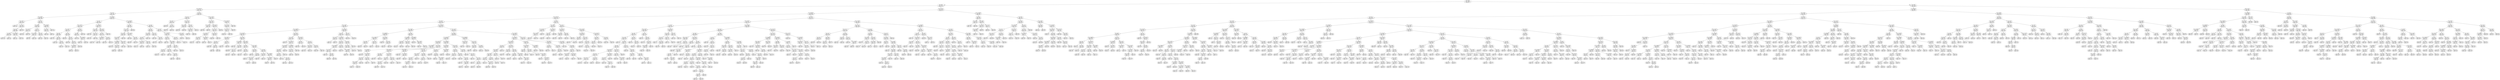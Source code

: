 digraph Tree {
node [shape=box, style="rounded", color="black", fontname=helvetica] ;
edge [fontname=helvetica] ;
0 [label="fwp <= 119.9\nmse = 193.9\nsamples = 10844079\nvalue = 3.1"] ;
1 [label="fwp <= 66.0\nmse = 119.4\nsamples = 6017223\nvalue = -2.2"] ;
0 -> 1 [labeldistance=2.5, labelangle=45, headlabel="True"] ;
3 [label="long <= 323713.6\nmse = 97.3\nsamples = 1194254\nvalue = -11.6"] ;
1 -> 3 ;
15 [label="fwp <= 43.0\nmse = 77.8\nsamples = 893664\nvalue = -14.4"] ;
3 -> 15 ;
39 [label="fdd <= -4890.8\nmse = 51.5\nsamples = 220867\nvalue = -20.8"] ;
15 -> 39 ;
163 [label="sp+1 <= 36.0\nmse = 22.0\nsamples = 131855\nvalue = -23.2"] ;
39 -> 163 ;
497 [label="mse = 5.7\nsamples = 22073\nvalue = -28.1"] ;
163 -> 497 ;
498 [label="sp+1 <= 131.0\nmse = 19.6\nsamples = 109782\nvalue = -22.3"] ;
163 -> 498 ;
745 [label="ewp <= 15.1\nmse = 15.8\nsamples = 93845\nvalue = -23.0"] ;
498 -> 745 ;
1265 [label="sp <= 106.0\nmse = 15.6\nsamples = 37596\nvalue = -24.8"] ;
745 -> 1265 ;
1267 [label="mse = 9.0\nsamples = 30135\nvalue = -23.5"] ;
1265 -> 1267 ;
1268 [label="mse = 6.9\nsamples = 7461\nvalue = -30.2"] ;
1265 -> 1268 ;
1266 [label="long <= -308286.4\nmse = 12.3\nsamples = 56249\nvalue = -21.8"] ;
745 -> 1266 ;
1269 [label="mse = 17.7\nsamples = 1941\nvalue = -32.3"] ;
1266 -> 1269 ;
1270 [label="mse = 8.0\nsamples = 54308\nvalue = -21.4"] ;
1266 -> 1270 ;
746 [label="mse = 17.9\nsamples = 15937\nvalue = -17.7"] ;
498 -> 746 ;
164 [label="ewp <= 39.0\nmse = 74.0\nsamples = 89012\nvalue = -17.3"] ;
39 -> 164 ;
165 [label="fdd <= -4536.9\nmse = 50.1\nsamples = 59294\nvalue = -13.8"] ;
164 -> 165 ;
551 [label="sp+1 <= 126.0\nmse = 34.2\nsamples = 27593\nvalue = -17.1"] ;
165 -> 551 ;
1045 [label="mse = 19.1\nsamples = 20274\nvalue = -18.9"] ;
551 -> 1045 ;
1046 [label="mse = 39.9\nsamples = 7319\nvalue = -11.9"] ;
551 -> 1046 ;
552 [label="lsp <= 76.0\nmse = 47.1\nsamples = 31701\nvalue = -11.1"] ;
165 -> 552 ;
957 [label="long <= -270286.4\nmse = 22.4\nsamples = 22166\nvalue = -13.0"] ;
552 -> 957 ;
1871 [label="mse = 89.2\nsamples = 897\nvalue = -25.0"] ;
957 -> 1871 ;
1872 [label="mse = 13.1\nsamples = 21269\nvalue = -12.5"] ;
957 -> 1872 ;
958 [label="ewp <= 33.0\nmse = 74.5\nsamples = 9535\nvalue = -6.5"] ;
552 -> 958 ;
959 [label="mse = 15.5\nsamples = 2739\nvalue = -16.0"] ;
958 -> 959 ;
960 [label="mse = 46.4\nsamples = 6796\nvalue = -2.6"] ;
958 -> 960 ;
166 [label="lat <= 2110458.0\nmse = 50.6\nsamples = 29718\nvalue = -24.2"] ;
164 -> 166 ;
409 [label="fdd <= -3783.7\nmse = 26.0\nsamples = 7305\nvalue = -33.1"] ;
166 -> 409 ;
1865 [label="mse = 7.1\nsamples = 6900\nvalue = -34.1"] ;
409 -> 1865 ;
1866 [label="mse = 5.7\nsamples = 405\nvalue = -14.9"] ;
409 -> 1866 ;
410 [label="mse = 24.7\nsamples = 22413\nvalue = -21.3"] ;
166 -> 410 ;
40 [label="fdd <= -4928.5\nmse = 68.4\nsamples = 672797\nvalue = -12.3"] ;
15 -> 40 ;
63 [label="lsp <= 40.0\nmse = 52.1\nsamples = 330038\nvalue = -15.3"] ;
40 -> 63 ;
105 [label="tdd+1 <= 880.3\nmse = 71.5\nsamples = 112855\nvalue = -19.6"] ;
63 -> 105 ;
199 [label="fdd <= -5188.1\nmse = 62.7\nsamples = 76725\nvalue = -22.1"] ;
105 -> 199 ;
291 [label="ewp <= 25.0\nmse = 38.1\nsamples = 56899\nvalue = -24.4"] ;
199 -> 291 ;
479 [label="mse = 18.3\nsamples = 27875\nvalue = -27.8"] ;
291 -> 479 ;
480 [label="lsp <= 22.0\nmse = 34.8\nsamples = 29024\nvalue = -21.1"] ;
291 -> 480 ;
625 [label="mse = 3.9\nsamples = 12943\nvalue = -25.5"] ;
480 -> 625 ;
626 [label="sp <= 85.0\nmse = 31.1\nsamples = 16081\nvalue = -17.5"] ;
480 -> 626 ;
935 [label="mse = 6.4\nsamples = 3298\nvalue = -9.1"] ;
626 -> 935 ;
936 [label="mse = 14.3\nsamples = 12783\nvalue = -19.7"] ;
626 -> 936 ;
292 [label="lsp <= 22.0\nmse = 76.3\nsamples = 19826\nvalue = -15.6"] ;
199 -> 292 ;
733 [label="mse = 42.0\nsamples = 5559\nvalue = -8.4"] ;
292 -> 733 ;
734 [label="fwp <= 52.0\nmse = 62.1\nsamples = 14267\nvalue = -18.4"] ;
292 -> 734 ;
1325 [label="mse = 31.4\nsamples = 3805\nvalue = -24.5"] ;
734 -> 1325 ;
1326 [label="ewp <= 34.1\nmse = 54.5\nsamples = 10462\nvalue = -16.1"] ;
734 -> 1326 ;
1327 [label="lat <= 2191458.0\nmse = 52.3\nsamples = 4903\nvalue = -11.4"] ;
1326 -> 1327 ;
1565 [label="mse = 15.7\nsamples = 679\nvalue = -26.0"] ;
1327 -> 1565 ;
1566 [label="mse = 19.1\nsamples = 4224\nvalue = -9.1"] ;
1327 -> 1566 ;
1328 [label="mse = 18.9\nsamples = 5559\nvalue = -20.3"] ;
1326 -> 1328 ;
200 [label="ewp <= 48.0\nmse = 46.4\nsamples = 36130\nvalue = -14.1"] ;
105 -> 200 ;
457 [label="sp <= 95.0\nmse = 38.8\nsamples = 21795\nvalue = -10.6"] ;
200 -> 457 ;
685 [label="mse = 9.6\nsamples = 7985\nvalue = -16.4"] ;
457 -> 685 ;
686 [label="lat <= 2200458.0\nmse = 25.0\nsamples = 13810\nvalue = -7.3"] ;
457 -> 686 ;
1847 [label="mse = 24.8\nsamples = 5214\nvalue = -11.3"] ;
686 -> 1847 ;
1848 [label="mse = 9.0\nsamples = 8596\nvalue = -4.8"] ;
686 -> 1848 ;
458 [label="mse = 10.0\nsamples = 14335\nvalue = -19.5"] ;
200 -> 458 ;
106 [label="lat <= 2183458.0\nmse = 27.9\nsamples = 217183\nvalue = -13.1"] ;
63 -> 106 ;
375 [label="tdd+1 <= 857.2\nmse = 30.9\nsamples = 47319\nvalue = -16.9"] ;
106 -> 375 ;
767 [label="mse = 26.1\nsamples = 13092\nvalue = -21.4"] ;
375 -> 767 ;
768 [label="tdd+1 <= 977.5\nmse = 21.8\nsamples = 34227\nvalue = -15.1"] ;
375 -> 768 ;
1705 [label="mse = 14.5\nsamples = 22338\nvalue = -16.7"] ;
768 -> 1705 ;
1706 [label="mse = 22.9\nsamples = 11889\nvalue = -12.3"] ;
768 -> 1706 ;
376 [label="tdd+1 <= 925.2\nmse = 22.2\nsamples = 169864\nvalue = -12.1"] ;
106 -> 376 ;
585 [label="fwp <= 55.0\nmse = 21.6\nsamples = 124150\nvalue = -13.2"] ;
376 -> 585 ;
1109 [label="lat <= 2236458.0\nmse = 17.2\nsamples = 55071\nvalue = -14.7"] ;
585 -> 1109 ;
1689 [label="mse = 13.2\nsamples = 19290\nvalue = -17.0"] ;
1109 -> 1689 ;
1690 [label="mse = 15.2\nsamples = 35781\nvalue = -13.5"] ;
1109 -> 1690 ;
1110 [label="lsp <= 82.9\nmse = 21.5\nsamples = 69079\nvalue = -11.9"] ;
585 -> 1110 ;
1211 [label="mse = 15.8\nsamples = 47326\nvalue = -13.1"] ;
1110 -> 1211 ;
1212 [label="mse = 24.2\nsamples = 21753\nvalue = -9.3"] ;
1110 -> 1212 ;
586 [label="mse = 13.0\nsamples = 45714\nvalue = -9.3"] ;
376 -> 586 ;
64 [label="lat <= 2175458.0\nmse = 66.8\nsamples = 342759\nvalue = -9.4"] ;
40 -> 64 ;
101 [label="ewp <= 106.7\nmse = 65.0\nsamples = 128764\nvalue = -13.3"] ;
64 -> 101 ;
213 [label="tdd+1 <= 1100.1\nmse = 54.7\nsamples = 124835\nvalue = -12.6"] ;
101 -> 213 ;
313 [label="fdd <= -3772.3\nmse = 48.5\nsamples = 92958\nvalue = -14.4"] ;
213 -> 313 ;
543 [label="long <= -72286.4\nmse = 44.9\nsamples = 77324\nvalue = -15.4"] ;
313 -> 543 ;
683 [label="lat <= 2089458.1\nmse = 49.1\nsamples = 35647\nvalue = -18.0"] ;
543 -> 683 ;
1063 [label="mse = 35.6\nsamples = 13525\nvalue = -21.4"] ;
683 -> 1063 ;
1064 [label="tdd+1 <= 569.3\nmse = 45.7\nsamples = 22122\nvalue = -15.9"] ;
683 -> 1064 ;
1965 [label="mse = 31.6\nsamples = 4104\nvalue = -20.9"] ;
1064 -> 1965 ;
1966 [label="mse = 41.8\nsamples = 18018\nvalue = -14.7"] ;
1064 -> 1966 ;
684 [label="tdd+1 <= 958.3\nmse = 31.1\nsamples = 41677\nvalue = -13.3"] ;
543 -> 684 ;
821 [label="mse = 23.0\nsamples = 18242\nvalue = -16.6"] ;
684 -> 821 ;
822 [label="mse = 22.6\nsamples = 23435\nvalue = -10.8"] ;
684 -> 822 ;
544 [label="mse = 31.9\nsamples = 15634\nvalue = -9.0"] ;
313 -> 544 ;
314 [label="long <= -111286.4\nmse = 39.3\nsamples = 31877\nvalue = -7.6"] ;
213 -> 314 ;
951 [label="mse = 27.8\nsamples = 8683\nvalue = -12.6"] ;
314 -> 951 ;
952 [label="fwp <= 58.0\nmse = 31.0\nsamples = 23194\nvalue = -5.8"] ;
314 -> 952 ;
1845 [label="mse = 22.8\nsamples = 9659\nvalue = -8.7"] ;
952 -> 1845 ;
1846 [label="mse = 26.7\nsamples = 13535\nvalue = -3.7"] ;
952 -> 1846 ;
214 [label="mse = 12.9\nsamples = 3929\nvalue = -32.4"] ;
101 -> 214 ;
102 [label="lsp <= 55.0\nmse = 53.6\nsamples = 213995\nvalue = -7.1"] ;
64 -> 102 ;
249 [label="ewp <= 30.0\nmse = 45.2\nsamples = 80761\nvalue = -10.3"] ;
102 -> 249 ;
673 [label="fdd <= -4496.5\nmse = 39.7\nsamples = 48332\nvalue = -8.4"] ;
249 -> 673 ;
1555 [label="lsp <= 39.1\nmse = 44.0\nsamples = 34048\nvalue = -7.2"] ;
673 -> 1555 ;
1557 [label="long <= 240713.6\nmse = 48.5\nsamples = 15534\nvalue = -4.3"] ;
1555 -> 1557 ;
1699 [label="mse = 41.7\nsamples = 14165\nvalue = -3.4"] ;
1557 -> 1699 ;
1700 [label="mse = 9.2\nsamples = 1369\nvalue = -14.3"] ;
1557 -> 1700 ;
1558 [label="ewp <= 15.0\nmse = 27.9\nsamples = 18514\nvalue = -9.5"] ;
1555 -> 1558 ;
1949 [label="mse = 2.5\nsamples = 6470\nvalue = -5.9"] ;
1558 -> 1949 ;
1950 [label="mse = 30.8\nsamples = 12044\nvalue = -11.5"] ;
1558 -> 1950 ;
1556 [label="mse = 17.6\nsamples = 14284\nvalue = -11.3"] ;
673 -> 1556 ;
674 [label="sp+1 <= 79.0\nmse = 40.4\nsamples = 32429\nvalue = -13.1"] ;
249 -> 674 ;
675 [label="mse = 14.2\nsamples = 19916\nvalue = -16.2"] ;
674 -> 675 ;
676 [label="fwp <= 52.0\nmse = 40.1\nsamples = 12513\nvalue = -7.9"] ;
674 -> 676 ;
1587 [label="mse = 10.9\nsamples = 4705\nvalue = -12.6"] ;
676 -> 1587 ;
1588 [label="mse = 36.4\nsamples = 7808\nvalue = -5.1"] ;
676 -> 1588 ;
250 [label="lsp <= 127.9\nmse = 48.7\nsamples = 133234\nvalue = -5.1"] ;
102 -> 250 ;
437 [label="lat <= 2268458.0\nmse = 42.7\nsamples = 126650\nvalue = -5.7"] ;
250 -> 437 ;
439 [label="tdd <= 567.2\nmse = 37.1\nsamples = 85305\nvalue = -7.4"] ;
437 -> 439 ;
815 [label="mse = 43.9\nsamples = 7403\nvalue = -13.9"] ;
439 -> 815 ;
816 [label="long <= -85286.4\nmse = 32.0\nsamples = 77902\nvalue = -6.8"] ;
439 -> 816 ;
817 [label="sp <= 169.9\nmse = 29.9\nsamples = 50134\nvalue = -5.1"] ;
816 -> 817 ;
1523 [label="fwp <= 56.0\nmse = 25.1\nsamples = 28503\nvalue = -3.5"] ;
817 -> 1523 ;
1525 [label="mse = 15.6\nsamples = 13748\nvalue = -6.2"] ;
1523 -> 1525 ;
1526 [label="mse = 21.0\nsamples = 14755\nvalue = -1.0"] ;
1523 -> 1526 ;
1524 [label="ewp <= 25.0\nmse = 28.3\nsamples = 21631\nvalue = -7.3"] ;
817 -> 1524 ;
1775 [label="mse = 8.2\nsamples = 7261\nvalue = -10.9"] ;
1524 -> 1775 ;
1776 [label="lsp <= 93.0\nmse = 28.4\nsamples = 14370\nvalue = -5.4"] ;
1524 -> 1776 ;
1777 [label="mse = 16.1\nsamples = 4699\nvalue = -10.1"] ;
1776 -> 1777 ;
1778 [label="mse = 18.7\nsamples = 9671\nvalue = -3.2"] ;
1776 -> 1778 ;
818 [label="lsp <= 90.9\nmse = 22.8\nsamples = 27768\nvalue = -9.7"] ;
816 -> 818 ;
1209 [label="mse = 17.0\nsamples = 23481\nvalue = -10.9"] ;
818 -> 1209 ;
1210 [label="mse = 4.8\nsamples = 4287\nvalue = -3.2"] ;
818 -> 1210 ;
440 [label="fwp <= 57.0\nmse = 35.3\nsamples = 41345\nvalue = -2.1"] ;
437 -> 440 ;
529 [label="mse = 19.1\nsamples = 21146\nvalue = -5.7"] ;
440 -> 529 ;
530 [label="mse = 24.4\nsamples = 20199\nvalue = 1.7"] ;
440 -> 530 ;
438 [label="fdd <= -4473.7\nmse = 55.0\nsamples = 6584\nvalue = 5.0"] ;
250 -> 438 ;
1745 [label="mse = 49.1\nsamples = 3830\nvalue = 1.0"] ;
438 -> 1745 ;
1746 [label="mse = 10.3\nsamples = 2754\nvalue = 10.6"] ;
438 -> 1746 ;
16 [label="fwp <= 52.0\nmse = 62.3\nsamples = 300590\nvalue = -3.3"] ;
3 -> 16 ;
83 [label="fwp <= 41.0\nmse = 51.8\nsamples = 71926\nvalue = -9.9"] ;
16 -> 83 ;
557 [label="tdd <= 527.2\nmse = 39.7\nsamples = 26460\nvalue = -13.4"] ;
83 -> 557 ;
1437 [label="mse = 26.9\nsamples = 2969\nvalue = -20.7"] ;
557 -> 1437 ;
1438 [label="lsp <= 23.1\nmse = 33.6\nsamples = 23491\nvalue = -12.5"] ;
557 -> 1438 ;
1451 [label="mse = 30.9\nsamples = 5334\nvalue = -7.3"] ;
1438 -> 1451 ;
1452 [label="mse = 24.5\nsamples = 18157\nvalue = -14.0"] ;
1438 -> 1452 ;
558 [label="tdd+1 <= 1436.1\nmse = 47.3\nsamples = 45466\nvalue = -7.8"] ;
83 -> 558 ;
871 [label="tdd+1 <= 486.6\nmse = 42.0\nsamples = 29038\nvalue = -9.8"] ;
558 -> 871 ;
1375 [label="mse = 39.6\nsamples = 2505\nvalue = -18.1"] ;
871 -> 1375 ;
1376 [label="mse = 35.1\nsamples = 26533\nvalue = -9.0"] ;
871 -> 1376 ;
872 [label="sp <= 239.4\nmse = 37.0\nsamples = 16428\nvalue = -4.2"] ;
558 -> 872 ;
1621 [label="long <= 504713.6\nmse = 29.3\nsamples = 14995\nvalue = -5.2"] ;
872 -> 1621 ;
1857 [label="mse = 20.4\nsamples = 10044\nvalue = -3.1"] ;
1621 -> 1857 ;
1858 [label="mse = 19.6\nsamples = 4951\nvalue = -9.5"] ;
1621 -> 1858 ;
1622 [label="mse = 4.5\nsamples = 1433\nvalue = 6.0"] ;
872 -> 1622 ;
84 [label="tdd+1 <= 1394.1\nmse = 47.6\nsamples = 228664\nvalue = -1.2"] ;
16 -> 84 ;
225 [label="tdd+1 <= 484.8\nmse = 42.5\nsamples = 151203\nvalue = -3.0"] ;
84 -> 225 ;
505 [label="long <= 449713.6\nmse = 77.9\nsamples = 6828\nvalue = -12.3"] ;
225 -> 505 ;
1261 [label="mse = 58.4\nsamples = 4254\nvalue = -16.6"] ;
505 -> 1261 ;
1262 [label="mse = 30.5\nsamples = 2574\nvalue = -5.3"] ;
505 -> 1262 ;
506 [label="long <= 510713.6\nmse = 36.5\nsamples = 144375\nvalue = -2.5"] ;
225 -> 506 ;
555 [label="tdd+1 <= 1273.6\nmse = 33.1\nsamples = 135130\nvalue = -2.0"] ;
506 -> 555 ;
1083 [label="lat <= 2222458.0\nmse = 34.7\nsamples = 84848\nvalue = -3.1"] ;
555 -> 1083 ;
1597 [label="tdd <= 1266.7\nmse = 27.3\nsamples = 76827\nvalue = -3.5"] ;
1083 -> 1597 ;
1629 [label="mse = 27.8\nsamples = 49237\nvalue = -4.6"] ;
1597 -> 1629 ;
1630 [label="mse = 20.8\nsamples = 27590\nvalue = -1.6"] ;
1597 -> 1630 ;
1598 [label="long <= 351713.6\nmse = 85.0\nsamples = 8021\nvalue = 1.2"] ;
1083 -> 1598 ;
1599 [label="mse = 67.4\nsamples = 946\nvalue = -13.0"] ;
1598 -> 1599 ;
1600 [label="mse = 57.4\nsamples = 7075\nvalue = 3.0"] ;
1598 -> 1600 ;
1084 [label="long <= 474713.6\nmse = 25.4\nsamples = 50282\nvalue = -0.3"] ;
555 -> 1084 ;
1657 [label="mse = 23.1\nsamples = 35830\nvalue = 0.8"] ;
1084 -> 1657 ;
1658 [label="mse = 20.4\nsamples = 14452\nvalue = -3.0"] ;
1084 -> 1658 ;
556 [label="mse = 29.2\nsamples = 9245\nvalue = -9.8"] ;
506 -> 556 ;
226 [label="long <= 504713.6\nmse = 39.2\nsamples = 77461\nvalue = 2.3"] ;
84 -> 226 ;
607 [label="tdd+1 <= 1480.4\nmse = 29.6\nsamples = 61493\nvalue = 3.6"] ;
226 -> 607 ;
1405 [label="long <= 470713.6\nmse = 27.7\nsamples = 29374\nvalue = 1.8"] ;
607 -> 1405 ;
1643 [label="mse = 21.1\nsamples = 16194\nvalue = 3.8"] ;
1405 -> 1643 ;
1644 [label="mse = 23.9\nsamples = 13180\nvalue = -0.8"] ;
1405 -> 1644 ;
1406 [label="mse = 25.6\nsamples = 32119\nvalue = 5.2"] ;
607 -> 1406 ;
608 [label="mse = 46.1\nsamples = 15968\nvalue = -2.6"] ;
226 -> 608 ;
4 [label="tdd+1 <= 1206.0\nmse = 97.6\nsamples = 4822969\nvalue = 0.1"] ;
1 -> 4 ;
17 [label="lat <= 2190458.0\nmse = 94.8\nsamples = 4330846\nvalue = -0.6"] ;
4 -> 17 ;
19 [label="long <= 292713.6\nmse = 74.3\nsamples = 2787852\nvalue = -2.2"] ;
17 -> 19 ;
25 [label="fwp <= 90.8\nmse = 81.4\nsamples = 2043601\nvalue = -3.6"] ;
19 -> 25 ;
27 [label="tdd+1 <= 985.7\nmse = 68.5\nsamples = 664123\nvalue = -7.8"] ;
25 -> 27 ;
125 [label="long <= -290286.4\nmse = 69.5\nsamples = 428102\nvalue = -9.2"] ;
27 -> 125 ;
127 [label="lat <= 2114458.0\nmse = 112.1\nsamples = 125457\nvalue = -5.0"] ;
125 -> 127 ;
171 [label="fdd <= -3769.4\nmse = 85.4\nsamples = 48218\nvalue = -9.8"] ;
127 -> 171 ;
377 [label="lsp <= 173.0\nmse = 65.9\nsamples = 28791\nvalue = -13.2"] ;
171 -> 377 ;
961 [label="mse = 62.6\nsamples = 20859\nvalue = -11.3"] ;
377 -> 961 ;
962 [label="sp <= 265.2\nmse = 38.2\nsamples = 7932\nvalue = -18.3"] ;
377 -> 962 ;
1495 [label="mse = 13.2\nsamples = 3882\nvalue = -13.6"] ;
962 -> 1495 ;
1496 [label="mse = 19.5\nsamples = 4050\nvalue = -22.9"] ;
962 -> 1496 ;
378 [label="lsp <= 113.7\nmse = 71.4\nsamples = 19427\nvalue = -4.7"] ;
171 -> 378 ;
1493 [label="mse = 69.3\nsamples = 10945\nvalue = -2.1"] ;
378 -> 1493 ;
1494 [label="mse = 53.3\nsamples = 8482\nvalue = -8.1"] ;
378 -> 1494 ;
172 [label="fdd <= -4732.1\nmse = 105.5\nsamples = 77239\nvalue = -2.0"] ;
127 -> 172 ;
545 [label="lat <= 2152458.0\nmse = 90.5\nsamples = 20183\nvalue = -6.4"] ;
172 -> 545 ;
547 [label="mse = 49.1\nsamples = 3950\nvalue = -18.1"] ;
545 -> 547 ;
548 [label="sp+1 <= 186.6\nmse = 58.6\nsamples = 16233\nvalue = -3.6"] ;
545 -> 548 ;
1653 [label="mse = 36.9\nsamples = 8380\nvalue = -0.5"] ;
548 -> 1653 ;
1654 [label="fwp <= 77.9\nmse = 61.8\nsamples = 7853\nvalue = -6.8"] ;
548 -> 1654 ;
1655 [label="mse = 34.3\nsamples = 1960\nvalue = -15.1"] ;
1654 -> 1655 ;
1656 [label="mse = 40.4\nsamples = 5893\nvalue = -4.0"] ;
1654 -> 1656 ;
546 [label="tdd+1 <= 650.3\nmse = 101.5\nsamples = 57056\nvalue = -0.5"] ;
172 -> 546 ;
601 [label="tdd <= 550.7\nmse = 61.8\nsamples = 22009\nvalue = -4.2"] ;
546 -> 601 ;
1229 [label="mse = 66.1\nsamples = 3453\nvalue = -11.3"] ;
601 -> 1229 ;
1230 [label="fwp <= 82.0\nmse = 49.7\nsamples = 18556\nvalue = -2.8"] ;
601 -> 1230 ;
1967 [label="mse = 37.2\nsamples = 10816\nvalue = -5.0"] ;
1230 -> 1967 ;
1968 [label="mse = 50.4\nsamples = 7740\nvalue = 0.3"] ;
1230 -> 1968 ;
602 [label="sp+1 <= 193.0\nmse = 112.5\nsamples = 35047\nvalue = 1.8"] ;
546 -> 602 ;
911 [label="sp+1 <= 81.5\nmse = 93.2\nsamples = 16798\nvalue = 4.9"] ;
602 -> 911 ;
1033 [label="mse = 8.0\nsamples = 859\nvalue = -12.4"] ;
911 -> 1033 ;
1034 [label="sp <= 89.9\nmse = 80.8\nsamples = 15939\nvalue = 5.9"] ;
911 -> 1034 ;
1219 [label="mse = 25.7\nsamples = 715\nvalue = 22.7"] ;
1034 -> 1219 ;
1220 [label="tdd+1 <= 932.1\nmse = 69.5\nsamples = 15224\nvalue = 5.1"] ;
1034 -> 1220 ;
1257 [label="mse = 53.7\nsamples = 14260\nvalue = 4.1"] ;
1220 -> 1257 ;
1258 [label="mse = 87.6\nsamples = 964\nvalue = 19.1"] ;
1220 -> 1258 ;
912 [label="sp <= 249.1\nmse = 113.3\nsamples = 18249\nvalue = -1.0"] ;
602 -> 912 ;
1231 [label="fdd <= -3377.5\nmse = 93.6\nsamples = 14647\nvalue = 0.7"] ;
912 -> 1231 ;
1931 [label="mse = 85.8\nsamples = 13472\nvalue = -0.2"] ;
1231 -> 1931 ;
1932 [label="mse = 72.8\nsamples = 1175\nvalue = 10.7"] ;
1231 -> 1932 ;
1232 [label="lat <= 2158458.0\nmse = 135.3\nsamples = 3602\nvalue = -7.8"] ;
912 -> 1232 ;
1625 [label="long <= -393286.4\nmse = 93.9\nsamples = 3147\nvalue = -10.4"] ;
1232 -> 1625 ;
1945 [label="mse = 51.5\nsamples = 846\nvalue = 0.1"] ;
1625 -> 1945 ;
1946 [label="mse = 53.3\nsamples = 2301\nvalue = -14.3"] ;
1625 -> 1946 ;
1626 [label="mse = 70.2\nsamples = 455\nvalue = 9.7"] ;
1232 -> 1626 ;
128 [label="tdd+1 <= 865.1\nmse = 41.5\nsamples = 302645\nvalue = -11.0"] ;
125 -> 128 ;
177 [label="sp+1 <= 50.0\nmse = 43.4\nsamples = 105885\nvalue = -14.2"] ;
128 -> 177 ;
451 [label="mse = 10.4\nsamples = 8775\nvalue = -22.7"] ;
177 -> 451 ;
452 [label="long <= 105713.6\nmse = 39.2\nsamples = 97110\nvalue = -13.4"] ;
177 -> 452 ;
623 [label="lat <= 2170458.0\nmse = 40.0\nsamples = 48381\nvalue = -15.6"] ;
452 -> 623 ;
747 [label="tdd <= 923.2\nmse = 31.6\nsamples = 38943\nvalue = -17.0"] ;
623 -> 747 ;
971 [label="sp <= 105.8\nmse = 31.5\nsamples = 21091\nvalue = -19.5"] ;
747 -> 971 ;
1255 [label="mse = 7.2\nsamples = 5023\nvalue = -13.9"] ;
971 -> 1255 ;
1256 [label="ewp <= 30.2\nmse = 26.2\nsamples = 16068\nvalue = -21.3"] ;
971 -> 1256 ;
1831 [label="mse = 14.2\nsamples = 5340\nvalue = -25.5"] ;
1256 -> 1831 ;
1832 [label="mse = 19.1\nsamples = 10728\nvalue = -19.2"] ;
1256 -> 1832 ;
972 [label="mse = 15.7\nsamples = 17852\nvalue = -14.1"] ;
747 -> 972 ;
748 [label="mse = 34.1\nsamples = 9438\nvalue = -9.9"] ;
623 -> 748 ;
624 [label="lat <= 2039458.1\nmse = 28.9\nsamples = 48729\nvalue = -11.3"] ;
452 -> 624 ;
1301 [label="fdd <= -4528.9\nmse = 31.6\nsamples = 18280\nvalue = -8.6"] ;
624 -> 1301 ;
1961 [label="mse = 22.2\nsamples = 8343\nvalue = -11.5"] ;
1301 -> 1961 ;
1962 [label="mse = 26.5\nsamples = 9937\nvalue = -6.2"] ;
1301 -> 1962 ;
1302 [label="mse = 20.6\nsamples = 30449\nvalue = -12.8"] ;
624 -> 1302 ;
178 [label="long <= 99713.6\nmse = 31.9\nsamples = 196760\nvalue = -9.2"] ;
128 -> 178 ;
425 [label="fwp <= 82.8\nmse = 23.7\nsamples = 110436\nvalue = -10.9"] ;
178 -> 425 ;
1191 [label="mse = 20.8\nsamples = 60731\nvalue = -12.2"] ;
425 -> 1191 ;
1192 [label="mse = 22.9\nsamples = 49705\nvalue = -9.4"] ;
425 -> 1192 ;
426 [label="fwp <= 77.1\nmse = 33.9\nsamples = 86324\nvalue = -7.0"] ;
178 -> 426 ;
999 [label="tdd+1 <= 944.0\nmse = 32.2\nsamples = 30851\nvalue = -9.4"] ;
426 -> 999 ;
1887 [label="mse = 28.4\nsamples = 18302\nvalue = -11.2"] ;
999 -> 1887 ;
1888 [label="mse = 27.2\nsamples = 12549\nvalue = -6.9"] ;
999 -> 1888 ;
1000 [label="ewp <= 33.1\nmse = 29.8\nsamples = 55473\nvalue = -5.7"] ;
426 -> 1000 ;
1985 [label="mse = 28.2\nsamples = 14886\nvalue = -8.2"] ;
1000 -> 1985 ;
1986 [label="mse = 27.2\nsamples = 40587\nvalue = -4.8"] ;
1000 -> 1986 ;
126 [label="long <= 84713.6\nmse = 55.8\nsamples = 236021\nvalue = -5.1"] ;
27 -> 126 ;
149 [label="ewp <= 17.1\nmse = 54.3\nsamples = 138748\nvalue = -7.6"] ;
126 -> 149 ;
335 [label="sp+1 <= 87.5\nmse = 60.4\nsamples = 2503\nvalue = 11.8"] ;
149 -> 335 ;
1813 [label="mse = 2.4\nsamples = 2132\nvalue = 15.0"] ;
335 -> 1813 ;
1814 [label="mse = 14.6\nsamples = 371\nvalue = -6.1"] ;
335 -> 1814 ;
336 [label="lat <= 2076458.1\nmse = 47.1\nsamples = 136245\nvalue = -7.9"] ;
149 -> 336 ;
469 [label="tdd <= 1179.4\nmse = 47.4\nsamples = 69313\nvalue = -10.1"] ;
336 -> 469 ;
869 [label="long <= -279286.4\nmse = 39.3\nsamples = 53309\nvalue = -11.3"] ;
469 -> 869 ;
1119 [label="fdd <= -3752.8\nmse = 45.1\nsamples = 22188\nvalue = -13.8"] ;
869 -> 1119 ;
1989 [label="mse = 41.8\nsamples = 13741\nvalue = -15.7"] ;
1119 -> 1989 ;
1990 [label="lsp <= 106.4\nmse = 35.6\nsamples = 8447\nvalue = -10.8"] ;
1119 -> 1990 ;
1991 [label="mse = 21.6\nsamples = 2856\nvalue = -5.2"] ;
1990 -> 1991 ;
1992 [label="mse = 19.2\nsamples = 5591\nvalue = -13.6"] ;
1990 -> 1992 ;
1120 [label="mse = 27.6\nsamples = 31121\nvalue = -9.5"] ;
869 -> 1120 ;
870 [label="lsp <= 114.8\nmse = 54.3\nsamples = 16004\nvalue = -6.2"] ;
469 -> 870 ;
1531 [label="mse = 33.9\nsamples = 11346\nvalue = -4.1"] ;
870 -> 1531 ;
1532 [label="long <= -299286.4\nmse = 67.9\nsamples = 4658\nvalue = -11.3"] ;
870 -> 1532 ;
1573 [label="mse = 38.2\nsamples = 2356\nvalue = -17.2"] ;
1532 -> 1573 ;
1574 [label="mse = 25.8\nsamples = 2302\nvalue = -5.3"] ;
1532 -> 1574 ;
470 [label="tdd <= 925.9\nmse = 36.7\nsamples = 66932\nvalue = -5.7"] ;
336 -> 470 ;
507 [label="fdd <= -4182.8\nmse = 44.8\nsamples = 16688\nvalue = -10.9"] ;
470 -> 507 ;
823 [label="mse = 20.2\nsamples = 16214\nvalue = -11.7"] ;
507 -> 823 ;
824 [label="mse = 160.2\nsamples = 474\nvalue = 15.8"] ;
507 -> 824 ;
508 [label="mse = 21.9\nsamples = 50244\nvalue = -3.9"] ;
470 -> 508 ;
150 [label="fwp <= 79.1\nmse = 37.1\nsamples = 97273\nvalue = -1.6"] ;
126 -> 150 ;
893 [label="mse = 32.2\nsamples = 48123\nvalue = -3.5"] ;
150 -> 893 ;
894 [label="mse = 35.3\nsamples = 49150\nvalue = 0.2"] ;
150 -> 894 ;
28 [label="long <= -443286.4\nmse = 75.3\nsamples = 1379478\nvalue = -1.6"] ;
25 -> 28 ;
59 [label="fdd <= -3468.7\nmse = 106.8\nsamples = 80337\nvalue = 7.4"] ;
28 -> 59 ;
315 [label="lat <= 2088458.1\nmse = 84.0\nsamples = 52391\nvalue = 4.8"] ;
59 -> 315 ;
519 [label="long <= -465286.4\nmse = 76.9\nsamples = 22648\nvalue = 1.0"] ;
315 -> 519 ;
1043 [label="fwp <= 100.0\nmse = 59.4\nsamples = 11617\nvalue = 4.3"] ;
519 -> 1043 ;
1937 [label="mse = 53.3\nsamples = 3789\nvalue = -0.5"] ;
1043 -> 1937 ;
1938 [label="mse = 45.5\nsamples = 7828\nvalue = 6.7"] ;
1043 -> 1938 ;
1044 [label="fwp <= 104.0\nmse = 71.2\nsamples = 11031\nvalue = -2.6"] ;
519 -> 1044 ;
1843 [label="mse = 54.3\nsamples = 4712\nvalue = -6.7"] ;
1044 -> 1843 ;
1844 [label="mse = 61.8\nsamples = 6319\nvalue = 0.5"] ;
1044 -> 1844 ;
520 [label="tdd+1 <= 590.2\nmse = 69.8\nsamples = 29743\nvalue = 7.7"] ;
315 -> 520 ;
897 [label="mse = 28.1\nsamples = 9575\nvalue = 2.9"] ;
520 -> 897 ;
898 [label="fwp <= 103.9\nmse = 73.8\nsamples = 20168\nvalue = 9.9"] ;
520 -> 898 ;
1121 [label="mse = 51.2\nsamples = 10079\nvalue = 6.5"] ;
898 -> 1121 ;
1122 [label="mse = 73.0\nsamples = 10089\nvalue = 13.3"] ;
898 -> 1122 ;
316 [label="sp <= 196.2\nmse = 112.0\nsamples = 27946\nvalue = 12.4"] ;
59 -> 316 ;
755 [label="lat <= 2099458.0\nmse = 94.4\nsamples = 17645\nvalue = 15.2"] ;
316 -> 755 ;
1061 [label="tdd <= 844.2\nmse = 82.3\nsamples = 11825\nvalue = 12.5"] ;
755 -> 1061 ;
1397 [label="mse = 75.4\nsamples = 6003\nvalue = 8.6"] ;
1061 -> 1397 ;
1398 [label="mse = 57.4\nsamples = 5822\nvalue = 16.5"] ;
1061 -> 1398 ;
1062 [label="tdd+1 <= 758.4\nmse = 74.6\nsamples = 5820\nvalue = 20.6"] ;
755 -> 1062 ;
1687 [label="mse = 47.2\nsamples = 2966\nvalue = 15.6"] ;
1062 -> 1687 ;
1688 [label="mse = 51.0\nsamples = 2854\nvalue = 25.7"] ;
1062 -> 1688 ;
756 [label="lat <= 2099458.0\nmse = 105.5\nsamples = 10301\nvalue = 7.5"] ;
316 -> 756 ;
1041 [label="mse = 49.4\nsamples = 4940\nvalue = 2.3"] ;
756 -> 1041 ;
1042 [label="tdd+1 <= 683.4\nmse = 107.7\nsamples = 5361\nvalue = 12.5"] ;
756 -> 1042 ;
1069 [label="mse = 41.7\nsamples = 3236\nvalue = 6.9"] ;
1042 -> 1069 ;
1070 [label="mse = 88.3\nsamples = 2125\nvalue = 21.0"] ;
1042 -> 1070 ;
60 [label="tdd+1 <= 975.9\nmse = 68.0\nsamples = 1299141\nvalue = -2.2"] ;
28 -> 60 ;
65 [label="fdd <= -3801.2\nmse = 58.4\nsamples = 818037\nvalue = -3.8"] ;
60 -> 65 ;
187 [label="lat <= 2148458.0\nmse = 54.5\nsamples = 793681\nvalue = -4.0"] ;
65 -> 187 ;
189 [label="long <= 110713.6\nmse = 53.2\nsamples = 535588\nvalue = -5.0"] ;
187 -> 189 ;
191 [label="long <= -349286.4\nmse = 48.8\nsamples = 328055\nvalue = -6.7"] ;
189 -> 191 ;
321 [label="lat <= 2094458.1\nmse = 90.6\nsamples = 57330\nvalue = -2.9"] ;
191 -> 321 ;
325 [label="mse = 59.6\nsamples = 13196\nvalue = -10.7"] ;
321 -> 325 ;
326 [label="long <= -397286.4\nmse = 75.9\nsamples = 44134\nvalue = -0.5"] ;
321 -> 326 ;
819 [label="tdd <= 765.3\nmse = 73.6\nsamples = 18582\nvalue = 2.8"] ;
326 -> 819 ;
997 [label="tdd+1 <= 599.2\nmse = 53.9\nsamples = 16196\nvalue = 1.3"] ;
819 -> 997 ;
1733 [label="mse = 26.7\nsamples = 5764\nvalue = -2.7"] ;
997 -> 1733 ;
1734 [label="mse = 54.9\nsamples = 10432\nvalue = 3.5"] ;
997 -> 1734 ;
998 [label="mse = 90.3\nsamples = 2386\nvalue = 12.8"] ;
819 -> 998 ;
820 [label="sp+1 <= 252.1\nmse = 64.1\nsamples = 25552\nvalue = -2.9"] ;
326 -> 820 ;
1299 [label="mse = 52.8\nsamples = 17423\nvalue = -1.0"] ;
820 -> 1299 ;
1300 [label="mse = 63.2\nsamples = 8129\nvalue = -7.0"] ;
820 -> 1300 ;
322 [label="tdd+1 <= 867.6\nmse = 36.3\nsamples = 270725\nvalue = -7.5"] ;
191 -> 322 ;
323 [label="fwp <= 102.0\nmse = 29.0\nsamples = 99628\nvalue = -10.5"] ;
322 -> 323 ;
1313 [label="mse = 26.6\nsamples = 28494\nvalue = -12.7"] ;
323 -> 1313 ;
1314 [label="mse = 27.2\nsamples = 71134\nvalue = -9.6"] ;
323 -> 1314 ;
324 [label="long <= -74286.4\nmse = 32.1\nsamples = 171097\nvalue = -5.7"] ;
322 -> 324 ;
517 [label="fwp <= 106.9\nmse = 30.1\nsamples = 77159\nvalue = -7.7"] ;
324 -> 517 ;
1099 [label="tdd <= 970.3\nmse = 23.4\nsamples = 36603\nvalue = -9.6"] ;
517 -> 1099 ;
1839 [label="mse = 18.3\nsamples = 16999\nvalue = -11.7"] ;
1099 -> 1839 ;
1840 [label="mse = 20.7\nsamples = 19604\nvalue = -7.8"] ;
1099 -> 1840 ;
1100 [label="mse = 30.2\nsamples = 40556\nvalue = -6.0"] ;
517 -> 1100 ;
518 [label="fwp <= 104.8\nmse = 27.4\nsamples = 93938\nvalue = -4.0"] ;
324 -> 518 ;
1307 [label="mse = 22.4\nsamples = 40476\nvalue = -5.7"] ;
518 -> 1307 ;
1308 [label="mse = 27.4\nsamples = 53462\nvalue = -2.7"] ;
518 -> 1308 ;
192 [label="tdd+1 <= 796.4\nmse = 49.5\nsamples = 207533\nvalue = -2.5"] ;
189 -> 192 ;
251 [label="fdd <= -4829.4\nmse = 35.6\nsamples = 68110\nvalue = -6.1"] ;
192 -> 251 ;
1285 [label="mse = 31.4\nsamples = 19132\nvalue = -8.9"] ;
251 -> 1285 ;
1286 [label="lat <= 2074458.1\nmse = 33.1\nsamples = 48978\nvalue = -5.0"] ;
251 -> 1286 ;
1829 [label="mse = 30.9\nsamples = 39900\nvalue = -4.2"] ;
1286 -> 1829 ;
1830 [label="mse = 27.1\nsamples = 9078\nvalue = -8.6"] ;
1286 -> 1830 ;
252 [label="fwp <= 106.0\nmse = 46.7\nsamples = 139423\nvalue = -0.7"] ;
192 -> 252 ;
403 [label="tdd+1 <= 887.6\nmse = 34.3\nsamples = 76210\nvalue = -2.9"] ;
252 -> 403 ;
1067 [label="tdd <= 987.4\nmse = 32.8\nsamples = 34462\nvalue = -4.9"] ;
403 -> 1067 ;
1481 [label="lat <= 2079458.1\nmse = 27.2\nsamples = 30714\nvalue = -5.7"] ;
1067 -> 1481 ;
1483 [label="mse = 23.6\nsamples = 15008\nvalue = -3.0"] ;
1481 -> 1483 ;
1484 [label="mse = 17.2\nsamples = 15706\nvalue = -8.2"] ;
1481 -> 1484 ;
1482 [label="mse = 32.0\nsamples = 3748\nvalue = 1.5"] ;
1067 -> 1482 ;
1068 [label="mse = 29.5\nsamples = 41748\nvalue = -1.2"] ;
403 -> 1068 ;
404 [label="tdd <= 959.1\nmse = 49.6\nsamples = 63213\nvalue = 1.8"] ;
252 -> 404 ;
735 [label="sp <= 82.9\nmse = 42.8\nsamples = 47829\nvalue = 0.4"] ;
404 -> 735 ;
1419 [label="mse = 11.4\nsamples = 1256\nvalue = -11.6"] ;
735 -> 1419 ;
1420 [label="mse = 39.6\nsamples = 46573\nvalue = 0.7"] ;
735 -> 1420 ;
736 [label="mse = 45.3\nsamples = 15384\nvalue = 6.2"] ;
404 -> 736 ;
190 [label="long <= -290286.4\nmse = 50.5\nsamples = 258093\nvalue = -1.9"] ;
187 -> 190 ;
193 [label="lat <= 2175458.0\nmse = 101.2\nsamples = 33994\nvalue = 5.0"] ;
190 -> 193 ;
765 [label="fdd <= -4871.7\nmse = 84.4\nsamples = 28070\nvalue = 3.5"] ;
193 -> 765 ;
1077 [label="mse = 35.5\nsamples = 9508\nvalue = -0.7"] ;
765 -> 1077 ;
1078 [label="lsp <= 41.8\nmse = 95.8\nsamples = 18562\nvalue = 5.6"] ;
765 -> 1078 ;
1817 [label="mse = 84.7\nsamples = 612\nvalue = 20.6"] ;
1078 -> 1817 ;
1818 [label="long <= -345286.4\nmse = 88.3\nsamples = 17950\nvalue = 5.1"] ;
1078 -> 1818 ;
1921 [label="mse = 98.1\nsamples = 6157\nvalue = 8.8"] ;
1818 -> 1921 ;
1922 [label="mse = 72.0\nsamples = 11793\nvalue = 3.1"] ;
1818 -> 1922 ;
766 [label="long <= -326286.4\nmse = 117.6\nsamples = 5924\nvalue = 12.2"] ;
193 -> 766 ;
1449 [label="mse = 95.7\nsamples = 1557\nvalue = 21.4"] ;
766 -> 1449 ;
1450 [label="mse = 84.6\nsamples = 4367\nvalue = 8.9"] ;
766 -> 1450 ;
194 [label="tdd+1 <= 872.1\nmse = 34.5\nsamples = 224099\nvalue = -2.9"] ;
190 -> 194 ;
319 [label="tdd <= 872.7\nmse = 34.4\nsamples = 90148\nvalue = -5.5"] ;
194 -> 319 ;
615 [label="ewp <= 44.0\nmse = 21.6\nsamples = 37942\nvalue = -8.2"] ;
319 -> 615 ;
1927 [label="mse = 20.0\nsamples = 21944\nvalue = -9.8"] ;
615 -> 1927 ;
1928 [label="mse = 15.6\nsamples = 15998\nvalue = -6.0"] ;
615 -> 1928 ;
616 [label="tdd <= 981.0\nmse = 34.7\nsamples = 52206\nvalue = -3.6"] ;
319 -> 616 ;
1213 [label="mse = 24.5\nsamples = 43069\nvalue = -4.5"] ;
616 -> 1213 ;
1214 [label="lsp <= 48.0\nmse = 59.3\nsamples = 9137\nvalue = 0.8"] ;
616 -> 1214 ;
1545 [label="mse = 8.3\nsamples = 3578\nvalue = -4.5"] ;
1214 -> 1545 ;
1546 [label="long <= -78286.4\nmse = 61.6\nsamples = 5559\nvalue = 4.3"] ;
1214 -> 1546 ;
1679 [label="mse = 51.1\nsamples = 2451\nvalue = -1.6"] ;
1546 -> 1679 ;
1680 [label="mse = 20.9\nsamples = 3108\nvalue = 9.0"] ;
1546 -> 1680 ;
320 [label="tdd <= 944.4\nmse = 26.8\nsamples = 133951\nvalue = -1.1"] ;
194 -> 320 ;
1105 [label="mse = 18.0\nsamples = 92197\nvalue = -2.0"] ;
320 -> 1105 ;
1106 [label="fwp <= 107.0\nmse = 40.4\nsamples = 41754\nvalue = 0.9"] ;
320 -> 1106 ;
1157 [label="mse = 27.7\nsamples = 25261\nvalue = -1.0"] ;
1106 -> 1157 ;
1158 [label="sp <= 121.0\nmse = 45.8\nsamples = 16493\nvalue = 3.7"] ;
1106 -> 1158 ;
1633 [label="mse = 22.2\nsamples = 6147\nvalue = -0.3"] ;
1158 -> 1633 ;
1634 [label="lsp <= 59.1\nmse = 44.6\nsamples = 10346\nvalue = 6.1"] ;
1158 -> 1634 ;
1729 [label="mse = 22.2\nsamples = 3760\nvalue = 11.1"] ;
1634 -> 1729 ;
1730 [label="mse = 35.4\nsamples = 6586\nvalue = 3.3"] ;
1634 -> 1730 ;
188 [label="lat <= 2099458.0\nmse = 119.0\nsamples = 24356\nvalue = 4.3"] ;
65 -> 188 ;
603 [label="long <= 171713.6\nmse = 74.6\nsamples = 11992\nvalue = -0.3"] ;
188 -> 603 ;
1715 [label="mse = 61.2\nsamples = 5289\nvalue = -4.3"] ;
603 -> 1715 ;
1716 [label="mse = 63.1\nsamples = 6703\nvalue = 2.8"] ;
603 -> 1716 ;
604 [label="sp+1 <= 184.1\nmse = 122.7\nsamples = 12364\nvalue = 8.6"] ;
188 -> 604 ;
1085 [label="sp+1 <= 106.7\nmse = 166.7\nsamples = 2258\nvalue = 18.1"] ;
604 -> 1085 ;
1487 [label="mse = 106.3\nsamples = 240\nvalue = -7.6"] ;
1085 -> 1487 ;
1488 [label="mse = 87.5\nsamples = 2018\nvalue = 21.1"] ;
1085 -> 1488 ;
1086 [label="sp <= 204.4\nmse = 88.5\nsamples = 10106\nvalue = 6.5"] ;
604 -> 1086 ;
1899 [label="mse = 72.9\nsamples = 4114\nvalue = 10.9"] ;
1086 -> 1899 ;
1900 [label="mse = 76.8\nsamples = 5992\nvalue = 3.5"] ;
1086 -> 1900 ;
66 [label="long <= -83286.4\nmse = 72.5\nsamples = 481104\nvalue = 0.6"] ;
60 -> 66 ;
67 [label="lat <= 2146458.0\nmse = 76.2\nsamples = 247224\nvalue = -2.8"] ;
66 -> 67 ;
109 [label="long <= -284286.4\nmse = 61.7\nsamples = 206916\nvalue = -4.3"] ;
67 -> 109 ;
273 [label="lsp <= 172.0\nmse = 80.0\nsamples = 75831\nvalue = -7.5"] ;
109 -> 273 ;
473 [label="fdd <= -3783.6\nmse = 83.9\nsamples = 53457\nvalue = -5.6"] ;
273 -> 473 ;
583 [label="tdd <= 1098.2\nmse = 76.4\nsamples = 33983\nvalue = -7.9"] ;
473 -> 583 ;
1791 [label="sp <= 196.9\nmse = 87.3\nsamples = 18187\nvalue = -9.8"] ;
583 -> 1791 ;
1793 [label="mse = 74.1\nsamples = 4018\nvalue = -2.5"] ;
1791 -> 1793 ;
1794 [label="lat <= 2075458.1\nmse = 71.7\nsamples = 14169\nvalue = -11.9"] ;
1791 -> 1794 ;
1925 [label="mse = 66.6\nsamples = 11886\nvalue = -13.2"] ;
1794 -> 1925 ;
1926 [label="mse = 40.4\nsamples = 2283\nvalue = -4.9"] ;
1794 -> 1926 ;
1792 [label="sp <= 263.8\nmse = 55.0\nsamples = 15796\nvalue = -5.7"] ;
583 -> 1792 ;
1795 [label="mse = 55.2\nsamples = 8561\nvalue = -8.6"] ;
1792 -> 1795 ;
1796 [label="mse = 33.1\nsamples = 7235\nvalue = -2.3"] ;
1792 -> 1796 ;
584 [label="tdd <= 880.6\nmse = 71.5\nsamples = 19474\nvalue = -1.6"] ;
473 -> 584 ;
807 [label="mse = 47.2\nsamples = 310\nvalue = 30.4"] ;
584 -> 807 ;
808 [label="mse = 53.6\nsamples = 19164\nvalue = -2.1"] ;
584 -> 808 ;
474 [label="mse = 40.7\nsamples = 22374\nvalue = -12.1"] ;
273 -> 474 ;
274 [label="tdd <= 1036.9\nmse = 41.8\nsamples = 131085\nvalue = -2.4"] ;
109 -> 274 ;
379 [label="tdd <= 970.7\nmse = 29.2\nsamples = 55059\nvalue = -5.4"] ;
274 -> 379 ;
1453 [label="mse = 20.8\nsamples = 25029\nvalue = -7.4"] ;
379 -> 1453 ;
1454 [label="mse = 30.2\nsamples = 30030\nvalue = -3.8"] ;
379 -> 1454 ;
380 [label="ewp <= 25.1\nmse = 39.9\nsamples = 76026\nvalue = -0.3"] ;
274 -> 380 ;
647 [label="sp <= 205.6\nmse = 90.2\nsamples = 2891\nvalue = 11.9"] ;
380 -> 647 ;
1305 [label="mse = 18.5\nsamples = 2170\nvalue = 16.7"] ;
647 -> 1305 ;
1306 [label="mse = 25.6\nsamples = 721\nvalue = -2.6"] ;
647 -> 1306 ;
648 [label="lat <= 1974458.1\nmse = 31.9\nsamples = 73135\nvalue = -0.8"] ;
380 -> 648 ;
1393 [label="mse = 56.6\nsamples = 4242\nvalue = -7.2"] ;
648 -> 1393 ;
1394 [label="tdd+1 <= 1104.7\nmse = 27.6\nsamples = 68893\nvalue = -0.4"] ;
648 -> 1394 ;
1841 [label="mse = 24.9\nsamples = 45045\nvalue = -1.4"] ;
1394 -> 1841 ;
1842 [label="mse = 27.0\nsamples = 23848\nvalue = 1.6"] ;
1394 -> 1842 ;
110 [label="tdd <= 1047.7\nmse = 77.9\nsamples = 40308\nvalue = 5.0"] ;
67 -> 110 ;
643 [label="long <= -315286.4\nmse = 77.7\nsamples = 26352\nvalue = 2.6"] ;
110 -> 643 ;
783 [label="lsp <= 105.4\nmse = 160.4\nsamples = 1027\nvalue = 21.2"] ;
643 -> 783 ;
1769 [label="mse = 22.6\nsamples = 679\nvalue = 29.8"] ;
783 -> 1769 ;
1770 [label="mse = 11.1\nsamples = 348\nvalue = 4.7"] ;
783 -> 1770 ;
784 [label="sp+1 <= 125.2\nmse = 59.8\nsamples = 25325\nvalue = 1.8"] ;
643 -> 784 ;
963 [label="mse = 59.5\nsamples = 2455\nvalue = 12.2"] ;
784 -> 963 ;
964 [label="fdd <= -5352.3\nmse = 47.2\nsamples = 22870\nvalue = 0.7"] ;
784 -> 964 ;
1459 [label="mse = 29.9\nsamples = 2737\nvalue = -6.8"] ;
964 -> 1459 ;
1460 [label="lat <= 2165458.0\nmse = 40.7\nsamples = 20133\nvalue = 1.8"] ;
964 -> 1460 ;
1801 [label="mse = 31.8\nsamples = 9908\nvalue = -1.0"] ;
1460 -> 1801 ;
1802 [label="mse = 35.2\nsamples = 10225\nvalue = 4.4"] ;
1460 -> 1802 ;
644 [label="lat <= 2166458.0\nmse = 46.2\nsamples = 13956\nvalue = 9.6"] ;
110 -> 644 ;
1959 [label="mse = 48.8\nsamples = 5102\nvalue = 5.6"] ;
644 -> 1959 ;
1960 [label="mse = 30.1\nsamples = 8854\nvalue = 11.9"] ;
644 -> 1960 ;
68 [label="tdd+1 <= 1011.0\nmse = 44.1\nsamples = 233880\nvalue = 4.1"] ;
66 -> 68 ;
481 [label="tdd <= 931.0\nmse = 42.6\nsamples = 64982\nvalue = 1.4"] ;
68 -> 481 ;
779 [label="sp <= 152.1\nmse = 38.1\nsamples = 22076\nvalue = -1.9"] ;
481 -> 779 ;
1245 [label="mse = 19.4\nsamples = 14633\nvalue = -4.0"] ;
779 -> 1245 ;
1246 [label="mse = 47.3\nsamples = 7443\nvalue = 2.4"] ;
779 -> 1246 ;
780 [label="fwp <= 102.8\nmse = 36.4\nsamples = 42906\nvalue = 3.1"] ;
481 -> 780 ;
1681 [label="ewp <= 23.0\nmse = 36.9\nsamples = 19398\nvalue = 1.1"] ;
780 -> 1681 ;
1891 [label="mse = 24.7\nsamples = 943\nvalue = 12.5"] ;
1681 -> 1891 ;
1892 [label="mse = 30.3\nsamples = 18455\nvalue = 0.5"] ;
1681 -> 1892 ;
1682 [label="mse = 29.6\nsamples = 23508\nvalue = 4.8"] ;
780 -> 1682 ;
482 [label="fdd <= -5204.6\nmse = 40.9\nsamples = 168898\nvalue = 5.1"] ;
68 -> 482 ;
703 [label="mse = 28.2\nsamples = 13595\nvalue = -0.2"] ;
482 -> 703 ;
704 [label="fwp <= 103.9\nmse = 39.3\nsamples = 155303\nvalue = 5.6"] ;
482 -> 704 ;
835 [label="ewp <= 21.0\nmse = 37.3\nsamples = 71863\nvalue = 4.0"] ;
704 -> 835 ;
1171 [label="long <= 102713.6\nmse = 47.3\nsamples = 5897\nvalue = 9.9"] ;
835 -> 1171 ;
1521 [label="mse = 5.9\nsamples = 3470\nvalue = 14.4"] ;
1171 -> 1521 ;
1522 [label="mse = 35.9\nsamples = 2427\nvalue = 3.5"] ;
1171 -> 1522 ;
1172 [label="long <= 107713.6\nmse = 32.9\nsamples = 65966\nvalue = 3.5"] ;
835 -> 1172 ;
1295 [label="mse = 32.7\nsamples = 22959\nvalue = 1.1"] ;
1172 -> 1295 ;
1296 [label="mse = 28.3\nsamples = 43007\nvalue = 4.8"] ;
1172 -> 1296 ;
836 [label="mse = 37.0\nsamples = 83440\nvalue = 7.0"] ;
704 -> 836 ;
26 [label="fwp <= 82.9\nmse = 35.6\nsamples = 744251\nvalue = 1.5"] ;
19 -> 26 ;
195 [label="tdd <= 1184.0\nmse = 23.0\nsamples = 198018\nvalue = -0.9"] ;
26 -> 195 ;
681 [label="lat <= 2024458.1\nmse = 18.6\nsamples = 135744\nvalue = -1.9"] ;
195 -> 681 ;
1569 [label="tdd+1 <= 1092.6\nmse = 20.9\nsamples = 47870\nvalue = -3.4"] ;
681 -> 1569 ;
1855 [label="mse = 17.3\nsamples = 22967\nvalue = -5.2"] ;
1569 -> 1855 ;
1856 [label="mse = 18.7\nsamples = 24903\nvalue = -1.8"] ;
1569 -> 1856 ;
1570 [label="mse = 15.4\nsamples = 87874\nvalue = -1.1"] ;
681 -> 1570 ;
682 [label="long <= 510713.6\nmse = 25.8\nsamples = 62274\nvalue = 1.2"] ;
195 -> 682 ;
1297 [label="fwp <= 73.9\nmse = 22.2\nsamples = 56670\nvalue = 1.8"] ;
682 -> 1297 ;
1929 [label="mse = 18.0\nsamples = 29155\nvalue = 0.3"] ;
1297 -> 1929 ;
1930 [label="mse = 22.0\nsamples = 27515\nvalue = 3.4"] ;
1297 -> 1930 ;
1298 [label="mse = 26.3\nsamples = 5604\nvalue = -4.6"] ;
682 -> 1298 ;
196 [label="lsp <= 51.8\nmse = 37.2\nsamples = 546233\nvalue = 2.4"] ;
26 -> 196 ;
209 [label="long <= 342713.6\nmse = 52.5\nsamples = 49703\nvalue = 7.6"] ;
196 -> 209 ;
661 [label="fdd <= -4292.7\nmse = 65.4\nsamples = 8122\nvalue = 0.9"] ;
209 -> 661 ;
1443 [label="mse = 49.5\nsamples = 3638\nvalue = -4.4"] ;
661 -> 1443 ;
1444 [label="mse = 38.0\nsamples = 4484\nvalue = 5.1"] ;
661 -> 1444 ;
662 [label="ewp <= 43.1\nmse = 39.6\nsamples = 41581\nvalue = 8.9"] ;
209 -> 662 ;
1079 [label="mse = 37.6\nsamples = 20550\nvalue = 6.4"] ;
662 -> 1079 ;
1080 [label="mse = 29.5\nsamples = 21031\nvalue = 11.4"] ;
662 -> 1080 ;
210 [label="tdd+1 <= 1052.5\nmse = 32.6\nsamples = 496530\nvalue = 1.9"] ;
196 -> 210 ;
341 [label="long <= 368713.6\nmse = 27.3\nsamples = 383682\nvalue = 1.1"] ;
210 -> 341 ;
1037 [label="tdd <= 983.3\nmse = 23.7\nsamples = 69421\nvalue = -0.7"] ;
341 -> 1037 ;
1379 [label="mse = 20.0\nsamples = 40517\nvalue = -2.1"] ;
1037 -> 1379 ;
1380 [label="mse = 22.3\nsamples = 28904\nvalue = 1.3"] ;
1037 -> 1380 ;
1038 [label="sp+1 <= 128.8\nmse = 27.3\nsamples = 314261\nvalue = 1.5"] ;
341 -> 1038 ;
1039 [label="mse = 43.7\nsamples = 4036\nvalue = 10.4"] ;
1038 -> 1039 ;
1040 [label="fdd <= -4753.4\nmse = 26.0\nsamples = 310225\nvalue = 1.4"] ;
1038 -> 1040 ;
1205 [label="mse = 21.7\nsamples = 66571\nvalue = -0.2"] ;
1040 -> 1205 ;
1206 [label="fwp <= 97.7\nmse = 26.3\nsamples = 243654\nvalue = 1.8"] ;
1040 -> 1206 ;
1207 [label="mse = 19.0\nsamples = 109784\nvalue = 0.6"] ;
1206 -> 1207 ;
1208 [label="mse = 30.2\nsamples = 133870\nvalue = 2.8"] ;
1206 -> 1208 ;
342 [label="long <= 502713.6\nmse = 42.2\nsamples = 112848\nvalue = 4.4"] ;
210 -> 342 ;
431 [label="tdd <= 1207.2\nmse = 38.7\nsamples = 77861\nvalue = 6.1"] ;
342 -> 431 ;
901 [label="fwp <= 94.0\nmse = 30.5\nsamples = 67778\nvalue = 5.3"] ;
431 -> 901 ;
1127 [label="mse = 22.1\nsamples = 36602\nvalue = 3.6"] ;
901 -> 1127 ;
1128 [label="mse = 32.7\nsamples = 31176\nvalue = 7.4"] ;
901 -> 1128 ;
902 [label="mse = 63.2\nsamples = 10083\nvalue = 11.3"] ;
431 -> 902 ;
432 [label="fwp <= 104.1\nmse = 29.6\nsamples = 34987\nvalue = 0.7"] ;
342 -> 432 ;
1877 [label="mse = 23.3\nsamples = 28058\nvalue = -0.3"] ;
432 -> 1877 ;
1878 [label="mse = 35.3\nsamples = 6929\nvalue = 4.6"] ;
432 -> 1878 ;
20 [label="fwp <= 98.9\nmse = 117.7\nsamples = 1542994\nvalue = 2.5"] ;
17 -> 20 ;
23 [label="fdd <= -5000.3\nmse = 94.4\nsamples = 1147899\nvalue = 0.6"] ;
20 -> 23 ;
35 [label="sp <= 182.0\nmse = 49.1\nsamples = 554636\nvalue = -2.9"] ;
23 -> 35 ;
141 [label="tdd+1 <= 980.9\nmse = 41.0\nsamples = 505839\nvalue = -3.5"] ;
35 -> 141 ;
147 [label="ewp <= 68.0\nmse = 33.1\nsamples = 461450\nvalue = -4.1"] ;
141 -> 147 ;
255 [label="sp+1 <= 39.9\nmse = 30.0\nsamples = 443439\nvalue = -4.4"] ;
147 -> 255 ;
301 [label="mse = 2.7\nsamples = 2732\nvalue = -24.3"] ;
255 -> 301 ;
302 [label="tdd <= 862.5\nmse = 27.7\nsamples = 440707\nvalue = -4.3"] ;
255 -> 302 ;
719 [label="fwp <= 91.0\nmse = 24.3\nsamples = 338945\nvalue = -4.8"] ;
302 -> 719 ;
965 [label="long <= 56713.6\nmse = 23.7\nsamples = 226220\nvalue = -5.5"] ;
719 -> 965 ;
967 [label="ewp <= 42.0\nmse = 16.0\nsamples = 173642\nvalue = -4.7"] ;
965 -> 967 ;
1491 [label="fdd <= -5477.0\nmse = 12.9\nsamples = 153399\nvalue = -4.3"] ;
967 -> 1491 ;
1863 [label="mse = 8.6\nsamples = 61846\nvalue = -5.5"] ;
1491 -> 1863 ;
1864 [label="mse = 14.3\nsamples = 91553\nvalue = -3.6"] ;
1491 -> 1864 ;
1492 [label="sp+1 <= 45.5\nmse = 30.6\nsamples = 20243\nvalue = -7.4"] ;
967 -> 1492 ;
1701 [label="mse = 3.8\nsamples = 980\nvalue = 4.5"] ;
1492 -> 1701 ;
1702 [label="mse = 24.2\nsamples = 19263\nvalue = -8.1"] ;
1492 -> 1702 ;
968 [label="long <= 435713.6\nmse = 39.9\nsamples = 52578\nvalue = -8.2"] ;
965 -> 968 ;
969 [label="fwp <= 78.0\nmse = 33.1\nsamples = 45749\nvalue = -9.1"] ;
968 -> 969 ;
1401 [label="mse = 21.0\nsamples = 18310\nvalue = -11.6"] ;
969 -> 1401 ;
1402 [label="ewp <= 21.1\nmse = 34.4\nsamples = 27439\nvalue = -7.5"] ;
969 -> 1402 ;
1403 [label="mse = 43.4\nsamples = 2386\nvalue = 1.4"] ;
1402 -> 1403 ;
1404 [label="mse = 25.2\nsamples = 25053\nvalue = -8.3"] ;
1402 -> 1404 ;
970 [label="mse = 38.9\nsamples = 6829\nvalue = -1.7"] ;
968 -> 970 ;
966 [label="sp+1 <= 174.9\nmse = 23.0\nsamples = 112725\nvalue = -3.5"] ;
719 -> 966 ;
1173 [label="ewp <= 26.0\nmse = 20.8\nsamples = 107128\nvalue = -3.9"] ;
966 -> 1173 ;
1317 [label="mse = 28.1\nsamples = 5358\nvalue = -9.8"] ;
1173 -> 1317 ;
1318 [label="lat <= 2279458.0\nmse = 18.5\nsamples = 101770\nvalue = -3.5"] ;
1173 -> 1318 ;
1357 [label="mse = 15.6\nsamples = 98019\nvalue = -3.8"] ;
1318 -> 1357 ;
1358 [label="mse = 43.6\nsamples = 3751\nvalue = 3.5"] ;
1318 -> 1358 ;
1174 [label="mse = 25.3\nsamples = 5597\nvalue = 2.7"] ;
966 -> 1174 ;
720 [label="ewp <= 17.5\nmse = 35.0\nsamples = 101762\nvalue = -2.6"] ;
302 -> 720 ;
721 [label="mse = 24.9\nsamples = 2052\nvalue = 19.1"] ;
720 -> 721 ;
722 [label="fwp <= 76.0\nmse = 25.3\nsamples = 99710\nvalue = -3.0"] ;
720 -> 722 ;
977 [label="fdd <= -5303.1\nmse = 37.6\nsamples = 17184\nvalue = -6.7"] ;
722 -> 977 ;
1013 [label="mse = 24.6\nsamples = 9003\nvalue = -10.5"] ;
977 -> 1013 ;
1014 [label="mse = 18.3\nsamples = 8181\nvalue = -2.5"] ;
977 -> 1014 ;
978 [label="ewp <= 45.0\nmse = 19.3\nsamples = 82526\nvalue = -2.3"] ;
722 -> 978 ;
1445 [label="mse = 15.4\nsamples = 80393\nvalue = -2.5"] ;
978 -> 1445 ;
1446 [label="sp+1 <= 123.5\nmse = 80.2\nsamples = 2133\nvalue = 6.8"] ;
978 -> 1446 ;
1723 [label="mse = 6.3\nsamples = 356\nvalue = -11.2"] ;
1446 -> 1723 ;
1724 [label="mse = 13.4\nsamples = 1777\nvalue = 10.5"] ;
1446 -> 1724 ;
256 [label="fwp <= 82.0\nmse = 37.0\nsamples = 18011\nvalue = 4.2"] ;
147 -> 256 ;
1161 [label="mse = 26.7\nsamples = 1406\nvalue = -7.9"] ;
256 -> 1161 ;
1162 [label="tdd <= 910.6\nmse = 24.3\nsamples = 16605\nvalue = 5.2"] ;
256 -> 1162 ;
1735 [label="mse = 14.5\nsamples = 14272\nvalue = 6.4"] ;
1162 -> 1735 ;
1736 [label="mse = 21.9\nsamples = 2333\nvalue = -2.1"] ;
1162 -> 1736 ;
148 [label="sp <= 65.0\nmse = 77.0\nsamples = 44389\nvalue = 3.0"] ;
141 -> 148 ;
243 [label="mse = 24.1\nsamples = 5671\nvalue = 17.4"] ;
148 -> 243 ;
244 [label="fwp <= 81.9\nmse = 50.2\nsamples = 38718\nvalue = 0.9"] ;
148 -> 244 ;
527 [label="mse = 17.6\nsamples = 16127\nvalue = -3.6"] ;
244 -> 527 ;
528 [label="sp+1 <= 157.1\nmse = 48.2\nsamples = 22591\nvalue = 4.2"] ;
244 -> 528 ;
809 [label="long <= -18286.4\nmse = 33.9\nsamples = 16568\nvalue = 6.6"] ;
528 -> 809 ;
1115 [label="mse = 17.5\nsamples = 10953\nvalue = 9.3"] ;
809 -> 1115 ;
1116 [label="mse = 23.5\nsamples = 5615\nvalue = 1.3"] ;
809 -> 1116 ;
810 [label="mse = 28.7\nsamples = 6023\nvalue = -2.4"] ;
528 -> 810 ;
142 [label="long <= 156713.6\nmse = 87.9\nsamples = 48797\nvalue = 3.5"] ;
35 -> 142 ;
265 [label="sp+1 <= 170.0\nmse = 63.9\nsamples = 44093\nvalue = 5.2"] ;
142 -> 265 ;
345 [label="fwp <= 78.0\nmse = 34.0\nsamples = 33920\nvalue = 7.7"] ;
265 -> 345 ;
1353 [label="mse = 27.0\nsamples = 4111\nvalue = 1.2"] ;
345 -> 1353 ;
1354 [label="sp+1 <= 133.9\nmse = 28.5\nsamples = 29809\nvalue = 8.6"] ;
345 -> 1354 ;
1779 [label="mse = 22.5\nsamples = 24090\nvalue = 7.5"] ;
1354 -> 1779 ;
1780 [label="mse = 28.1\nsamples = 5719\nvalue = 13.1"] ;
1354 -> 1780 ;
346 [label="ewp <= 22.0\nmse = 74.0\nsamples = 10173\nvalue = -3.1"] ;
265 -> 346 ;
863 [label="mse = 4.6\nsamples = 2704\nvalue = -12.4"] ;
346 -> 863 ;
864 [label="mse = 56.0\nsamples = 7469\nvalue = 0.4"] ;
346 -> 864 ;
266 [label="ewp <= 35.9\nmse = 47.5\nsamples = 4704\nvalue = -11.9"] ;
142 -> 266 ;
1609 [label="mse = 3.9\nsamples = 2793\nvalue = -16.8"] ;
266 -> 1609 ;
1610 [label="mse = 27.0\nsamples = 1911\nvalue = -4.9"] ;
266 -> 1610 ;
36 [label="long <= -13286.4\nmse = 115.5\nsamples = 593263\nvalue = 3.8"] ;
23 -> 36 ;
61 [label="fwp <= 84.0\nmse = 134.2\nsamples = 303568\nvalue = 6.9"] ;
36 -> 61 ;
77 [label="lsp <= 28.0\nmse = 108.5\nsamples = 189419\nvalue = 3.9"] ;
61 -> 77 ;
129 [label="tdd+1 <= 322.3\nmse = 112.8\nsamples = 13828\nvalue = 16.8"] ;
77 -> 129 ;
317 [label="mse = 17.9\nsamples = 1760\nvalue = -5.8"] ;
129 -> 317 ;
318 [label="ewp <= 19.0\nmse = 40.6\nsamples = 12068\nvalue = 20.1"] ;
129 -> 318 ;
1095 [label="mse = 11.1\nsamples = 3809\nvalue = 26.7"] ;
318 -> 1095 ;
1096 [label="mse = 24.7\nsamples = 8259\nvalue = 17.1"] ;
318 -> 1096 ;
130 [label="tdd+1 <= 523.4\nmse = 93.9\nsamples = 175591\nvalue = 2.8"] ;
77 -> 130 ;
179 [label="sp <= 63.1\nmse = 66.9\nsamples = 46138\nvalue = -2.4"] ;
130 -> 179 ;
689 [label="mse = 8.3\nsamples = 4306\nvalue = -11.8"] ;
179 -> 689 ;
690 [label="ewp <= 22.4\nmse = 62.9\nsamples = 41832\nvalue = -1.4"] ;
179 -> 690 ;
691 [label="mse = 110.9\nsamples = 2095\nvalue = 16.0"] ;
690 -> 691 ;
692 [label="sp+1 <= 165.0\nmse = 43.6\nsamples = 39737\nvalue = -2.3"] ;
690 -> 692 ;
1515 [label="lsp <= 82.0\nmse = 38.0\nsamples = 34177\nvalue = -1.5"] ;
692 -> 1515 ;
1517 [label="mse = 23.5\nsamples = 33134\nvalue = -2.0"] ;
1515 -> 1517 ;
1518 [label="fdd <= -4236.3\nmse = 255.7\nsamples = 1043\nvalue = 14.4"] ;
1515 -> 1518 ;
1519 [label="mse = 18.1\nsamples = 617\nvalue = 1.3"] ;
1518 -> 1519 ;
1520 [label="mse = 8.0\nsamples = 426\nvalue = 32.9"] ;
1518 -> 1520 ;
1516 [label="mse = 47.1\nsamples = 5560\nvalue = -7.5"] ;
692 -> 1516 ;
180 [label="sp <= 53.0\nmse = 90.3\nsamples = 129453\nvalue = 4.7"] ;
130 -> 180 ;
257 [label="mse = 9.0\nsamples = 5522\nvalue = -10.3"] ;
180 -> 257 ;
258 [label="lsp <= 45.0\nmse = 83.4\nsamples = 123931\nvalue = 5.4"] ;
180 -> 258 ;
259 [label="long <= -170286.4\nmse = 61.5\nsamples = 14120\nvalue = 15.7"] ;
258 -> 259 ;
867 [label="mse = 27.7\nsamples = 10190\nvalue = 18.7"] ;
259 -> 867 ;
868 [label="ewp <= 30.5\nmse = 66.5\nsamples = 3930\nvalue = 8.0"] ;
259 -> 868 ;
1355 [label="mse = 37.1\nsamples = 635\nvalue = -8.1"] ;
868 -> 1355 ;
1356 [label="mse = 13.7\nsamples = 3295\nvalue = 11.1"] ;
868 -> 1356 ;
260 [label="lat <= 2303458.0\nmse = 70.7\nsamples = 109811\nvalue = 4.0"] ;
258 -> 260 ;
359 [label="sp <= 183.0\nmse = 59.8\nsamples = 104508\nvalue = 3.4"] ;
260 -> 359 ;
363 [label="ewp <= 23.1\nmse = 46.1\nsamples = 84144\nvalue = 2.0"] ;
359 -> 363 ;
723 [label="lsp <= 88.1\nmse = 60.5\nsamples = 8542\nvalue = 8.5"] ;
363 -> 723 ;
1133 [label="mse = 38.4\nsamples = 3428\nvalue = 14.8"] ;
723 -> 1133 ;
1134 [label="mse = 30.3\nsamples = 5114\nvalue = 4.2"] ;
723 -> 1134 ;
724 [label="sp+1 <= 182.0\nmse = 39.1\nsamples = 75602\nvalue = 1.3"] ;
363 -> 724 ;
991 [label="mse = 25.1\nsamples = 63703\nvalue = 0.4"] ;
724 -> 991 ;
992 [label="lsp <= 85.9\nmse = 90.4\nsamples = 11899\nvalue = 5.7"] ;
724 -> 992 ;
993 [label="mse = 47.2\nsamples = 1470\nvalue = 21.1"] ;
992 -> 993 ;
994 [label="lsp <= 127.0\nmse = 58.6\nsamples = 10429\nvalue = 3.6"] ;
992 -> 994 ;
1993 [label="ewp <= 31.0\nmse = 53.3\nsamples = 7782\nvalue = 1.5"] ;
994 -> 1993 ;
1995 [label="mse = 9.5\nsamples = 1136\nvalue = -8.6"] ;
1993 -> 1995 ;
1996 [label="mse = 40.0\nsamples = 6646\nvalue = 3.3"] ;
1993 -> 1996 ;
1994 [label="mse = 26.5\nsamples = 2647\nvalue = 9.5"] ;
994 -> 1994 ;
364 [label="lat <= 2235458.0\nmse = 74.3\nsamples = 20364\nvalue = 9.2"] ;
359 -> 364 ;
785 [label="mse = 67.3\nsamples = 12235\nvalue = 5.8"] ;
364 -> 785 ;
786 [label="fdd <= -4394.4\nmse = 40.2\nsamples = 8129\nvalue = 14.4"] ;
364 -> 786 ;
1799 [label="mse = 29.1\nsamples = 5760\nvalue = 11.7"] ;
786 -> 1799 ;
1800 [label="mse = 7.2\nsamples = 2369\nvalue = 20.9"] ;
786 -> 1800 ;
360 [label="sp <= 114.0\nmse = 123.5\nsamples = 5303\nvalue = 16.4"] ;
260 -> 360 ;
989 [label="mse = 22.2\nsamples = 1483\nvalue = 4.7"] ;
360 -> 989 ;
990 [label="fdd <= -4620.7\nmse = 89.4\nsamples = 3820\nvalue = 21.0"] ;
360 -> 990 ;
1235 [label="mse = 92.6\nsamples = 475\nvalue = 1.6"] ;
990 -> 1235 ;
1236 [label="mse = 26.5\nsamples = 3345\nvalue = 23.8"] ;
990 -> 1236 ;
78 [label="sp <= 133.8\nmse = 136.6\nsamples = 114149\nvalue = 11.9"] ;
61 -> 78 ;
139 [label="sp <= 33.9\nmse = 83.1\nsamples = 36903\nvalue = 5.5"] ;
78 -> 139 ;
395 [label="mse = 5.4\nsamples = 2864\nvalue = -10.4"] ;
139 -> 395 ;
396 [label="sp <= 72.9\nmse = 66.7\nsamples = 34039\nvalue = 6.8"] ;
139 -> 396 ;
397 [label="mse = 23.8\nsamples = 11168\nvalue = 14.1"] ;
396 -> 397 ;
398 [label="ewp <= 72.0\nmse = 49.2\nsamples = 22871\nvalue = 3.3"] ;
396 -> 398 ;
653 [label="lsp <= 44.0\nmse = 38.6\nsamples = 17870\nvalue = 5.6"] ;
398 -> 653 ;
1145 [label="mse = 13.9\nsamples = 3646\nvalue = 12.7"] ;
653 -> 1145 ;
1146 [label="mse = 28.7\nsamples = 14224\nvalue = 3.8"] ;
653 -> 1146 ;
654 [label="mse = 0.6\nsamples = 5001\nvalue = -5.0"] ;
398 -> 654 ;
140 [label="lat <= 2240458.0\nmse = 133.0\nsamples = 77246\nvalue = 15.0"] ;
78 -> 140 ;
305 [label="sp <= 194.9\nmse = 98.1\nsamples = 34462\nvalue = 10.8"] ;
140 -> 305 ;
489 [label="tdd+1 <= 967.2\nmse = 92.6\nsamples = 20296\nvalue = 7.2"] ;
305 -> 489 ;
513 [label="mse = 41.9\nsamples = 14825\nvalue = 3.9"] ;
489 -> 513 ;
514 [label="tdd <= 921.2\nmse = 121.5\nsamples = 5471\nvalue = 16.2"] ;
489 -> 514 ;
709 [label="mse = 48.9\nsamples = 1490\nvalue = 30.2"] ;
514 -> 709 ;
710 [label="mse = 43.6\nsamples = 3981\nvalue = 10.7"] ;
514 -> 710 ;
490 [label="sp+1 <= 263.0\nmse = 61.0\nsamples = 14166\nvalue = 15.9"] ;
305 -> 490 ;
811 [label="fdd <= -4690.8\nmse = 39.7\nsamples = 12897\nvalue = 17.5"] ;
490 -> 811 ;
1351 [label="mse = 28.0\nsamples = 6357\nvalue = 13.6"] ;
811 -> 1351 ;
1352 [label="mse = 21.6\nsamples = 6540\nvalue = 21.3"] ;
811 -> 1352 ;
812 [label="mse = 2.1\nsamples = 1269\nvalue = 0.1"] ;
490 -> 812 ;
306 [label="lsp <= 134.8\nmse = 135.8\nsamples = 42784\nvalue = 18.3"] ;
140 -> 306 ;
563 [label="sp+1 <= 195.0\nmse = 130.0\nsamples = 40412\nvalue = 19.2"] ;
306 -> 563 ;
565 [label="sp+1 <= 116.0\nmse = 67.2\nsamples = 29780\nvalue = 16.6"] ;
563 -> 565 ;
591 [label="mse = 18.8\nsamples = 4861\nvalue = 25.8"] ;
565 -> 591 ;
592 [label="ewp <= 49.0\nmse = 56.8\nsamples = 24919\nvalue = 14.8"] ;
565 -> 592 ;
773 [label="sp <= 175.0\nmse = 61.9\nsamples = 14608\nvalue = 11.6"] ;
592 -> 773 ;
1263 [label="mse = 67.3\nsamples = 8509\nvalue = 8.4"] ;
773 -> 1263 ;
1264 [label="mse = 20.6\nsamples = 6099\nvalue = 16.0"] ;
773 -> 1264 ;
774 [label="mse = 13.7\nsamples = 10311\nvalue = 19.4"] ;
592 -> 774 ;
566 [label="ewp <= 28.5\nmse = 235.7\nsamples = 10632\nvalue = 26.4"] ;
563 -> 566 ;
567 [label="mse = 4.4\nsamples = 1901\nvalue = 4.3"] ;
566 -> 567 ;
568 [label="lsp <= 116.1\nmse = 157.4\nsamples = 8731\nvalue = 31.2"] ;
566 -> 568 ;
589 [label="long <= -246286.4\nmse = 101.3\nsamples = 7924\nvalue = 33.5"] ;
568 -> 589 ;
981 [label="tdd+1 <= 654.2\nmse = 149.1\nsamples = 1769\nvalue = 22.4"] ;
589 -> 981 ;
1821 [label="mse = 123.6\nsamples = 765\nvalue = 12.2"] ;
981 -> 1821 ;
1822 [label="mse = 27.5\nsamples = 1004\nvalue = 30.2"] ;
981 -> 1822 ;
982 [label="mse = 41.5\nsamples = 6155\nvalue = 36.7"] ;
589 -> 982 ;
590 [label="mse = 97.1\nsamples = 807\nvalue = 7.5"] ;
568 -> 590 ;
564 [label="mse = 14.8\nsamples = 2372\nvalue = 3.9"] ;
306 -> 564 ;
62 [label="long <= 371713.6\nmse = 75.1\nsamples = 289695\nvalue = 0.5"] ;
36 -> 62 ;
367 [label="tdd+1 <= 676.8\nmse = 72.9\nsamples = 199552\nvalue = -0.6"] ;
62 -> 367 ;
369 [label="lat <= 2295458.0\nmse = 58.9\nsamples = 67896\nvalue = -4.6"] ;
367 -> 369 ;
763 [label="tdd+1 <= 564.1\nmse = 45.9\nsamples = 59707\nvalue = -5.5"] ;
369 -> 763 ;
1137 [label="mse = 43.9\nsamples = 24008\nvalue = -7.9"] ;
763 -> 1137 ;
1138 [label="lat <= 2220458.0\nmse = 40.7\nsamples = 35699\nvalue = -3.9"] ;
763 -> 1138 ;
1243 [label="mse = 42.1\nsamples = 5303\nvalue = -9.8"] ;
1138 -> 1243 ;
1244 [label="sp <= 69.0\nmse = 33.5\nsamples = 30396\nvalue = -2.9"] ;
1138 -> 1244 ;
1837 [label="mse = 39.9\nsamples = 3549\nvalue = -8.8"] ;
1244 -> 1837 ;
1838 [label="mse = 27.5\nsamples = 26847\nvalue = -2.1"] ;
1244 -> 1838 ;
764 [label="tdd+1 <= 578.7\nmse = 107.6\nsamples = 8189\nvalue = 1.7"] ;
369 -> 764 ;
1185 [label="mse = 60.8\nsamples = 5498\nvalue = -1.9"] ;
764 -> 1185 ;
1186 [label="mse = 122.2\nsamples = 2691\nvalue = 9.1"] ;
764 -> 1186 ;
370 [label="lat <= 2222458.0\nmse = 67.6\nsamples = 131656\nvalue = 1.4"] ;
367 -> 370 ;
371 [label="fwp <= 85.9\nmse = 58.3\nsamples = 58879\nvalue = -1.8"] ;
370 -> 371 ;
837 [label="tdd+1 <= 876.9\nmse = 59.6\nsamples = 29712\nvalue = -4.2"] ;
371 -> 837 ;
1415 [label="mse = 59.3\nsamples = 13121\nvalue = -7.0"] ;
837 -> 1415 ;
1416 [label="mse = 48.6\nsamples = 16591\nvalue = -2.0"] ;
837 -> 1416 ;
838 [label="tdd+1 <= 814.3\nmse = 45.3\nsamples = 29167\nvalue = 0.6"] ;
371 -> 838 ;
1159 [label="mse = 32.1\nsamples = 10083\nvalue = -3.2"] ;
838 -> 1159 ;
1160 [label="mse = 40.4\nsamples = 19084\nvalue = 2.7"] ;
838 -> 1160 ;
372 [label="sp <= 136.9\nmse = 59.6\nsamples = 72777\nvalue = 4.1"] ;
370 -> 372 ;
669 [label="lsp <= 19.1\nmse = 55.7\nsamples = 65303\nvalue = 3.2"] ;
372 -> 669 ;
671 [label="fdd <= -4822.8\nmse = 61.7\nsamples = 10500\nvalue = 9.6"] ;
669 -> 671 ;
1011 [label="mse = 11.7\nsamples = 3307\nvalue = 17.1"] ;
671 -> 1011 ;
1012 [label="mse = 46.5\nsamples = 7193\nvalue = 6.1"] ;
671 -> 1012 ;
672 [label="tdd+1 <= 867.6\nmse = 45.4\nsamples = 54803\nvalue = 2.0"] ;
669 -> 672 ;
797 [label="lat <= 2284458.0\nmse = 38.7\nsamples = 41817\nvalue = 0.6"] ;
672 -> 797 ;
1075 [label="fwp <= 74.0\nmse = 31.4\nsamples = 39267\nvalue = -0.0"] ;
797 -> 1075 ;
1513 [label="mse = 28.5\nsamples = 8532\nvalue = -4.0"] ;
1075 -> 1513 ;
1514 [label="mse = 26.6\nsamples = 30735\nvalue = 1.1"] ;
1075 -> 1514 ;
1076 [label="mse = 51.8\nsamples = 2550\nvalue = 10.3"] ;
797 -> 1076 ;
798 [label="sp <= 94.0\nmse = 39.4\nsamples = 12986\nvalue = 6.6"] ;
672 -> 798 ;
1815 [label="mse = 23.3\nsamples = 3746\nvalue = 1.4"] ;
798 -> 1815 ;
1816 [label="mse = 30.6\nsamples = 9240\nvalue = 8.7"] ;
798 -> 1816 ;
670 [label="mse = 36.0\nsamples = 7474\nvalue = 11.2"] ;
372 -> 670 ;
368 [label="tdd+1 <= 476.2\nmse = 70.7\nsamples = 90143\nvalue = 3.1"] ;
62 -> 368 ;
515 [label="mse = 43.1\nsamples = 27351\nvalue = -0.8"] ;
368 -> 515 ;
516 [label="lat <= 2224458.0\nmse = 73.2\nsamples = 62792\nvalue = 4.7"] ;
368 -> 516 ;
649 [label="long <= 476713.6\nmse = 63.8\nsamples = 45852\nvalue = 3.1"] ;
516 -> 649 ;
1141 [label="mse = 52.3\nsamples = 25883\nvalue = 1.2"] ;
649 -> 1141 ;
1142 [label="tdd <= 652.9\nmse = 67.1\nsamples = 19969\nvalue = 5.7"] ;
649 -> 1142 ;
1143 [label="mse = 54.0\nsamples = 13153\nvalue = 3.1"] ;
1142 -> 1143 ;
1144 [label="mse = 55.9\nsamples = 6816\nvalue = 10.6"] ;
1142 -> 1144 ;
650 [label="tdd <= 521.7\nmse = 72.7\nsamples = 16940\nvalue = 9.1"] ;
516 -> 650 ;
937 [label="mse = 43.2\nsamples = 9724\nvalue = 5.5"] ;
650 -> 937 ;
938 [label="mse = 71.7\nsamples = 7216\nvalue = 14.0"] ;
650 -> 938 ;
24 [label="long <= -10286.4\nmse = 144.4\nsamples = 395095\nvalue = 8.0"] ;
20 -> 24 ;
31 [label="tdd+1 <= 737.4\nmse = 135.6\nsamples = 145352\nvalue = 15.6"] ;
24 -> 31 ;
117 [label="fwp <= 111.0\nmse = 141.1\nsamples = 45386\nvalue = 22.1"] ;
31 -> 117 ;
175 [label="ewp <= 41.0\nmse = 87.0\nsamples = 29857\nvalue = 17.6"] ;
117 -> 175 ;
887 [label="ewp <= 22.9\nmse = 57.6\nsamples = 20785\nvalue = 15.5"] ;
175 -> 887 ;
889 [label="mse = 35.6\nsamples = 4295\nvalue = 24.9"] ;
887 -> 889 ;
890 [label="mse = 34.2\nsamples = 16490\nvalue = 13.0"] ;
887 -> 890 ;
888 [label="tdd <= 810.6\nmse = 118.7\nsamples = 9072\nvalue = 22.6"] ;
175 -> 888 ;
891 [label="lsp <= 106.0\nmse = 71.0\nsamples = 8334\nvalue = 24.7"] ;
888 -> 891 ;
1667 [label="mse = 27.8\nsamples = 4182\nvalue = 29.0"] ;
891 -> 1667 ;
1668 [label="mse = 77.1\nsamples = 4152\nvalue = 20.4"] ;
891 -> 1668 ;
892 [label="mse = 55.0\nsamples = 738\nvalue = -1.1"] ;
888 -> 892 ;
176 [label="lsp <= 91.9\nmse = 133.8\nsamples = 15529\nvalue = 30.6"] ;
117 -> 176 ;
311 [label="ewp <= 42.0\nmse = 51.5\nsamples = 8166\nvalue = 22.7"] ;
176 -> 311 ;
1091 [label="mse = 19.7\nsamples = 5129\nvalue = 18.5"] ;
311 -> 1091 ;
1092 [label="mse = 24.2\nsamples = 3037\nvalue = 29.8"] ;
311 -> 1092 ;
312 [label="sp <= 127.0\nmse = 79.1\nsamples = 7363\nvalue = 39.3"] ;
176 -> 312 ;
1107 [label="mse = 6.7\nsamples = 3598\nvalue = 45.1"] ;
312 -> 1107 ;
1108 [label="long <= -135286.4\nmse = 85.1\nsamples = 3765\nvalue = 33.7"] ;
312 -> 1108 ;
1623 [label="mse = 30.4\nsamples = 2961\nvalue = 37.1"] ;
1108 -> 1623 ;
1624 [label="mse = 88.6\nsamples = 804\nvalue = 21.1"] ;
1108 -> 1624 ;
118 [label="sp <= 146.0\nmse = 105.4\nsamples = 99966\nvalue = 12.7"] ;
31 -> 118 ;
221 [label="fwp <= 110.9\nmse = 88.1\nsamples = 38201\nvalue = 7.8"] ;
118 -> 221 ;
613 [label="fdd <= -5078.2\nmse = 70.6\nsamples = 25761\nvalue = 5.4"] ;
221 -> 613 ;
1023 [label="mse = 49.5\nsamples = 15022\nvalue = 2.7"] ;
613 -> 1023 ;
1024 [label="ewp <= 50.9\nmse = 75.1\nsamples = 10739\nvalue = 9.2"] ;
613 -> 1024 ;
1311 [label="mse = 47.8\nsamples = 7055\nvalue = 6.1"] ;
1024 -> 1311 ;
1312 [label="mse = 73.5\nsamples = 3684\nvalue = 15.2"] ;
1024 -> 1312 ;
614 [label="sp+1 <= 223.1\nmse = 86.2\nsamples = 12440\nvalue = 12.9"] ;
221 -> 614 ;
857 [label="tdd+1 <= 948.9\nmse = 53.9\nsamples = 11835\nvalue = 11.8"] ;
614 -> 857 ;
1439 [label="mse = 34.3\nsamples = 7763\nvalue = 14.6"] ;
857 -> 1439 ;
1440 [label="mse = 46.5\nsamples = 4072\nvalue = 6.4"] ;
857 -> 1440 ;
858 [label="mse = 173.8\nsamples = 605\nvalue = 36.2"] ;
614 -> 858 ;
222 [label="ewp <= 72.9\nmse = 92.7\nsamples = 61765\nvalue = 15.7"] ;
118 -> 222 ;
455 [label="fdd <= -5574.6\nmse = 93.8\nsamples = 52358\nvalue = 14.3"] ;
222 -> 455 ;
577 [label="ewp <= 51.5\nmse = 103.7\nsamples = 2725\nvalue = 0.9"] ;
455 -> 577 ;
1181 [label="mse = 14.9\nsamples = 1540\nvalue = -7.0"] ;
577 -> 1181 ;
1182 [label="mse = 28.9\nsamples = 1185\nvalue = 11.3"] ;
577 -> 1182 ;
578 [label="fdd <= -4628.2\nmse = 83.0\nsamples = 49633\nvalue = 15.0"] ;
455 -> 578 ;
693 [label="sp+1 <= 90.0\nmse = 68.8\nsamples = 45421\nvalue = 14.1"] ;
578 -> 693 ;
757 [label="mse = 17.0\nsamples = 4730\nvalue = 22.6"] ;
693 -> 757 ;
758 [label="tdd+1 <= 990.7\nmse = 65.5\nsamples = 40691\nvalue = 13.1"] ;
693 -> 758 ;
759 [label="tdd+1 <= 857.0\nmse = 57.7\nsamples = 29326\nvalue = 11.2"] ;
758 -> 759 ;
839 [label="fdd <= -5002.3\nmse = 49.9\nsamples = 13980\nvalue = 14.7"] ;
759 -> 839 ;
1575 [label="mse = 20.7\nsamples = 8259\nvalue = 17.6"] ;
839 -> 1575 ;
1576 [label="tdd <= 877.1\nmse = 63.2\nsamples = 5721\nvalue = 10.6"] ;
839 -> 1576 ;
1577 [label="mse = 43.0\nsamples = 3880\nvalue = 14.4"] ;
1576 -> 1577 ;
1578 [label="mse = 10.5\nsamples = 1841\nvalue = 2.5"] ;
1576 -> 1578 ;
840 [label="mse = 42.6\nsamples = 15346\nvalue = 7.9"] ;
759 -> 840 ;
760 [label="sp+1 <= 191.9\nmse = 50.3\nsamples = 11365\nvalue = 18.2"] ;
758 -> 760 ;
761 [label="mse = 8.4\nsamples = 7360\nvalue = 13.7"] ;
760 -> 761 ;
762 [label="mse = 22.8\nsamples = 4005\nvalue = 26.4"] ;
760 -> 762 ;
694 [label="ewp <= 37.0\nmse = 137.5\nsamples = 4212\nvalue = 24.6"] ;
578 -> 694 ;
851 [label="mse = 28.6\nsamples = 2320\nvalue = 32.6"] ;
694 -> 851 ;
852 [label="sp <= 193.0\nmse = 92.9\nsamples = 1892\nvalue = 14.6"] ;
694 -> 852 ;
1765 [label="mse = 15.5\nsamples = 995\nvalue = 6.2"] ;
852 -> 1765 ;
1766 [label="mse = 14.8\nsamples = 897\nvalue = 23.9"] ;
852 -> 1766 ;
456 [label="mse = 13.4\nsamples = 9407\nvalue = 23.6"] ;
222 -> 456 ;
32 [label="lat <= 2228458.0\nmse = 96.0\nsamples = 249743\nvalue = 3.6"] ;
24 -> 32 ;
153 [label="tdd <= 961.1\nmse = 67.0\nsamples = 166328\nvalue = 1.5"] ;
32 -> 153 ;
429 [label="sp <= 45.9\nmse = 64.7\nsamples = 144165\nvalue = 0.7"] ;
153 -> 429 ;
475 [label="mse = 11.0\nsamples = 4040\nvalue = -11.9"] ;
429 -> 475 ;
476 [label="long <= 146713.6\nmse = 61.5\nsamples = 140125\nvalue = 1.1"] ;
429 -> 476 ;
549 [label="sp+1 <= 88.9\nmse = 26.8\nsamples = 37777\nvalue = -2.1"] ;
476 -> 549 ;
923 [label="mse = 18.1\nsamples = 6246\nvalue = 4.2"] ;
549 -> 923 ;
924 [label="mse = 19.0\nsamples = 31531\nvalue = -3.4"] ;
549 -> 924 ;
550 [label="ewp <= 40.3\nmse = 69.1\nsamples = 102348\nvalue = 2.3"] ;
476 -> 550 ;
727 [label="fdd <= -4878.7\nmse = 96.3\nsamples = 14850\nvalue = 7.1"] ;
550 -> 727 ;
1201 [label="mse = 45.7\nsamples = 5785\nvalue = 2.3"] ;
727 -> 1201 ;
1202 [label="mse = 104.9\nsamples = 9065\nvalue = 10.1"] ;
727 -> 1202 ;
728 [label="long <= 271713.6\nmse = 59.9\nsamples = 87498\nvalue = 1.5"] ;
550 -> 728 ;
1049 [label="sp <= 128.5\nmse = 77.7\nsamples = 14286\nvalue = 5.4"] ;
728 -> 1049 ;
1051 [label="mse = 43.7\nsamples = 8278\nvalue = -0.6"] ;
1049 -> 1051 ;
1052 [label="mse = 9.1\nsamples = 6008\nvalue = 13.5"] ;
1049 -> 1052 ;
1050 [label="long <= 376713.6\nmse = 52.8\nsamples = 73212\nvalue = 0.7"] ;
728 -> 1050 ;
1053 [label="mse = 48.9\nsamples = 24031\nvalue = -2.1"] ;
1050 -> 1053 ;
1054 [label="lsp <= 63.0\nmse = 49.3\nsamples = 49181\nvalue = 2.0"] ;
1050 -> 1054 ;
1675 [label="mse = 85.6\nsamples = 5233\nvalue = 7.1"] ;
1054 -> 1675 ;
1676 [label="mse = 41.5\nsamples = 43948\nvalue = 1.4"] ;
1054 -> 1676 ;
430 [label="ewp <= 62.9\nmse = 49.3\nsamples = 22163\nvalue = 6.9"] ;
153 -> 430 ;
1199 [label="mse = 29.6\nsamples = 16819\nvalue = 5.1"] ;
430 -> 1199 ;
1200 [label="tdd+1 <= 853.3\nmse = 71.0\nsamples = 5344\nvalue = 12.4"] ;
430 -> 1200 ;
1389 [label="mse = 4.7\nsamples = 497\nvalue = -6.5"] ;
1200 -> 1389 ;
1390 [label="mse = 38.7\nsamples = 4847\nvalue = 14.3"] ;
1200 -> 1390 ;
154 [label="sp <= 137.0\nmse = 129.8\nsamples = 83415\nvalue = 7.6"] ;
32 -> 154 ;
223 [label="fdd <= -4608.2\nmse = 117.1\nsamples = 49345\nvalue = 4.1"] ;
154 -> 223 ;
383 [label="lsp <= 39.0\nmse = 96.7\nsamples = 42170\nvalue = 2.4"] ;
223 -> 383 ;
467 [label="sp+1 <= 64.8\nmse = 58.0\nsamples = 15139\nvalue = -3.0"] ;
383 -> 467 ;
1087 [label="mse = 29.8\nsamples = 2866\nvalue = -11.4"] ;
467 -> 1087 ;
1088 [label="sp+1 <= 124.9\nmse = 44.4\nsamples = 12273\nvalue = -1.0"] ;
467 -> 1088 ;
1293 [label="mse = 39.0\nsamples = 8626\nvalue = 1.6"] ;
1088 -> 1293 ;
1294 [label="mse = 0.8\nsamples = 3647\nvalue = -7.3"] ;
1088 -> 1294 ;
468 [label="tdd <= 842.6\nmse = 93.2\nsamples = 27031\nvalue = 5.4"] ;
383 -> 468 ;
511 [label="sp+1 <= 128.9\nmse = 70.4\nsamples = 24435\nvalue = 3.9"] ;
468 -> 511 ;
1249 [label="lat <= 2277458.0\nmse = 58.8\nsamples = 8620\nvalue = 7.8"] ;
511 -> 1249 ;
1731 [label="mse = 43.9\nsamples = 7903\nvalue = 6.6"] ;
1249 -> 1731 ;
1732 [label="mse = 19.3\nsamples = 717\nvalue = 21.4"] ;
1249 -> 1732 ;
1250 [label="sp <= 98.1\nmse = 63.6\nsamples = 15815\nvalue = 1.7"] ;
511 -> 1250 ;
1251 [label="fwp <= 114.0\nmse = 47.7\nsamples = 7172\nvalue = 5.8"] ;
1250 -> 1251 ;
1889 [label="mse = 19.6\nsamples = 6134\nvalue = 4.0"] ;
1251 -> 1889 ;
1890 [label="mse = 83.7\nsamples = 1038\nvalue = 16.4"] ;
1251 -> 1890 ;
1252 [label="long <= 384713.6\nmse = 51.8\nsamples = 8643\nvalue = -1.6"] ;
1250 -> 1252 ;
1987 [label="mse = 32.3\nsamples = 7716\nvalue = -3.0"] ;
1252 -> 1987 ;
1988 [label="mse = 77.0\nsamples = 927\nvalue = 9.2"] ;
1252 -> 1988 ;
512 [label="sp <= 114.5\nmse = 76.4\nsamples = 2596\nvalue = 19.9"] ;
468 -> 512 ;
1539 [label="mse = 8.0\nsamples = 1008\nvalue = 9.6"] ;
512 -> 1539 ;
1540 [label="mse = 13.1\nsamples = 1588\nvalue = 26.3"] ;
512 -> 1540 ;
384 [label="ewp <= 39.0\nmse = 121.3\nsamples = 7175\nvalue = 14.0"] ;
223 -> 384 ;
805 [label="mse = 84.4\nsamples = 3144\nvalue = 22.0"] ;
384 -> 805 ;
806 [label="lsp <= 44.5\nmse = 62.0\nsamples = 4031\nvalue = 7.8"] ;
384 -> 806 ;
1527 [label="mse = 2.3\nsamples = 1879\nvalue = 14.8"] ;
806 -> 1527 ;
1528 [label="mse = 34.8\nsamples = 2152\nvalue = 1.8"] ;
806 -> 1528 ;
224 [label="fdd <= -5015.3\nmse = 105.9\nsamples = 34070\nvalue = 12.6"] ;
154 -> 224 ;
449 [label="ewp <= 28.0\nmse = 66.9\nsamples = 13602\nvalue = 7.0"] ;
224 -> 449 ;
541 [label="mse = 6.8\nsamples = 1702\nvalue = -9.7"] ;
449 -> 541 ;
542 [label="long <= 326713.6\nmse = 30.1\nsamples = 11900\nvalue = 9.4"] ;
449 -> 542 ;
1903 [label="mse = 6.0\nsamples = 8783\nvalue = 11.4"] ;
542 -> 1903 ;
1904 [label="mse = 56.1\nsamples = 3117\nvalue = 3.8"] ;
542 -> 1904 ;
450 [label="tdd+1 <= 527.9\nmse = 97.8\nsamples = 20468\nvalue = 16.3"] ;
224 -> 450 ;
503 [label="lsp <= 57.8\nmse = 90.1\nsamples = 6782\nvalue = 8.4"] ;
450 -> 503 ;
1529 [label="mse = 56.8\nsamples = 1759\nvalue = 16.9"] ;
503 -> 1529 ;
1530 [label="mse = 67.8\nsamples = 5023\nvalue = 5.5"] ;
503 -> 1530 ;
504 [label="sp+1 <= 169.0\nmse = 55.8\nsamples = 13686\nvalue = 20.2"] ;
450 -> 504 ;
1253 [label="mse = 43.9\nsamples = 10997\nvalue = 18.2"] ;
504 -> 1253 ;
1254 [label="mse = 26.7\nsamples = 2689\nvalue = 28.0"] ;
504 -> 1254 ;
18 [label="long <= -240286.4\nmse = 83.5\nsamples = 492123\nvalue = 6.0"] ;
4 -> 18 ;
79 [label="fwp <= 97.6\nmse = 93.8\nsamples = 49536\nvalue = -2.7"] ;
18 -> 79 ;
303 [label="tdd <= 1260.2\nmse = 57.0\nsamples = 21873\nvalue = -8.0"] ;
79 -> 303 ;
559 [label="mse = 32.5\nsamples = 14882\nvalue = -11.4"] ;
303 -> 559 ;
560 [label="mse = 34.2\nsamples = 6991\nvalue = -0.9"] ;
303 -> 560 ;
304 [label="fdd <= -3291.0\nmse = 83.5\nsamples = 27663\nvalue = 1.4"] ;
79 -> 304 ;
917 [label="lat <= 2142458.0\nmse = 72.7\nsamples = 21884\nvalue = -0.3"] ;
304 -> 917 ;
929 [label="long <= -297286.4\nmse = 59.5\nsamples = 21512\nvalue = -0.8"] ;
917 -> 929 ;
1319 [label="mse = 57.2\nsamples = 12407\nvalue = -3.4"] ;
929 -> 1319 ;
1320 [label="mse = 41.2\nsamples = 9105\nvalue = 2.7"] ;
929 -> 1320 ;
930 [label="mse = 38.5\nsamples = 372\nvalue = 27.6"] ;
917 -> 930 ;
918 [label="sp+1 <= 211.4\nmse = 72.1\nsamples = 5779\nvalue = 7.8"] ;
304 -> 918 ;
1783 [label="mse = 61.7\nsamples = 2621\nvalue = 13.2"] ;
918 -> 1783 ;
1784 [label="mse = 35.8\nsamples = 3158\nvalue = 3.3"] ;
918 -> 1784 ;
80 [label="fwp <= 90.9\nmse = 72.8\nsamples = 442587\nvalue = 7.0"] ;
18 -> 80 ;
89 [label="tdd <= 1458.3\nmse = 52.6\nsamples = 334603\nvalue = 5.4"] ;
80 -> 89 ;
161 [label="long <= 498713.6\nmse = 44.0\nsamples = 279320\nvalue = 4.3"] ;
89 -> 161 ;
275 [label="fwp <= 76.1\nmse = 43.9\nsamples = 197279\nvalue = 5.6"] ;
161 -> 275 ;
373 [label="tdd+1 <= 1352.4\nmse = 31.4\nsamples = 115293\nvalue = 3.9"] ;
275 -> 373 ;
843 [label="mse = 26.3\nsamples = 76365\nvalue = 2.7"] ;
373 -> 843 ;
844 [label="mse = 32.8\nsamples = 38928\nvalue = 6.3"] ;
373 -> 844 ;
374 [label="tdd <= 1344.8\nmse = 51.2\nsamples = 81986\nvalue = 8.1"] ;
275 -> 374 ;
941 [label="long <= -160286.4\nmse = 45.1\nsamples = 67827\nvalue = 7.2"] ;
374 -> 941 ;
1225 [label="mse = 37.8\nsamples = 2664\nvalue = -1.5"] ;
941 -> 1225 ;
1226 [label="mse = 42.1\nsamples = 65163\nvalue = 7.6"] ;
941 -> 1226 ;
942 [label="mse = 60.0\nsamples = 14159\nvalue = 12.2"] ;
374 -> 942 ;
276 [label="tdd+1 <= 1371.7\nmse = 29.7\nsamples = 82041\nvalue = 1.1"] ;
161 -> 276 ;
1059 [label="fwp <= 77.9\nmse = 27.4\nsamples = 47633\nvalue = -0.4"] ;
276 -> 1059 ;
1371 [label="mse = 24.4\nsamples = 18078\nvalue = -3.0"] ;
1059 -> 1371 ;
1372 [label="mse = 22.8\nsamples = 29555\nvalue = 1.1"] ;
1059 -> 1372 ;
1060 [label="mse = 25.3\nsamples = 34408\nvalue = 3.2"] ;
276 -> 1060 ;
162 [label="ewp <= 28.1\nmse = 61.3\nsamples = 55283\nvalue = 10.7"] ;
89 -> 162 ;
729 [label="fwp <= 73.9\nmse = 104.6\nsamples = 18340\nvalue = 14.5"] ;
162 -> 729 ;
813 [label="long <= 503713.6\nmse = 87.8\nsamples = 7217\nvalue = 9.1"] ;
729 -> 813 ;
1247 [label="mse = 56.1\nsamples = 4988\nvalue = 12.7"] ;
813 -> 1247 ;
1248 [label="mse = 65.0\nsamples = 2229\nvalue = 1.2"] ;
813 -> 1248 ;
814 [label="fdd <= -3718.5\nmse = 84.2\nsamples = 11123\nvalue = 18.0"] ;
729 -> 814 ;
1673 [label="mse = 55.7\nsamples = 2319\nvalue = 10.8"] ;
814 -> 1673 ;
1674 [label="sp <= 145.9\nmse = 74.2\nsamples = 8804\nvalue = 19.9"] ;
814 -> 1674 ;
1997 [label="mse = 40.1\nsamples = 4995\nvalue = 23.2"] ;
1674 -> 1997 ;
1998 [label="mse = 85.9\nsamples = 3809\nvalue = 15.6"] ;
1674 -> 1998 ;
730 [label="mse = 29.1\nsamples = 36943\nvalue = 8.8"] ;
162 -> 730 ;
90 [label="fdd <= -4820.3\nmse = 102.1\nsamples = 107984\nvalue = 12.0"] ;
80 -> 90 ;
343 [label="long <= -2286.4\nmse = 84.3\nsamples = 6883\nvalue = 23.3"] ;
90 -> 343 ;
597 [label="mse = 14.1\nsamples = 4224\nvalue = 29.9"] ;
343 -> 597 ;
598 [label="mse = 13.9\nsamples = 2659\nvalue = 12.7"] ;
343 -> 598 ;
344 [label="lat <= 2004458.1\nmse = 94.0\nsamples = 101101\nvalue = 11.2"] ;
90 -> 344 ;
417 [label="long <= 185713.6\nmse = 137.3\nsamples = 46114\nvalue = 14.2"] ;
344 -> 417 ;
465 [label="mse = 57.7\nsamples = 9677\nvalue = 6.7"] ;
417 -> 465 ;
466 [label="ewp <= 49.9\nmse = 139.8\nsamples = 36437\nvalue = 16.2"] ;
417 -> 466 ;
677 [label="long <= 520713.6\nmse = 110.8\nsamples = 32683\nvalue = 15.0"] ;
466 -> 677 ;
1027 [label="long <= 366713.6\nmse = 103.3\nsamples = 21644\nvalue = 17.1"] ;
677 -> 1027 ;
1029 [label="tdd <= 1288.7\nmse = 85.7\nsamples = 11657\nvalue = 13.4"] ;
1027 -> 1029 ;
1919 [label="mse = 81.9\nsamples = 7918\nvalue = 11.1"] ;
1029 -> 1919 ;
1920 [label="mse = 58.8\nsamples = 3739\nvalue = 18.3"] ;
1029 -> 1920 ;
1030 [label="mse = 90.6\nsamples = 9987\nvalue = 21.3"] ;
1027 -> 1030 ;
1028 [label="tdd <= 1393.0\nmse = 101.1\nsamples = 11039\nvalue = 11.0"] ;
677 -> 1028 ;
1031 [label="mse = 55.8\nsamples = 5368\nvalue = 5.8"] ;
1028 -> 1031 ;
1032 [label="mse = 94.6\nsamples = 5671\nvalue = 15.9"] ;
1028 -> 1032 ;
678 [label="lsp <= 94.9\nmse = 278.0\nsamples = 3754\nvalue = 26.2"] ;
466 -> 678 ;
679 [label="mse = 100.8\nsamples = 1938\nvalue = 15.2"] ;
678 -> 679 ;
680 [label="sp+1 <= 211.1\nmse = 197.3\nsamples = 1816\nvalue = 38.1"] ;
678 -> 680 ;
1649 [label="mse = 74.4\nsamples = 1182\nvalue = 45.0"] ;
680 -> 1649 ;
1650 [label="mse = 178.5\nsamples = 634\nvalue = 25.6"] ;
680 -> 1650 ;
418 [label="long <= 514713.6\nmse = 44.2\nsamples = 54987\nvalue = 8.8"] ;
344 -> 418 ;
1425 [label="mse = 39.2\nsamples = 29159\nvalue = 10.5"] ;
418 -> 1425 ;
1426 [label="tdd <= 1392.8\nmse = 42.7\nsamples = 25828\nvalue = 6.8"] ;
418 -> 1426 ;
1427 [label="mse = 34.0\nsamples = 20701\nvalue = 5.3"] ;
1426 -> 1427 ;
1428 [label="mse = 33.2\nsamples = 5127\nvalue = 12.8"] ;
1426 -> 1428 ;
2 [label="fwp <= 203.9\nmse = 207.1\nsamples = 4826856\nvalue = 9.8"] ;
0 -> 2 [labeldistance=2.5, labelangle=-45, headlabel="False"] ;
5 [label="lat <= 2204458.0\nmse = 159.7\nsamples = 3896513\nvalue = 7.5"] ;
2 -> 5 ;
7 [label="tdd <= 1006.9\nmse = 125.8\nsamples = 3575015\nvalue = 6.0"] ;
5 -> 7 ;
11 [label="lsp <= 73.1\nmse = 100.8\nsamples = 2567510\nvalue = 4.0"] ;
7 -> 11 ;
37 [label="fwp <= 158.9\nmse = 144.0\nsamples = 452324\nvalue = 8.8"] ;
11 -> 37 ;
45 [label="fwp <= 132.9\nmse = 107.2\nsamples = 328862\nvalue = 5.8"] ;
37 -> 45 ;
167 [label="long <= 115713.6\nmse = 96.7\nsamples = 152670\nvalue = 3.2"] ;
45 -> 167 ;
285 [label="tdd <= 882.7\nmse = 99.1\nsamples = 98644\nvalue = 1.2"] ;
167 -> 285 ;
297 [label="long <= -336286.4\nmse = 108.6\nsamples = 41261\nvalue = -2.8"] ;
285 -> 297 ;
299 [label="ewp <= 23.1\nmse = 198.2\nsamples = 4151\nvalue = 14.4"] ;
297 -> 299 ;
1603 [label="mse = 110.7\nsamples = 343\nvalue = -6.3"] ;
299 -> 1603 ;
1604 [label="ewp <= 65.9\nmse = 163.6\nsamples = 3808\nvalue = 16.3"] ;
299 -> 1604 ;
1785 [label="mse = 210.8\nsamples = 1961\nvalue = 22.3"] ;
1604 -> 1785 ;
1786 [label="mse = 36.1\nsamples = 1847\nvalue = 10.0"] ;
1604 -> 1786 ;
300 [label="lat <= 2172458.0\nmse = 61.4\nsamples = 37110\nvalue = -4.8"] ;
297 -> 300 ;
825 [label="tdd+1 <= 858.8\nmse = 46.4\nsamples = 32350\nvalue = -5.9"] ;
300 -> 825 ;
933 [label="ewp <= 64.8\nmse = 39.1\nsamples = 16453\nvalue = -8.9"] ;
825 -> 933 ;
1561 [label="mse = 25.3\nsamples = 12635\nvalue = -10.7"] ;
933 -> 1561 ;
1562 [label="mse = 40.5\nsamples = 3818\nvalue = -3.1"] ;
933 -> 1562 ;
934 [label="ewp <= 39.0\nmse = 35.3\nsamples = 15897\nvalue = -2.9"] ;
825 -> 934 ;
1797 [label="mse = 22.1\nsamples = 3173\nvalue = -8.9"] ;
934 -> 1797 ;
1798 [label="mse = 27.4\nsamples = 12724\nvalue = -1.4"] ;
934 -> 1798 ;
826 [label="long <= -32286.4\nmse = 90.6\nsamples = 4760\nvalue = 3.2"] ;
300 -> 826 ;
1511 [label="mse = 62.3\nsamples = 806\nvalue = 16.5"] ;
826 -> 1511 ;
1512 [label="mse = 52.0\nsamples = 3954\nvalue = 0.5"] ;
826 -> 1512 ;
298 [label="ewp <= 32.0\nmse = 72.5\nsamples = 57383\nvalue = 4.0"] ;
285 -> 298 ;
355 [label="lat <= 2062458.1\nmse = 54.9\nsamples = 11580\nvalue = 11.8"] ;
298 -> 355 ;
1933 [label="mse = 50.8\nsamples = 419\nvalue = -5.5"] ;
355 -> 1933 ;
1934 [label="fdd <= -5063.1\nmse = 43.4\nsamples = 11161\nvalue = 12.4"] ;
355 -> 1934 ;
1935 [label="mse = 29.9\nsamples = 4547\nvalue = 8.1"] ;
1934 -> 1935 ;
1936 [label="mse = 31.5\nsamples = 6614\nvalue = 15.3"] ;
1934 -> 1936 ;
356 [label="tdd+1 <= 797.1\nmse = 58.0\nsamples = 45803\nvalue = 2.1"] ;
298 -> 356 ;
573 [label="long <= -353786.4\nmse = 27.6\nsamples = 6186\nvalue = -6.4"] ;
356 -> 573 ;
1867 [label="mse = 1.7\nsamples = 212\nvalue = 18.8"] ;
573 -> 1867 ;
1868 [label="mse = 5.4\nsamples = 5974\nvalue = -7.3"] ;
573 -> 1868 ;
574 [label="tdd+1 <= 1102.9\nmse = 49.9\nsamples = 39617\nvalue = 3.4"] ;
356 -> 574 ;
1167 [label="lat <= 2170458.0\nmse = 40.8\nsamples = 38419\nvalue = 3.0"] ;
574 -> 1167 ;
1169 [label="tdd+1 <= 985.5\nmse = 34.8\nsamples = 33600\nvalue = 2.0"] ;
1167 -> 1169 ;
1981 [label="mse = 35.4\nsamples = 22061\nvalue = 0.6"] ;
1169 -> 1981 ;
1982 [label="mse = 22.6\nsamples = 11539\nvalue = 4.7"] ;
1169 -> 1982 ;
1170 [label="mse = 34.4\nsamples = 4819\nvalue = 9.4"] ;
1167 -> 1170 ;
1168 [label="mse = 149.1\nsamples = 1198\nvalue = 16.7"] ;
574 -> 1168 ;
286 [label="ewp <= 21.1\nmse = 70.9\nsamples = 54026\nvalue = 6.9"] ;
167 -> 286 ;
801 [label="mse = 89.0\nsamples = 2103\nvalue = 19.7"] ;
286 -> 801 ;
802 [label="long <= 394713.6\nmse = 63.2\nsamples = 51923\nvalue = 6.4"] ;
286 -> 802 ;
1237 [label="tdd+1 <= 781.5\nmse = 58.0\nsamples = 42782\nvalue = 5.5"] ;
802 -> 1237 ;
1239 [label="mse = 99.5\nsamples = 6459\nvalue = -0.0"] ;
1237 -> 1239 ;
1240 [label="tdd <= 893.1\nmse = 44.3\nsamples = 36323\nvalue = 6.5"] ;
1237 -> 1240 ;
1551 [label="sp <= 187.0\nmse = 49.5\nsamples = 16083\nvalue = 4.0"] ;
1240 -> 1551 ;
1905 [label="mse = 38.6\nsamples = 10875\nvalue = 2.0"] ;
1551 -> 1905 ;
1906 [label="mse = 46.5\nsamples = 5208\nvalue = 8.2"] ;
1551 -> 1906 ;
1552 [label="mse = 32.0\nsamples = 20240\nvalue = 8.4"] ;
1240 -> 1552 ;
1238 [label="mse = 64.9\nsamples = 9141\nvalue = 10.8"] ;
802 -> 1238 ;
168 [label="fdd <= -3674.5\nmse = 105.8\nsamples = 176192\nvalue = 8.0"] ;
45 -> 168 ;
277 [label="lat <= 2168458.0\nmse = 98.8\nsamples = 174526\nvalue = 7.7"] ;
168 -> 277 ;
309 [label="long <= 82713.6\nmse = 88.6\nsamples = 135658\nvalue = 6.4"] ;
277 -> 309 ;
349 [label="tdd+1 <= 786.1\nmse = 100.7\nsamples = 81575\nvalue = 4.3"] ;
309 -> 349 ;
351 [label="long <= -348286.4\nmse = 140.5\nsamples = 10274\nvalue = -5.3"] ;
349 -> 351 ;
365 [label="mse = 176.5\nsamples = 1239\nvalue = 19.3"] ;
351 -> 365 ;
366 [label="mse = 39.9\nsamples = 9035\nvalue = -8.7"] ;
351 -> 366 ;
352 [label="tdd <= 858.8\nmse = 80.0\nsamples = 71301\nvalue = 5.7"] ;
349 -> 352 ;
483 [label="ewp <= 35.1\nmse = 107.0\nsamples = 15194\nvalue = -0.1"] ;
352 -> 483 ;
633 [label="mse = 14.4\nsamples = 3600\nvalue = -9.9"] ;
483 -> 633 ;
634 [label="sp <= 228.7\nmse = 96.5\nsamples = 11594\nvalue = 3.0"] ;
483 -> 634 ;
1271 [label="mse = 62.3\nsamples = 9594\nvalue = 1.1"] ;
634 -> 1271 ;
1272 [label="lsp <= 44.5\nmse = 158.6\nsamples = 2000\nvalue = 12.2"] ;
634 -> 1272 ;
1627 [label="mse = 158.9\nsamples = 146\nvalue = 44.3"] ;
1272 -> 1627 ;
1628 [label="mse = 72.9\nsamples = 1854\nvalue = 9.7"] ;
1272 -> 1628 ;
484 [label="tdd+1 <= 1167.0\nmse = 61.2\nsamples = 56107\nvalue = 7.3"] ;
352 -> 484 ;
707 [label="ewp <= 23.1\nmse = 54.1\nsamples = 55157\nvalue = 6.9"] ;
484 -> 707 ;
1129 [label="mse = 57.0\nsamples = 1919\nvalue = -3.9"] ;
707 -> 1129 ;
1130 [label="ewp <= 31.1\nmse = 49.6\nsamples = 53238\nvalue = 7.3"] ;
707 -> 1130 ;
1131 [label="lat <= 2104458.0\nmse = 84.6\nsamples = 5084\nvalue = 15.5"] ;
1130 -> 1131 ;
1677 [label="mse = 89.8\nsamples = 1409\nvalue = 6.5"] ;
1131 -> 1677 ;
1678 [label="mse = 41.0\nsamples = 3675\nvalue = 18.8"] ;
1131 -> 1678 ;
1132 [label="long <= -81286.4\nmse = 38.2\nsamples = 48154\nvalue = 6.4"] ;
1130 -> 1132 ;
1505 [label="long <= -337286.4\nmse = 45.8\nsamples = 17531\nvalue = 3.9"] ;
1132 -> 1505 ;
1509 [label="mse = 144.7\nsamples = 1186\nvalue = 15.7"] ;
1505 -> 1509 ;
1510 [label="mse = 28.1\nsamples = 16345\nvalue = 3.1"] ;
1505 -> 1510 ;
1506 [label="lat <= 2046458.1\nmse = 28.3\nsamples = 30623\nvalue = 7.9"] ;
1132 -> 1506 ;
1583 [label="mse = 55.9\nsamples = 2976\nvalue = 0.8"] ;
1506 -> 1583 ;
1584 [label="mse = 19.4\nsamples = 27647\nvalue = 8.6"] ;
1506 -> 1584 ;
708 [label="mse = 36.5\nsamples = 950\nvalue = 28.2"] ;
484 -> 708 ;
350 [label="tdd <= 852.6\nmse = 54.1\nsamples = 54083\nvalue = 9.5"] ;
309 -> 350 ;
1465 [label="long <= 381713.6\nmse = 61.1\nsamples = 24170\nvalue = 7.5"] ;
350 -> 1465 ;
1547 [label="lat <= 2132458.0\nmse = 56.4\nsamples = 21095\nvalue = 6.5"] ;
1465 -> 1547 ;
1585 [label="mse = 42.7\nsamples = 15573\nvalue = 8.2"] ;
1547 -> 1585 ;
1586 [label="mse = 65.5\nsamples = 5522\nvalue = 1.8"] ;
1547 -> 1586 ;
1548 [label="mse = 39.1\nsamples = 3075\nvalue = 14.4"] ;
1465 -> 1548 ;
1466 [label="ewp <= 108.6\nmse = 42.6\nsamples = 29913\nvalue = 11.2"] ;
350 -> 1466 ;
1669 [label="mse = 37.3\nsamples = 29372\nvalue = 11.5"] ;
1466 -> 1669 ;
1670 [label="mse = 44.6\nsamples = 541\nvalue = -5.5"] ;
1466 -> 1670 ;
310 [label="long <= -297286.4\nmse = 106.6\nsamples = 38868\nvalue = 12.4"] ;
277 -> 310 ;
407 [label="mse = 135.1\nsamples = 757\nvalue = 43.9"] ;
310 -> 407 ;
408 [label="long <= 276713.6\nmse = 86.1\nsamples = 38111\nvalue = 11.7"] ;
310 -> 408 ;
803 [label="tdd <= 938.6\nmse = 83.8\nsamples = 24668\nvalue = 14.0"] ;
408 -> 803 ;
921 [label="tdd <= 830.5\nmse = 74.8\nsamples = 17074\nvalue = 11.7"] ;
803 -> 921 ;
949 [label="mse = 46.9\nsamples = 4569\nvalue = 18.6"] ;
921 -> 949 ;
950 [label="long <= 138713.6\nmse = 61.5\nsamples = 12505\nvalue = 9.2"] ;
921 -> 950 ;
1303 [label="sp <= 106.1\nmse = 49.7\nsamples = 8547\nvalue = 6.5"] ;
950 -> 1303 ;
1589 [label="mse = 33.3\nsamples = 4158\nvalue = 2.0"] ;
1303 -> 1589 ;
1590 [label="mse = 27.9\nsamples = 4389\nvalue = 10.7"] ;
1303 -> 1590 ;
1304 [label="mse = 36.2\nsamples = 3958\nvalue = 15.1"] ;
950 -> 1304 ;
922 [label="ewp <= 111.2\nmse = 64.5\nsamples = 7594\nvalue = 19.2"] ;
803 -> 922 ;
1469 [label="mse = 42.4\nsamples = 7351\nvalue = 20.1"] ;
922 -> 1469 ;
1470 [label="mse = 9.7\nsamples = 243\nvalue = -7.1"] ;
922 -> 1470 ;
804 [label="long <= 454713.6\nmse = 63.8\nsamples = 13443\nvalue = 7.6"] ;
408 -> 804 ;
1283 [label="mse = 42.7\nsamples = 11460\nvalue = 6.0"] ;
804 -> 1283 ;
1284 [label="mse = 84.2\nsamples = 1983\nvalue = 17.0"] ;
804 -> 1284 ;
278 [label="mse = 129.8\nsamples = 1666\nvalue = 34.7"] ;
168 -> 278 ;
46 [label="lsp <= 49.1\nmse = 155.5\nsamples = 123462\nvalue = 16.7"] ;
37 -> 46 ;
97 [label="long <= -177286.4\nmse = 156.6\nsamples = 47455\nvalue = 23.1"] ;
46 -> 97 ;
145 [label="lat <= 2020958.1\nmse = 417.0\nsamples = 5009\nvalue = 42.4"] ;
97 -> 145 ;
211 [label="mse = 7.1\nsamples = 562\nvalue = -5.9"] ;
145 -> 211 ;
212 [label="ewp <= 27.5\nmse = 137.3\nsamples = 4447\nvalue = 48.5"] ;
145 -> 212 ;
1751 [label="mse = 7.9\nsamples = 43\nvalue = -8.1"] ;
212 -> 1751 ;
1752 [label="sp+1 <= 147.9\nmse = 106.2\nsamples = 4404\nvalue = 49.1"] ;
212 -> 1752 ;
1969 [label="mse = 78.0\nsamples = 3482\nvalue = 51.8"] ;
1752 -> 1969 ;
1970 [label="mse = 76.0\nsamples = 922\nvalue = 38.6"] ;
1752 -> 1970 ;
146 [label="tdd+1 <= 889.3\nmse = 75.4\nsamples = 42446\nvalue = 20.8"] ;
97 -> 146 ;
521 [label="mse = 35.1\nsamples = 7670\nvalue = 13.0"] ;
146 -> 521 ;
522 [label="sp+1 <= 160.1\nmse = 67.7\nsamples = 34776\nvalue = 22.6"] ;
146 -> 522 ;
593 [label="sp <= 145.9\nmse = 55.6\nsamples = 32860\nvalue = 23.5"] ;
522 -> 593 ;
609 [label="mse = 13.9\nsamples = 16179\nvalue = 19.6"] ;
593 -> 609 ;
610 [label="fwp <= 179.0\nmse = 67.5\nsamples = 16681\nvalue = 27.2"] ;
593 -> 610 ;
1567 [label="mse = 44.2\nsamples = 8402\nvalue = 24.1"] ;
610 -> 1567 ;
1568 [label="mse = 70.9\nsamples = 8279\nvalue = 30.4"] ;
610 -> 1568 ;
594 [label="mse = 18.4\nsamples = 1916\nvalue = 6.9"] ;
522 -> 594 ;
98 [label="long <= -405286.4\nmse = 112.4\nsamples = 76007\nvalue = 12.6"] ;
46 -> 98 ;
353 [label="fdd <= -4075.3\nmse = 311.8\nsamples = 1038\nvalue = 41.7"] ;
98 -> 353 ;
1321 [label="mse = 172.0\nsamples = 198\nvalue = 12.9"] ;
353 -> 1321 ;
1322 [label="mse = 107.2\nsamples = 840\nvalue = 48.3"] ;
353 -> 1322 ;
354 [label="sp <= 91.3\nmse = 97.9\nsamples = 74969\nvalue = 12.2"] ;
98 -> 354 ;
387 [label="lat <= 2088458.1\nmse = 53.8\nsamples = 9912\nvalue = 20.6"] ;
354 -> 387 ;
1025 [label="mse = 1.6\nsamples = 255\nvalue = -11.0"] ;
387 -> 1025 ;
1026 [label="long <= -90286.4\nmse = 27.1\nsamples = 9657\nvalue = 21.5"] ;
387 -> 1026 ;
1771 [label="mse = 0.6\nsamples = 135\nvalue = -11.0"] ;
1026 -> 1771 ;
1772 [label="mse = 12.3\nsamples = 9522\nvalue = 22.0"] ;
1026 -> 1772 ;
388 [label="fwp <= 176.0\nmse = 92.3\nsamples = 65057\nvalue = 11.0"] ;
354 -> 388 ;
775 [label="ewp <= 83.0\nmse = 87.9\nsamples = 34542\nvalue = 8.7"] ;
388 -> 775 ;
777 [label="mse = 74.2\nsamples = 29739\nvalue = 10.1"] ;
775 -> 777 ;
778 [label="tdd+1 <= 759.5\nmse = 95.9\nsamples = 4803\nvalue = 0.6"] ;
775 -> 778 ;
1215 [label="mse = 37.3\nsamples = 2370\nvalue = -6.1"] ;
778 -> 1215 ;
1216 [label="mse = 65.8\nsamples = 2433\nvalue = 7.2"] ;
778 -> 1216 ;
776 [label="fdd <= -5460.4\nmse = 85.2\nsamples = 30515\nvalue = 13.5"] ;
388 -> 776 ;
1331 [label="mse = 30.4\nsamples = 1350\nvalue = 25.4"] ;
776 -> 1331 ;
1332 [label="sp <= 229.0\nmse = 81.0\nsamples = 29165\nvalue = 13.0"] ;
776 -> 1332 ;
1333 [label="mse = 53.3\nsamples = 16671\nvalue = 10.7"] ;
1332 -> 1333 ;
1334 [label="tdd+1 <= 973.1\nmse = 101.8\nsamples = 12494\nvalue = 16.0"] ;
1332 -> 1334 ;
1335 [label="mse = 72.6\nsamples = 10208\nvalue = 14.0"] ;
1334 -> 1335 ;
1336 [label="mse = 131.0\nsamples = 2286\nvalue = 25.1"] ;
1334 -> 1336 ;
38 [label="long <= -410286.4\nmse = 85.7\nsamples = 2115186\nvalue = 3.0"] ;
11 -> 38 ;
49 [label="lat <= 2096458.1\nmse = 160.7\nsamples = 71745\nvalue = 14.2"] ;
38 -> 49 ;
217 [label="long <= -455286.4\nmse = 143.8\nsamples = 55688\nvalue = 11.7"] ;
49 -> 217 ;
333 [label="fwp <= 151.9\nmse = 134.6\nsamples = 20222\nvalue = 17.3"] ;
217 -> 333 ;
445 [label="fdd <= -3861.1\nmse = 92.2\nsamples = 15637\nvalue = 14.1"] ;
333 -> 445 ;
1571 [label="mse = 58.9\nsamples = 3590\nvalue = 8.1"] ;
445 -> 1571 ;
1572 [label="tdd+1 <= 667.5\nmse = 88.3\nsamples = 12047\nvalue = 15.8"] ;
445 -> 1572 ;
1859 [label="mse = 43.2\nsamples = 1426\nvalue = 6.7"] ;
1572 -> 1859 ;
1860 [label="mse = 81.5\nsamples = 10621\nvalue = 17.1"] ;
1572 -> 1860 ;
446 [label="ewp <= 21.0\nmse = 125.1\nsamples = 4585\nvalue = 28.2"] ;
333 -> 446 ;
1287 [label="mse = 4.0\nsamples = 293\nvalue = 2.1"] ;
446 -> 1287 ;
1288 [label="mse = 85.8\nsamples = 4292\nvalue = 29.9"] ;
446 -> 1288 ;
334 [label="fwp <= 156.9\nmse = 121.5\nsamples = 35466\nvalue = 8.6"] ;
217 -> 334 ;
453 [label="fwp <= 130.9\nmse = 82.1\nsamples = 24090\nvalue = 5.5"] ;
334 -> 453 ;
1825 [label="mse = 69.4\nsamples = 8276\nvalue = 2.2"] ;
453 -> 1825 ;
1826 [label="mse = 79.9\nsamples = 15814\nvalue = 7.3"] ;
453 -> 1826 ;
454 [label="ewp <= 21.6\nmse = 144.1\nsamples = 11376\nvalue = 15.0"] ;
334 -> 454 ;
1429 [label="mse = 5.1\nsamples = 895\nvalue = 1.2"] ;
454 -> 1429 ;
1430 [label="fwp <= 180.8\nmse = 138.4\nsamples = 10481\nvalue = 16.2"] ;
454 -> 1430 ;
1431 [label="mse = 111.6\nsamples = 7541\nvalue = 13.3"] ;
1430 -> 1431 ;
1432 [label="mse = 128.9\nsamples = 2940\nvalue = 23.7"] ;
1430 -> 1432 ;
218 [label="tdd <= 713.4\nmse = 127.5\nsamples = 16057\nvalue = 22.6"] ;
49 -> 218 ;
405 [label="fwp <= 144.9\nmse = 95.7\nsamples = 9423\nvalue = 16.9"] ;
218 -> 405 ;
1467 [label="mse = 76.7\nsamples = 8010\nvalue = 15.1"] ;
405 -> 1467 ;
1468 [label="mse = 79.1\nsamples = 1413\nvalue = 27.2"] ;
405 -> 1468 ;
406 [label="mse = 57.2\nsamples = 6634\nvalue = 30.9"] ;
218 -> 406 ;
50 [label="tdd+1 <= 1005.9\nmse = 78.6\nsamples = 2043441\nvalue = 2.6"] ;
38 -> 50 ;
57 [label="long <= 66713.6\nmse = 70.4\nsamples = 1819353\nvalue = 1.9"] ;
50 -> 57 ;
71 [label="lat <= 2164458.0\nmse = 75.8\nsamples = 796944\nvalue = 0.1"] ;
57 -> 71 ;
81 [label="fwp <= 149.8\nmse = 67.7\nsamples = 771301\nvalue = -0.3"] ;
71 -> 81 ;
93 [label="lat <= 2096458.1\nmse = 52.1\nsamples = 355198\nvalue = -2.6"] ;
81 -> 93 ;
203 [label="tdd <= 826.8\nmse = 40.3\nsamples = 174101\nvalue = -4.7"] ;
93 -> 203 ;
381 [label="tdd+1 <= 624.8\nmse = 31.5\nsamples = 46304\nvalue = -8.4"] ;
203 -> 381 ;
1915 [label="mse = 30.6\nsamples = 5097\nvalue = -13.1"] ;
381 -> 1915 ;
1916 [label="mse = 28.4\nsamples = 41207\nvalue = -7.8"] ;
381 -> 1916 ;
382 [label="long <= -241286.4\nmse = 37.0\nsamples = 127797\nvalue = -3.4"] ;
203 -> 382 ;
725 [label="mse = 45.3\nsamples = 19208\nvalue = -7.6"] ;
382 -> 725 ;
726 [label="tdd+1 <= 817.8\nmse = 31.9\nsamples = 108589\nvalue = -2.7"] ;
382 -> 726 ;
1035 [label="mse = 26.0\nsamples = 16792\nvalue = -6.4"] ;
726 -> 1035 ;
1036 [label="fwp <= 136.8\nmse = 30.0\nsamples = 91797\nvalue = -2.0"] ;
726 -> 1036 ;
1447 [label="mse = 26.9\nsamples = 49308\nvalue = -3.3"] ;
1036 -> 1447 ;
1448 [label="mse = 29.5\nsamples = 42489\nvalue = -0.5"] ;
1036 -> 1448 ;
204 [label="long <= -349286.4\nmse = 55.0\nsamples = 181097\nvalue = -0.6"] ;
93 -> 204 ;
241 [label="lat <= 2142458.0\nmse = 90.7\nsamples = 29271\nvalue = 5.7"] ;
204 -> 241 ;
899 [label="fdd <= -4278.7\nmse = 78.2\nsamples = 26839\nvalue = 4.7"] ;
241 -> 899 ;
1203 [label="mse = 53.6\nsamples = 16113\nvalue = 2.4"] ;
899 -> 1203 ;
1204 [label="mse = 95.2\nsamples = 10726\nvalue = 8.2"] ;
899 -> 1204 ;
900 [label="mse = 98.1\nsamples = 2432\nvalue = 16.6"] ;
241 -> 900 ;
242 [label="tdd <= 872.0\nmse = 39.0\nsamples = 151826\nvalue = -1.8"] ;
204 -> 242 ;
533 [label="long <= -308286.4\nmse = 44.3\nsamples = 47723\nvalue = -4.6"] ;
242 -> 533 ;
651 [label="lat <= 2148458.0\nmse = 72.3\nsamples = 10941\nvalue = 1.0"] ;
533 -> 651 ;
1125 [label="mse = 43.9\nsamples = 8806\nvalue = -1.3"] ;
651 -> 1125 ;
1126 [label="mse = 78.9\nsamples = 2135\nvalue = 10.3"] ;
651 -> 1126 ;
652 [label="mse = 23.8\nsamples = 36782\nvalue = -6.3"] ;
533 -> 652 ;
534 [label="tdd+1 <= 824.7\nmse = 31.3\nsamples = 104103\nvalue = -0.5"] ;
242 -> 534 ;
947 [label="mse = 28.7\nsamples = 13200\nvalue = -4.9"] ;
534 -> 947 ;
948 [label="lat <= 2142458.0\nmse = 28.5\nsamples = 90903\nvalue = 0.2"] ;
534 -> 948 ;
1455 [label="mse = 21.6\nsamples = 67345\nvalue = -0.7"] ;
948 -> 1455 ;
1456 [label="mse = 40.7\nsamples = 23558\nvalue = 2.5"] ;
948 -> 1456 ;
94 [label="lat <= 2094458.1\nmse = 72.9\nsamples = 416103\nvalue = 1.6"] ;
81 -> 94 ;
99 [label="tdd+1 <= 743.5\nmse = 54.9\nsamples = 310994\nvalue = 0.0"] ;
94 -> 99 ;
157 [label="tdd+1 <= 551.4\nmse = 46.7\nsamples = 75621\nvalue = -4.4"] ;
99 -> 157 ;
627 [label="mse = 36.1\nsamples = 12098\nvalue = -10.1"] ;
157 -> 627 ;
628 [label="fwp <= 168.6\nmse = 41.5\nsamples = 63523\nvalue = -3.4"] ;
157 -> 628 ;
1339 [label="mse = 32.0\nsamples = 19346\nvalue = -6.0"] ;
628 -> 1339 ;
1340 [label="long <= -369286.4\nmse = 41.2\nsamples = 44177\nvalue = -2.2"] ;
628 -> 1340 ;
1739 [label="mse = 84.9\nsamples = 1537\nvalue = 7.4"] ;
1340 -> 1739 ;
1740 [label="mse = 36.2\nsamples = 42640\nvalue = -2.5"] ;
1340 -> 1740 ;
158 [label="fwp <= 177.8\nmse = 49.2\nsamples = 235373\nvalue = 1.4"] ;
99 -> 158 ;
401 [label="tdd <= 851.7\nmse = 41.3\nsamples = 144499\nvalue = -0.0"] ;
158 -> 401 ;
827 [label="mse = 37.8\nsamples = 49645\nvalue = -2.1"] ;
401 -> 827 ;
828 [label="long <= -202286.4\nmse = 39.5\nsamples = 94854\nvalue = 1.1"] ;
401 -> 828 ;
919 [label="mse = 35.9\nsamples = 31629\nvalue = -1.4"] ;
828 -> 919 ;
920 [label="mse = 36.5\nsamples = 63225\nvalue = 2.4"] ;
828 -> 920 ;
402 [label="tdd+1 <= 856.9\nmse = 53.5\nsamples = 90874\nvalue = 3.7"] ;
158 -> 402 ;
1021 [label="mse = 45.0\nsamples = 37800\nvalue = 1.6"] ;
402 -> 1021 ;
1022 [label="sp <= 131.8\nmse = 54.4\nsamples = 53074\nvalue = 5.2"] ;
402 -> 1022 ;
1359 [label="mse = 58.2\nsamples = 4295\nvalue = 11.6"] ;
1022 -> 1359 ;
1360 [label="mse = 50.1\nsamples = 48779\nvalue = 4.6"] ;
1022 -> 1360 ;
100 [label="long <= -356286.4\nmse = 96.4\nsamples = 105109\nvalue = 6.3"] ;
94 -> 100 ;
133 [label="fwp <= 167.8\nmse = 98.9\nsamples = 9792\nvalue = 21.1"] ;
100 -> 133 ;
1373 [label="mse = 94.1\nsamples = 5365\nvalue = 17.1"] ;
133 -> 1373 ;
1374 [label="mse = 62.2\nsamples = 4427\nvalue = 25.9"] ;
133 -> 1374 ;
134 [label="sp <= 116.1\nmse = 71.2\nsamples = 95317\nvalue = 4.8"] ;
100 -> 134 ;
361 [label="tdd <= 898.3\nmse = 66.9\nsamples = 12828\nvalue = 12.4"] ;
134 -> 361 ;
713 [label="mse = 43.3\nsamples = 2441\nvalue = 0.9"] ;
361 -> 713 ;
714 [label="fdd <= -4424.0\nmse = 33.2\nsamples = 10387\nvalue = 15.1"] ;
361 -> 714 ;
1761 [label="mse = 14.1\nsamples = 8695\nvalue = 16.8"] ;
714 -> 1761 ;
1762 [label="mse = 45.2\nsamples = 1692\nvalue = 6.6"] ;
714 -> 1762 ;
362 [label="sp+1 <= 257.8\nmse = 61.4\nsamples = 82489\nvalue = 3.6"] ;
134 -> 362 ;
621 [label="fdd <= -4102.9\nmse = 63.8\nsamples = 25742\nvalue = 7.1"] ;
362 -> 621 ;
1329 [label="tdd <= 989.4\nmse = 56.9\nsamples = 25385\nvalue = 6.8"] ;
621 -> 1329 ;
1553 [label="mse = 47.8\nsamples = 23743\nvalue = 6.1"] ;
1329 -> 1553 ;
1554 [label="mse = 86.4\nsamples = 1642\nvalue = 16.7"] ;
1329 -> 1554 ;
1330 [label="mse = 2.4\nsamples = 357\nvalue = 30.2"] ;
621 -> 1330 ;
622 [label="tdd+1 <= 828.3\nmse = 52.1\nsamples = 56747\nvalue = 2.0"] ;
362 -> 622 ;
1089 [label="lat <= 2143458.0\nmse = 63.8\nsamples = 11150\nvalue = -2.2"] ;
622 -> 1089 ;
1113 [label="mse = 34.8\nsamples = 10692\nvalue = -3.2"] ;
1089 -> 1113 ;
1114 [label="mse = 211.4\nsamples = 458\nvalue = 19.9"] ;
1089 -> 1114 ;
1090 [label="tdd <= 923.8\nmse = 43.9\nsamples = 45597\nvalue = 3.0"] ;
622 -> 1090 ;
1543 [label="mse = 32.4\nsamples = 21901\nvalue = 1.0"] ;
1090 -> 1543 ;
1544 [label="mse = 47.4\nsamples = 23696\nvalue = 4.9"] ;
1090 -> 1544 ;
82 [label="long <= -277286.4\nmse = 157.4\nsamples = 25643\nvalue = 12.7"] ;
71 -> 82 ;
207 [label="fwp <= 153.9\nmse = 175.0\nsamples = 5192\nvalue = 28.0"] ;
82 -> 207 ;
793 [label="mse = 110.9\nsamples = 4098\nvalue = 23.7"] ;
207 -> 793 ;
794 [label="mse = 82.3\nsamples = 1094\nvalue = 44.3"] ;
207 -> 794 ;
208 [label="tdd <= 932.4\nmse = 78.9\nsamples = 20451\nvalue = 8.9"] ;
82 -> 208 ;
695 [label="mse = 31.6\nsamples = 8145\nvalue = 3.3"] ;
208 -> 695 ;
696 [label="fdd <= -5036.0\nmse = 76.2\nsamples = 12306\nvalue = 12.6"] ;
208 -> 696 ;
1241 [label="ewp <= 58.0\nmse = 95.3\nsamples = 2943\nvalue = 19.9"] ;
696 -> 1241 ;
1849 [label="mse = 20.1\nsamples = 2201\nvalue = 16.0"] ;
1241 -> 1849 ;
1850 [label="mse = 132.4\nsamples = 742\nvalue = 31.8"] ;
1241 -> 1850 ;
1242 [label="sp <= 106.0\nmse = 47.6\nsamples = 9363\nvalue = 10.2"] ;
696 -> 1242 ;
1399 [label="mse = 14.4\nsamples = 3377\nvalue = 16.2"] ;
1242 -> 1399 ;
1400 [label="mse = 35.1\nsamples = 5986\nvalue = 6.9"] ;
1242 -> 1400 ;
72 [label="tdd+1 <= 837.7\nmse = 61.4\nsamples = 1022409\nvalue = 3.4"] ;
57 -> 72 ;
73 [label="fwp <= 153.1\nmse = 53.7\nsamples = 806539\nvalue = 2.2"] ;
72 -> 73 ;
233 [label="long <= 362713.6\nmse = 48.1\nsamples = 388084\nvalue = 0.9"] ;
73 -> 233 ;
413 [label="tdd+1 <= 652.1\nmse = 44.1\nsamples = 242477\nvalue = -0.2"] ;
233 -> 413 ;
415 [label="fwp <= 136.9\nmse = 43.0\nsamples = 77594\nvalue = -3.1"] ;
413 -> 415 ;
1485 [label="mse = 39.1\nsamples = 29997\nvalue = -5.0"] ;
415 -> 1485 ;
1486 [label="mse = 41.9\nsamples = 47597\nvalue = -1.9"] ;
415 -> 1486 ;
416 [label="tdd <= 854.5\nmse = 38.9\nsamples = 164883\nvalue = 1.2"] ;
413 -> 416 ;
907 [label="fwp <= 135.0\nmse = 35.6\nsamples = 133560\nvalue = 0.5"] ;
416 -> 907 ;
1153 [label="mse = 32.8\nsamples = 51346\nvalue = -1.2"] ;
907 -> 1153 ;
1154 [label="long <= 254713.6\nmse = 34.5\nsamples = 82214\nvalue = 1.5"] ;
907 -> 1154 ;
1337 [label="mse = 46.6\nsamples = 34782\nvalue = 3.3"] ;
1154 -> 1337 ;
1338 [label="mse = 21.5\nsamples = 47432\nvalue = 0.2"] ;
1154 -> 1338 ;
908 [label="fwp <= 136.6\nmse = 43.2\nsamples = 31323\nvalue = 4.0"] ;
416 -> 908 ;
1725 [label="mse = 32.1\nsamples = 16697\nvalue = 2.0"] ;
908 -> 1725 ;
1726 [label="mse = 46.0\nsamples = 14626\nvalue = 6.3"] ;
908 -> 1726 ;
414 [label="tdd <= 327.8\nmse = 49.6\nsamples = 145607\nvalue = 2.7"] ;
233 -> 414 ;
927 [label="mse = 50.1\nsamples = 20337\nvalue = -0.9"] ;
414 -> 927 ;
928 [label="sp+1 <= 156.6\nmse = 47.2\nsamples = 125270\nvalue = 3.2"] ;
414 -> 928 ;
1155 [label="mse = 69.4\nsamples = 1855\nvalue = 14.3"] ;
928 -> 1155 ;
1156 [label="mse = 45.0\nsamples = 123415\nvalue = 3.1"] ;
928 -> 1156 ;
234 [label="tdd+1 <= 590.2\nmse = 55.7\nsamples = 418455\nvalue = 3.5"] ;
73 -> 234 ;
235 [label="long <= 358713.6\nmse = 52.4\nsamples = 194199\nvalue = 1.1"] ;
234 -> 235 ;
1007 [label="tdd+1 <= 447.3\nmse = 46.6\nsamples = 145830\nvalue = 0.4"] ;
235 -> 1007 ;
1009 [label="mse = 40.6\nsamples = 42825\nvalue = -2.5"] ;
1007 -> 1009 ;
1010 [label="fwp <= 181.0\nmse = 44.2\nsamples = 103005\nvalue = 1.6"] ;
1007 -> 1010 ;
1417 [label="mse = 39.5\nsamples = 57138\nvalue = 0.4"] ;
1010 -> 1417 ;
1418 [label="tdd <= 646.1\nmse = 46.1\nsamples = 45867\nvalue = 3.1"] ;
1010 -> 1418 ;
1709 [label="mse = 40.1\nsamples = 40644\nvalue = 2.4"] ;
1418 -> 1709 ;
1710 [label="mse = 64.5\nsamples = 5223\nvalue = 8.1"] ;
1418 -> 1710 ;
1008 [label="lsp <= 105.2\nmse = 64.4\nsamples = 48369\nvalue = 3.2"] ;
235 -> 1008 ;
1421 [label="mse = 98.7\nsamples = 4266\nvalue = 9.4"] ;
1008 -> 1421 ;
1422 [label="mse = 56.9\nsamples = 44103\nvalue = 2.6"] ;
1008 -> 1422 ;
236 [label="tdd <= 804.5\nmse = 49.1\nsamples = 224256\nvalue = 5.6"] ;
234 -> 236 ;
423 [label="fwp <= 174.9\nmse = 42.0\nsamples = 189786\nvalue = 4.8"] ;
236 -> 423 ;
611 [label="long <= 272713.6\nmse = 36.1\nsamples = 106329\nvalue = 3.4"] ;
423 -> 611 ;
1819 [label="mse = 42.4\nsamples = 46252\nvalue = 4.7"] ;
611 -> 1819 ;
1820 [label="mse = 28.9\nsamples = 60077\nvalue = 2.4"] ;
611 -> 1820 ;
612 [label="tdd <= 714.4\nmse = 43.8\nsamples = 83457\nvalue = 6.6"] ;
423 -> 612 ;
1507 [label="mse = 38.7\nsamples = 63040\nvalue = 5.8"] ;
612 -> 1507 ;
1508 [label="mse = 50.8\nsamples = 20417\nvalue = 9.1"] ;
612 -> 1508 ;
424 [label="fdd <= -3832.3\nmse = 66.8\nsamples = 34470\nvalue = 9.8"] ;
236 -> 424 ;
791 [label="fdd <= -4396.4\nmse = 49.9\nsamples = 32232\nvalue = 9.0"] ;
424 -> 791 ;
1407 [label="mse = 23.4\nsamples = 17706\nvalue = 6.8"] ;
791 -> 1407 ;
1408 [label="long <= 291713.6\nmse = 69.4\nsamples = 14526\nvalue = 11.6"] ;
791 -> 1408 ;
1685 [label="mse = 81.4\nsamples = 8729\nvalue = 14.2"] ;
1408 -> 1685 ;
1686 [label="mse = 25.1\nsamples = 5797\nvalue = 7.7"] ;
1408 -> 1686 ;
792 [label="sp+1 <= 369.5\nmse = 148.5\nsamples = 2238\nvalue = 22.1"] ;
424 -> 792 ;
1917 [label="mse = 100.2\nsamples = 766\nvalue = 11.5"] ;
792 -> 1917 ;
1918 [label="mse = 83.3\nsamples = 1472\nvalue = 27.7"] ;
792 -> 1918 ;
74 [label="fwp <= 150.9\nmse = 67.5\nsamples = 215870\nvalue = 7.6"] ;
72 -> 74 ;
115 [label="fwp <= 139.9\nmse = 41.7\nsamples = 135729\nvalue = 4.8"] ;
74 -> 115 ;
865 [label="tdd+1 <= 923.8\nmse = 36.2\nsamples = 96916\nvalue = 3.8"] ;
115 -> 865 ;
1387 [label="mse = 32.6\nsamples = 60723\nvalue = 2.8"] ;
865 -> 1387 ;
1388 [label="mse = 37.1\nsamples = 36193\nvalue = 5.6"] ;
865 -> 1388 ;
866 [label="tdd <= 892.3\nmse = 47.2\nsamples = 38813\nvalue = 7.3"] ;
115 -> 866 ;
1413 [label="mse = 37.6\nsamples = 23890\nvalue = 5.5"] ;
866 -> 1413 ;
1414 [label="ewp <= 30.2\nmse = 50.3\nsamples = 14923\nvalue = 10.0"] ;
866 -> 1414 ;
1789 [label="mse = 19.5\nsamples = 2037\nvalue = 17.8"] ;
1414 -> 1789 ;
1790 [label="mse = 43.9\nsamples = 12886\nvalue = 8.8"] ;
1414 -> 1790 ;
116 [label="sp <= 154.0\nmse = 76.1\nsamples = 80141\nvalue = 12.3"] ;
74 -> 116 ;
447 [label="tdd+1 <= 929.4\nmse = 65.5\nsamples = 13830\nvalue = 18.7"] ;
116 -> 447 ;
1017 [label="mse = 52.8\nsamples = 8204\nvalue = 15.0"] ;
447 -> 1017 ;
1018 [label="mse = 35.4\nsamples = 5626\nvalue = 24.1"] ;
447 -> 1018 ;
448 [label="fdd <= -4177.0\nmse = 67.8\nsamples = 66311\nvalue = 10.9"] ;
116 -> 448 ;
973 [label="ewp <= 95.1\nmse = 50.9\nsamples = 44546\nvalue = 9.5"] ;
448 -> 973 ;
975 [label="mse = 41.4\nsamples = 41211\nvalue = 8.7"] ;
973 -> 975 ;
976 [label="mse = 59.7\nsamples = 3335\nvalue = 19.5"] ;
973 -> 976 ;
974 [label="tdd <= 891.3\nmse = 89.6\nsamples = 21765\nvalue = 13.9"] ;
448 -> 974 ;
1179 [label="mse = 57.1\nsamples = 11439\nvalue = 10.8"] ;
974 -> 1179 ;
1180 [label="mse = 104.0\nsamples = 10326\nvalue = 17.3"] ;
974 -> 1180 ;
58 [label="fdd <= -5313.1\nmse = 112.7\nsamples = 224088\nvalue = 8.0"] ;
50 -> 58 ;
87 [label="tdd <= 889.3\nmse = 38.7\nsamples = 10803\nvalue = 26.0"] ;
58 -> 87 ;
875 [label="mse = 7.7\nsamples = 10423\nvalue = 27.1"] ;
87 -> 875 ;
876 [label="mse = 33.0\nsamples = 380\nvalue = -2.2"] ;
87 -> 876 ;
88 [label="fwp <= 171.0\nmse = 99.3\nsamples = 213285\nvalue = 7.1"] ;
58 -> 88 ;
135 [label="long <= -96286.4\nmse = 79.2\nsamples = 155334\nvalue = 5.1"] ;
88 -> 135 ;
263 [label="lat <= 2139458.0\nmse = 78.6\nsamples = 95927\nvalue = 2.8"] ;
135 -> 263 ;
327 [label="fwp <= 137.9\nmse = 62.8\nsamples = 83501\nvalue = 1.6"] ;
263 -> 327 ;
571 [label="long <= -252286.4\nmse = 50.1\nsamples = 31534\nvalue = -1.6"] ;
327 -> 571 ;
1391 [label="sp <= 279.8\nmse = 67.3\nsamples = 10131\nvalue = -5.2"] ;
571 -> 1391 ;
1489 [label="mse = 42.6\nsamples = 5219\nvalue = -1.1"] ;
1391 -> 1489 ;
1490 [label="mse = 57.9\nsamples = 4912\nvalue = -9.5"] ;
1391 -> 1490 ;
1392 [label="mse = 33.4\nsamples = 21403\nvalue = 0.0"] ;
571 -> 1392 ;
572 [label="tdd+1 <= 1159.1\nmse = 60.6\nsamples = 51967\nvalue = 3.5"] ;
327 -> 572 ;
1385 [label="lat <= 2090458.1\nmse = 53.4\nsamples = 46948\nvalue = 2.9"] ;
572 -> 1385 ;
1695 [label="long <= -286286.4\nmse = 52.4\nsamples = 31310\nvalue = 1.6"] ;
1385 -> 1695 ;
1697 [label="mse = 46.6\nsamples = 7980\nvalue = -3.4"] ;
1695 -> 1697 ;
1698 [label="mse = 43.1\nsamples = 23330\nvalue = 3.3"] ;
1695 -> 1698 ;
1696 [label="long <= -367286.4\nmse = 45.8\nsamples = 15638\nvalue = 5.4"] ;
1385 -> 1696 ;
1861 [label="mse = 96.1\nsamples = 553\nvalue = 20.7"] ;
1696 -> 1861 ;
1862 [label="mse = 34.9\nsamples = 15085\nvalue = 4.8"] ;
1696 -> 1862 ;
1386 [label="lsp <= 118.1\nmse = 90.5\nsamples = 5019\nvalue = 9.3"] ;
572 -> 1386 ;
1823 [label="mse = 116.3\nsamples = 697\nvalue = 22.4"] ;
1386 -> 1823 ;
1824 [label="mse = 53.8\nsamples = 4322\nvalue = 7.2"] ;
1386 -> 1824 ;
328 [label="sp+1 <= 257.0\nmse = 105.3\nsamples = 12426\nvalue = 11.1"] ;
263 -> 328 ;
1499 [label="sp <= 173.7\nmse = 100.6\nsamples = 10040\nvalue = 12.9"] ;
328 -> 1499 ;
1501 [label="mse = 17.4\nsamples = 4804\nvalue = 7.7"] ;
1499 -> 1501 ;
1502 [label="tdd+1 <= 1106.5\nmse = 130.4\nsamples = 5236\nvalue = 17.7"] ;
1499 -> 1502 ;
1503 [label="mse = 99.7\nsamples = 4152\nvalue = 14.7"] ;
1502 -> 1503 ;
1504 [label="mse = 81.0\nsamples = 1084\nvalue = 29.2"] ;
1502 -> 1504 ;
1500 [label="mse = 51.8\nsamples = 2386\nvalue = 3.4"] ;
328 -> 1500 ;
264 [label="sp <= 68.7\nmse = 58.6\nsamples = 59407\nvalue = 8.7"] ;
135 -> 264 ;
995 [label="mse = 16.9\nsamples = 1446\nvalue = 22.4"] ;
264 -> 995 ;
996 [label="tdd+1 <= 1189.2\nmse = 54.8\nsamples = 57961\nvalue = 8.4"] ;
264 -> 996 ;
1363 [label="ewp <= 47.0\nmse = 49.9\nsamples = 56742\nvalue = 8.1"] ;
996 -> 1363 ;
1851 [label="mse = 32.8\nsamples = 20589\nvalue = 6.0"] ;
1363 -> 1851 ;
1852 [label="long <= 82713.6\nmse = 55.7\nsamples = 36153\nvalue = 9.3"] ;
1363 -> 1852 ;
1853 [label="mse = 36.9\nsamples = 16972\nvalue = 7.2"] ;
1852 -> 1853 ;
1854 [label="lat <= 2025458.1\nmse = 65.2\nsamples = 19181\nvalue = 11.1"] ;
1852 -> 1854 ;
1879 [label="mse = 97.9\nsamples = 4289\nvalue = 16.0"] ;
1854 -> 1879 ;
1880 [label="mse = 46.5\nsamples = 14892\nvalue = 9.7"] ;
1854 -> 1880 ;
1364 [label="mse = 131.8\nsamples = 1219\nvalue = 21.0"] ;
996 -> 1364 ;
136 [label="long <= 78713.6\nmse = 112.9\nsamples = 57951\nvalue = 12.5"] ;
88 -> 136 ;
339 [label="tdd+1 <= 1193.3\nmse = 87.7\nsamples = 48366\nvalue = 10.7"] ;
136 -> 339 ;
659 [label="long <= -294286.4\nmse = 77.1\nsamples = 44963\nvalue = 9.9"] ;
339 -> 659 ;
953 [label="lat <= 2089458.1\nmse = 93.5\nsamples = 11550\nvalue = 5.5"] ;
659 -> 953 ;
983 [label="ewp <= 51.9\nmse = 61.2\nsamples = 8531\nvalue = 2.6"] ;
953 -> 983 ;
1753 [label="mse = 91.8\nsamples = 949\nvalue = 14.4"] ;
983 -> 1753 ;
1754 [label="mse = 38.3\nsamples = 7582\nvalue = 1.1"] ;
983 -> 1754 ;
984 [label="mse = 90.6\nsamples = 3019\nvalue = 13.9"] ;
953 -> 984 ;
954 [label="fdd <= -4577.0\nmse = 62.8\nsamples = 33413\nvalue = 11.3"] ;
659 -> 954 ;
955 [label="tdd+1 <= 1075.5\nmse = 72.6\nsamples = 10129\nvalue = 16.0"] ;
954 -> 955 ;
1005 [label="mse = 55.5\nsamples = 3861\nvalue = 9.3"] ;
955 -> 1005 ;
1006 [label="mse = 39.2\nsamples = 6268\nvalue = 20.0"] ;
955 -> 1006 ;
956 [label="lat <= 2140458.0\nmse = 45.2\nsamples = 23284\nvalue = 9.3"] ;
954 -> 956 ;
1911 [label="mse = 42.3\nsamples = 21389\nvalue = 10.1"] ;
956 -> 1911 ;
1912 [label="mse = 8.5\nsamples = 1895\nvalue = 1.4"] ;
956 -> 1912 ;
660 [label="lsp <= 267.9\nmse = 100.9\nsamples = 3403\nvalue = 21.6"] ;
339 -> 660 ;
1497 [label="mse = 48.8\nsamples = 2512\nvalue = 25.9"] ;
660 -> 1497 ;
1498 [label="mse = 50.9\nsamples = 891\nvalue = 9.6"] ;
660 -> 1498 ;
340 [label="fdd <= -4120.0\nmse = 140.0\nsamples = 9585\nvalue = 21.6"] ;
136 -> 340 ;
879 [label="tdd <= 935.8\nmse = 126.8\nsamples = 6951\nvalue = 25.2"] ;
340 -> 879 ;
881 [label="long <= 164713.6\nmse = 113.1\nsamples = 2438\nvalue = 15.5"] ;
879 -> 881 ;
1617 [label="mse = 41.7\nsamples = 1503\nvalue = 8.9"] ;
881 -> 1617 ;
1618 [label="mse = 52.7\nsamples = 935\nvalue = 25.7"] ;
881 -> 1618 ;
882 [label="mse = 59.9\nsamples = 4513\nvalue = 30.2"] ;
879 -> 882 ;
880 [label="mse = 53.8\nsamples = 2634\nvalue = 12.2"] ;
340 -> 880 ;
12 [label="fwp <= 160.9\nmse = 151.7\nsamples = 1007505\nvalue = 11.2"] ;
7 -> 12 ;
21 [label="long <= -91286.4\nmse = 115.5\nsamples = 637129\nvalue = 8.1"] ;
12 -> 21 ;
47 [label="lat <= 2152458.0\nmse = 102.1\nsamples = 426746\nvalue = 5.4"] ;
21 -> 47 ;
69 [label="tdd+1 <= 1191.2\nmse = 89.5\nsamples = 401239\nvalue = 4.5"] ;
47 -> 69 ;
103 [label="long <= -419286.4\nmse = 77.8\nsamples = 300528\nvalue = 2.9"] ;
69 -> 103 ;
219 [label="long <= -449286.4\nmse = 114.8\nsamples = 18572\nvalue = 11.5"] ;
103 -> 219 ;
753 [label="mse = 60.7\nsamples = 2302\nvalue = 23.4"] ;
219 -> 753 ;
754 [label="sp+1 <= 325.0\nmse = 99.2\nsamples = 16270\nvalue = 9.8"] ;
219 -> 754 ;
1441 [label="fdd <= -3932.5\nmse = 93.3\nsamples = 14861\nvalue = 10.8"] ;
754 -> 1441 ;
1651 [label="mse = 58.4\nsamples = 1721\nvalue = 2.0"] ;
1441 -> 1651 ;
1652 [label="lat <= 2027458.1\nmse = 86.1\nsamples = 13140\nvalue = 12.0"] ;
1441 -> 1652 ;
1907 [label="fwp <= 140.7\nmse = 102.3\nsamples = 4931\nvalue = 16.1"] ;
1652 -> 1907 ;
1909 [label="mse = 60.2\nsamples = 3341\nvalue = 12.4"] ;
1907 -> 1909 ;
1910 [label="mse = 99.8\nsamples = 1590\nvalue = 24.0"] ;
1907 -> 1910 ;
1908 [label="mse = 60.2\nsamples = 8209\nvalue = 9.5"] ;
1652 -> 1908 ;
1442 [label="mse = 34.1\nsamples = 1409\nvalue = -1.0"] ;
754 -> 1442 ;
220 [label="long <= -289286.4\nmse = 70.2\nsamples = 281956\nvalue = 2.3"] ;
103 -> 220 ;
261 [label="sp+1 <= 298.6\nmse = 87.9\nsamples = 104370\nvalue = -0.5"] ;
220 -> 261 ;
443 [label="long <= -363286.4\nmse = 84.8\nsamples = 68010\nvalue = 1.4"] ;
261 -> 443 ;
697 [label="fdd <= -3944.0\nmse = 94.4\nsamples = 30370\nvalue = 4.2"] ;
443 -> 697 ;
1081 [label="lat <= 2085458.1\nmse = 70.3\nsamples = 11597\nvalue = 0.5"] ;
697 -> 1081 ;
1605 [label="mse = 57.3\nsamples = 10854\nvalue = -0.4"] ;
1081 -> 1605 ;
1606 [label="mse = 42.2\nsamples = 743\nvalue = 14.9"] ;
1081 -> 1606 ;
1082 [label="lat <= 1987458.1\nmse = 95.9\nsamples = 18773\nvalue = 6.5"] ;
697 -> 1082 ;
1619 [label="mse = 81.5\nsamples = 6603\nvalue = 10.4"] ;
1082 -> 1619 ;
1620 [label="lsp <= 153.8\nmse = 90.4\nsamples = 12170\nvalue = 4.3"] ;
1082 -> 1620 ;
1805 [label="mse = 64.5\nsamples = 9590\nvalue = 2.5"] ;
1620 -> 1805 ;
1806 [label="ewp <= 132.8\nmse = 130.7\nsamples = 2580\nvalue = 10.9"] ;
1620 -> 1806 ;
1807 [label="mse = 48.2\nsamples = 2075\nvalue = 15.6"] ;
1806 -> 1807 ;
1808 [label="mse = 7.8\nsamples = 505\nvalue = -8.5"] ;
1806 -> 1808 ;
698 [label="lat <= 2092458.1\nmse = 65.9\nsamples = 37640\nvalue = -0.8"] ;
443 -> 698 ;
699 [label="fwp <= 145.9\nmse = 47.5\nsamples = 29051\nvalue = -2.7"] ;
698 -> 699 ;
1977 [label="mse = 40.4\nsamples = 18482\nvalue = -4.3"] ;
699 -> 1977 ;
1978 [label="mse = 47.8\nsamples = 10569\nvalue = 0.1"] ;
699 -> 1978 ;
700 [label="lsp <= 54.0\nmse = 75.6\nsamples = 8589\nvalue = 5.6"] ;
698 -> 700 ;
1281 [label="mse = 29.7\nsamples = 996\nvalue = 19.0"] ;
700 -> 1281 ;
1282 [label="mse = 54.9\nsamples = 7593\nvalue = 3.8"] ;
700 -> 1282 ;
444 [label="fwp <= 143.0\nmse = 74.2\nsamples = 36360\nvalue = -4.0"] ;
261 -> 444 ;
1273 [label="mse = 61.2\nsamples = 18427\nvalue = -6.4"] ;
444 -> 1273 ;
1274 [label="lat <= 2103458.0\nmse = 76.2\nsamples = 17933\nvalue = -1.6"] ;
444 -> 1274 ;
1613 [label="mse = 60.7\nsamples = 16911\nvalue = -2.4"] ;
1274 -> 1613 ;
1614 [label="mse = 173.5\nsamples = 1022\nvalue = 10.4"] ;
1274 -> 1614 ;
262 [label="fwp <= 142.9\nmse = 52.5\nsamples = 177586\nvalue = 3.9"] ;
220 -> 262 ;
329 [label="tdd+1 <= 1062.5\nmse = 39.8\nsamples = 106555\nvalue = 2.0"] ;
262 -> 329 ;
599 [label="mse = 31.5\nsamples = 61217\nvalue = 0.2"] ;
329 -> 599 ;
600 [label="lat <= 1984458.1\nmse = 40.2\nsamples = 45338\nvalue = 4.5"] ;
329 -> 600 ;
1607 [label="mse = 44.8\nsamples = 7481\nvalue = 0.2"] ;
600 -> 1607 ;
1608 [label="tdd <= 1134.0\nmse = 35.1\nsamples = 37857\nvalue = 5.3"] ;
600 -> 1608 ;
1713 [label="mse = 29.6\nsamples = 25926\nvalue = 4.0"] ;
1608 -> 1713 ;
1714 [label="mse = 34.7\nsamples = 11931\nvalue = 8.3"] ;
1608 -> 1714 ;
330 [label="lat <= 1979458.1\nmse = 57.6\nsamples = 71031\nvalue = 6.8"] ;
262 -> 330 ;
629 [label="mse = 51.1\nsamples = 9418\nvalue = 0.4"] ;
330 -> 629 ;
630 [label="tdd <= 1176.5\nmse = 51.3\nsamples = 61613\nvalue = 7.8"] ;
330 -> 630 ;
631 [label="tdd+1 <= 970.6\nmse = 43.4\nsamples = 52163\nvalue = 6.6"] ;
630 -> 631 ;
1123 [label="sp+1 <= 267.4\nmse = 41.7\nsamples = 15326\nvalue = 3.4"] ;
631 -> 1123 ;
1645 [label="mse = 38.2\nsamples = 6065\nvalue = 7.3"] ;
1123 -> 1645 ;
1646 [label="mse = 27.0\nsamples = 9261\nvalue = 0.8"] ;
1123 -> 1646 ;
1124 [label="mse = 37.7\nsamples = 36837\nvalue = 8.0"] ;
631 -> 1124 ;
632 [label="fdd <= -3832.8\nmse = 44.8\nsamples = 9450\nvalue = 14.3"] ;
630 -> 632 ;
1759 [label="mse = 28.5\nsamples = 7350\nvalue = 12.2"] ;
632 -> 1759 ;
1760 [label="mse = 33.1\nsamples = 2100\nvalue = 21.6"] ;
632 -> 1760 ;
104 [label="long <= -292286.4\nmse = 93.9\nsamples = 100711\nvalue = 9.3"] ;
69 -> 104 ;
419 [label="long <= -381286.4\nmse = 103.6\nsamples = 55662\nvalue = 6.8"] ;
104 -> 419 ;
421 [label="sp+1 <= 138.1\nmse = 109.1\nsamples = 18269\nvalue = 13.4"] ;
419 -> 421 ;
617 [label="mse = 80.7\nsamples = 1370\nvalue = 31.2"] ;
421 -> 617 ;
618 [label="fdd <= -3862.6\nmse = 83.6\nsamples = 16899\nvalue = 11.9"] ;
421 -> 618 ;
1683 [label="mse = 32.0\nsamples = 1730\nvalue = 3.2"] ;
618 -> 1683 ;
1684 [label="fwp <= 140.9\nmse = 79.6\nsamples = 15169\nvalue = 12.9"] ;
618 -> 1684 ;
1787 [label="mse = 65.6\nsamples = 7642\nvalue = 9.9"] ;
1684 -> 1787 ;
1788 [label="mse = 74.7\nsamples = 7527\nvalue = 16.1"] ;
1684 -> 1788 ;
422 [label="tdd <= 1295.6\nmse = 70.0\nsamples = 37393\nvalue = 3.6"] ;
419 -> 422 ;
905 [label="lat <= 2004458.1\nmse = 62.3\nsamples = 27183\nvalue = 1.9"] ;
422 -> 905 ;
1579 [label="mse = 76.3\nsamples = 8392\nvalue = 5.6"] ;
905 -> 1579 ;
1580 [label="long <= -305286.4\nmse = 47.3\nsamples = 18791\nvalue = 0.2"] ;
905 -> 1580 ;
1737 [label="mse = 35.5\nsamples = 15233\nvalue = -1.1"] ;
1580 -> 1737 ;
1738 [label="mse = 56.8\nsamples = 3558\nvalue = 6.0"] ;
1580 -> 1738 ;
906 [label="mse = 60.1\nsamples = 10210\nvalue = 8.3"] ;
422 -> 906 ;
420 [label="fwp <= 144.8\nmse = 65.5\nsamples = 45049\nvalue = 12.3"] ;
104 -> 420 ;
945 [label="lat <= 1972458.1\nmse = 52.7\nsamples = 29511\nvalue = 10.4"] ;
420 -> 945 ;
1563 [label="mse = 58.5\nsamples = 1950\nvalue = 1.4"] ;
945 -> 1563 ;
1564 [label="tdd+1 <= 1279.9\nmse = 46.2\nsamples = 27561\nvalue = 11.1"] ;
945 -> 1564 ;
1883 [label="mse = 33.1\nsamples = 18537\nvalue = 9.5"] ;
1564 -> 1883 ;
1884 [label="mse = 58.0\nsamples = 9024\nvalue = 14.2"] ;
1564 -> 1884 ;
946 [label="lat <= 1977458.1\nmse = 70.9\nsamples = 15538\nvalue = 15.8"] ;
420 -> 946 ;
1803 [label="mse = 71.9\nsamples = 2304\nvalue = 8.5"] ;
946 -> 1803 ;
1804 [label="ewp <= 61.9\nmse = 59.9\nsamples = 13234\nvalue = 17.1"] ;
946 -> 1804 ;
1869 [label="mse = 72.3\nsamples = 6785\nvalue = 20.2"] ;
1804 -> 1869 ;
1870 [label="mse = 25.9\nsamples = 6449\nvalue = 13.8"] ;
1804 -> 1870 ;
70 [label="lat <= 2172458.0\nmse = 94.4\nsamples = 25507\nvalue = 19.2"] ;
47 -> 70 ;
605 [label="tdd+1 <= 1258.0\nmse = 62.1\nsamples = 14742\nvalue = 15.5"] ;
70 -> 605 ;
1581 [label="mse = 52.7\nsamples = 13948\nvalue = 14.7"] ;
605 -> 1581 ;
1582 [label="mse = 19.8\nsamples = 794\nvalue = 29.5"] ;
605 -> 1582 ;
606 [label="tdd+1 <= 941.4\nmse = 93.8\nsamples = 10765\nvalue = 24.3"] ;
70 -> 606 ;
1101 [label="mse = 50.8\nsamples = 2504\nvalue = 32.8"] ;
606 -> 1101 ;
1102 [label="mse = 77.8\nsamples = 8261\nvalue = 21.7"] ;
606 -> 1102 ;
48 [label="fwp <= 140.9\nmse = 96.8\nsamples = 210383\nvalue = 13.6"] ;
21 -> 48 ;
155 [label="tdd+1 <= 1256.0\nmse = 69.4\nsamples = 139873\nvalue = 11.5"] ;
48 -> 155 ;
495 [label="lat <= 2080458.1\nmse = 60.9\nsamples = 131166\nvalue = 10.9"] ;
155 -> 495 ;
655 [label="long <= 80713.6\nmse = 73.2\nsamples = 49387\nvalue = 8.6"] ;
495 -> 655 ;
657 [label="mse = 48.8\nsamples = 16695\nvalue = 3.7"] ;
655 -> 657 ;
658 [label="fdd <= -4181.1\nmse = 67.0\nsamples = 32692\nvalue = 11.1"] ;
655 -> 658 ;
1217 [label="mse = 29.4\nsamples = 14545\nvalue = 8.3"] ;
658 -> 1217 ;
1218 [label="lat <= 2012458.1\nmse = 85.5\nsamples = 18147\nvalue = 13.4"] ;
658 -> 1218 ;
1893 [label="mse = 103.8\nsamples = 8815\nvalue = 16.2"] ;
1218 -> 1893 ;
1894 [label="mse = 53.8\nsamples = 9332\nvalue = 10.7"] ;
1218 -> 1894 ;
656 [label="fdd <= -4699.1\nmse = 48.2\nsamples = 81779\nvalue = 12.3"] ;
495 -> 656 ;
831 [label="sp+1 <= 197.5\nmse = 33.1\nsamples = 39517\nvalue = 10.2"] ;
656 -> 831 ;
1601 [label="mse = 28.0\nsamples = 36532\nvalue = 10.8"] ;
831 -> 1601 ;
1602 [label="mse = 41.1\nsamples = 2985\nvalue = 3.1"] ;
831 -> 1602 ;
832 [label="long <= 244713.6\nmse = 54.2\nsamples = 42262\nvalue = 14.3"] ;
656 -> 832 ;
833 [label="tdd+1 <= 987.6\nmse = 43.7\nsamples = 26720\nvalue = 17.2"] ;
832 -> 833 ;
931 [label="fdd <= -4356.5\nmse = 47.9\nsamples = 10268\nvalue = 21.4"] ;
833 -> 931 ;
1535 [label="mse = 35.8\nsamples = 6437\nvalue = 18.2"] ;
931 -> 1535 ;
1536 [label="mse = 23.8\nsamples = 3831\nvalue = 26.7"] ;
931 -> 1536 ;
932 [label="mse = 22.9\nsamples = 16452\nvalue = 14.5"] ;
833 -> 932 ;
834 [label="mse = 34.5\nsamples = 15542\nvalue = 9.4"] ;
832 -> 834 ;
496 [label="tdd <= 1095.5\nmse = 124.4\nsamples = 8707\nvalue = 19.7"] ;
155 -> 496 ;
1541 [label="mse = 58.1\nsamples = 1762\nvalue = 28.5"] ;
496 -> 1541 ;
1542 [label="mse = 116.8\nsamples = 6945\nvalue = 17.5"] ;
496 -> 1542 ;
156 [label="lat <= 2075458.1\nmse = 123.4\nsamples = 70510\nvalue = 17.9"] ;
48 -> 156 ;
197 [label="long <= 70713.6\nmse = 99.7\nsamples = 25253\nvalue = 11.6"] ;
156 -> 197 ;
645 [label="mse = 65.9\nsamples = 12246\nvalue = 7.3"] ;
197 -> 645 ;
646 [label="fdd <= -4205.5\nmse = 97.3\nsamples = 13007\nvalue = 15.7"] ;
197 -> 646 ;
1477 [label="mse = 43.4\nsamples = 5802\nvalue = 11.6"] ;
646 -> 1477 ;
1478 [label="mse = 116.4\nsamples = 7205\nvalue = 19.0"] ;
646 -> 1478 ;
198 [label="fdd <= -4353.8\nmse = 101.5\nsamples = 45257\nvalue = 21.5"] ;
156 -> 198 ;
581 [label="long <= 230713.6\nmse = 82.9\nsamples = 32062\nvalue = 19.4"] ;
198 -> 581 ;
751 [label="ewp <= 69.0\nmse = 77.1\nsamples = 28694\nvalue = 20.5"] ;
581 -> 751 ;
771 [label="sp <= 104.9\nmse = 81.8\nsamples = 19381\nvalue = 23.0"] ;
751 -> 771 ;
1175 [label="mse = 26.6\nsamples = 2267\nvalue = 32.3"] ;
771 -> 1175 ;
1176 [label="tdd+1 <= 1236.5\nmse = 76.0\nsamples = 17114\nvalue = 21.8"] ;
771 -> 1176 ;
1177 [label="fwp <= 149.0\nmse = 65.5\nsamples = 15541\nvalue = 20.5"] ;
1176 -> 1177 ;
1395 [label="mse = 34.8\nsamples = 6761\nvalue = 16.6"] ;
1177 -> 1395 ;
1396 [label="mse = 68.0\nsamples = 8780\nvalue = 23.6"] ;
1177 -> 1396 ;
1178 [label="mse = 4.2\nsamples = 1573\nvalue = 34.4"] ;
1176 -> 1178 ;
772 [label="mse = 27.2\nsamples = 9313\nvalue = 15.3"] ;
751 -> 772 ;
752 [label="mse = 18.8\nsamples = 3368\nvalue = 9.3"] ;
581 -> 752 ;
582 [label="long <= 296713.6\nmse = 108.4\nsamples = 13195\nvalue = 26.7"] ;
198 -> 582 ;
619 [label="lsp <= 94.1\nmse = 81.9\nsamples = 10769\nvalue = 29.5"] ;
582 -> 619 ;
1463 [label="long <= 110713.6\nmse = 67.2\nsamples = 8757\nvalue = 31.5"] ;
619 -> 1463 ;
1963 [label="mse = 27.2\nsamples = 1907\nvalue = 24.1"] ;
1463 -> 1963 ;
1964 [label="mse = 59.4\nsamples = 6850\nvalue = 33.5"] ;
1463 -> 1964 ;
1464 [label="mse = 57.4\nsamples = 2012\nvalue = 21.1"] ;
619 -> 1464 ;
620 [label="mse = 32.7\nsamples = 2426\nvalue = 14.1"] ;
582 -> 620 ;
22 [label="sp+1 <= 212.0\nmse = 167.6\nsamples = 370376\nvalue = 16.6"] ;
12 -> 22 ;
43 [label="lat <= 2081458.1\nmse = 146.9\nsamples = 90254\nvalue = 26.4"] ;
22 -> 43 ;
151 [label="fdd <= -3666.4\nmse = 165.6\nsamples = 38767\nvalue = 20.9"] ;
43 -> 151 ;
279 [label="lat <= 2066458.1\nmse = 129.0\nsamples = 25342\nvalue = 16.9"] ;
151 -> 279 ;
1147 [label="sp <= 251.7\nmse = 137.8\nsamples = 19546\nvalue = 15.2"] ;
279 -> 1147 ;
1149 [label="long <= -126286.4\nmse = 111.3\nsamples = 11828\nvalue = 11.7"] ;
1147 -> 1149 ;
1671 [label="fwp <= 192.8\nmse = 168.5\nsamples = 2763\nvalue = 5.1"] ;
1149 -> 1671 ;
1809 [label="mse = 69.0\nsamples = 2352\nvalue = 2.1"] ;
1671 -> 1809 ;
1810 [label="ewp <= 79.6\nmse = 381.1\nsamples = 411\nvalue = 22.0"] ;
1671 -> 1810 ;
1811 [label="mse = 17.9\nsamples = 193\nvalue = 1.5"] ;
1810 -> 1811 ;
1812 [label="mse = 15.4\nsamples = 218\nvalue = 39.8"] ;
1810 -> 1812 ;
1672 [label="ewp <= 56.1\nmse = 76.9\nsamples = 9065\nvalue = 13.7"] ;
1149 -> 1672 ;
1693 [label="mse = 56.3\nsamples = 2623\nvalue = 20.1"] ;
1672 -> 1693 ;
1694 [label="mse = 62.0\nsamples = 6442\nvalue = 11.1"] ;
1672 -> 1694 ;
1150 [label="tdd+1 <= 1134.0\nmse = 129.9\nsamples = 7718\nvalue = 20.6"] ;
1147 -> 1150 ;
1151 [label="mse = 92.5\nsamples = 3301\nvalue = 13.9"] ;
1150 -> 1151 ;
1152 [label="long <= -307286.4\nmse = 98.1\nsamples = 4417\nvalue = 25.7"] ;
1150 -> 1152 ;
1347 [label="mse = 24.3\nsamples = 2304\nvalue = 19.3"] ;
1152 -> 1347 ;
1348 [label="mse = 86.6\nsamples = 2113\nvalue = 32.6"] ;
1152 -> 1348 ;
1148 [label="mse = 59.8\nsamples = 5796\nvalue = 22.4"] ;
279 -> 1148 ;
280 [label="ewp <= 66.9\nmse = 146.7\nsamples = 13425\nvalue = 28.5"] ;
151 -> 280 ;
493 [label="lsp <= 118.9\nmse = 132.7\nsamples = 7713\nvalue = 34.4"] ;
280 -> 493 ;
939 [label="mse = 73.2\nsamples = 7015\nvalue = 36.3"] ;
493 -> 939 ;
940 [label="tdd+1 <= 1182.3\nmse = 316.7\nsamples = 698\nvalue = 14.6"] ;
493 -> 940 ;
1259 [label="mse = 15.2\nsamples = 305\nvalue = -5.4"] ;
940 -> 1259 ;
1260 [label="mse = 14.9\nsamples = 393\nvalue = 29.7"] ;
940 -> 1260 ;
494 [label="mse = 53.8\nsamples = 5712\nvalue = 20.5"] ;
280 -> 494 ;
152 [label="sp+1 <= 82.0\nmse = 93.7\nsamples = 51487\nvalue = 30.5"] ;
43 -> 152 ;
427 [label="mse = 29.3\nsamples = 2974\nvalue = 45.8"] ;
152 -> 427 ;
428 [label="fwp <= 185.0\nmse = 82.6\nsamples = 48513\nvalue = 29.5"] ;
152 -> 428 ;
535 [label="tdd+1 <= 1016.1\nmse = 88.2\nsamples = 33824\nvalue = 27.3"] ;
428 -> 535 ;
715 [label="long <= 213713.6\nmse = 62.2\nsamples = 15897\nvalue = 31.0"] ;
535 -> 715 ;
789 [label="mse = 36.8\nsamples = 14070\nvalue = 32.7"] ;
715 -> 789 ;
790 [label="mse = 59.9\nsamples = 1827\nvalue = 17.7"] ;
715 -> 790 ;
716 [label="ewp <= 55.0\nmse = 88.6\nsamples = 17927\nvalue = 24.1"] ;
535 -> 716 ;
717 [label="lat <= 2162458.0\nmse = 65.3\nsamples = 11546\nvalue = 28.2"] ;
716 -> 717 ;
1377 [label="lsp <= 107.2\nmse = 58.9\nsamples = 7459\nvalue = 25.2"] ;
717 -> 1377 ;
1763 [label="mse = 52.0\nsamples = 5336\nvalue = 28.0"] ;
1377 -> 1763 ;
1764 [label="mse = 7.9\nsamples = 2123\nvalue = 18.2"] ;
1377 -> 1764 ;
1378 [label="mse = 31.3\nsamples = 4087\nvalue = 33.6"] ;
717 -> 1378 ;
718 [label="mse = 40.8\nsamples = 6381\nvalue = 16.4"] ;
716 -> 718 ;
536 [label="mse = 32.2\nsamples = 14689\nvalue = 34.7"] ;
428 -> 536 ;
44 [label="tdd+1 <= 1269.6\nmse = 134.1\nsamples = 280122\nvalue = 13.5"] ;
22 -> 44 ;
123 [label="sp <= 222.1\nmse = 128.1\nsamples = 238525\nvalue = 12.3"] ;
44 -> 123 ;
137 [label="lsp <= 226.6\nmse = 167.3\nsamples = 53404\nvalue = 18.0"] ;
123 -> 137 ;
201 [label="long <= 82713.6\nmse = 147.5\nsamples = 47940\nvalue = 19.9"] ;
137 -> 201 ;
411 [label="fdd <= -3491.6\nmse = 128.8\nsamples = 42004\nvalue = 18.4"] ;
201 -> 411 ;
637 [label="lat <= 2150458.0\nmse = 116.5\nsamples = 37105\nvalue = 17.2"] ;
411 -> 637 ;
639 [label="lsp <= 104.1\nmse = 100.8\nsamples = 33390\nvalue = 16.0"] ;
637 -> 639 ;
705 [label="fdd <= -4065.7\nmse = 75.1\nsamples = 11687\nvalue = 20.8"] ;
639 -> 705 ;
1895 [label="mse = 53.5\nsamples = 5593\nvalue = 17.3"] ;
705 -> 1895 ;
1896 [label="tdd+1 <= 1007.5\nmse = 72.8\nsamples = 6094\nvalue = 24.1"] ;
705 -> 1896 ;
1901 [label="mse = 129.1\nsamples = 1197\nvalue = 33.5"] ;
1896 -> 1901 ;
1902 [label="mse = 31.7\nsamples = 4897\nvalue = 21.8"] ;
1896 -> 1902 ;
706 [label="long <= -404286.4\nmse = 95.4\nsamples = 21703\nvalue = 13.4"] ;
639 -> 706 ;
985 [label="mse = 97.9\nsamples = 2666\nvalue = 23.1"] ;
706 -> 985 ;
986 [label="fwp <= 186.1\nmse = 80.2\nsamples = 19037\nvalue = 12.1"] ;
706 -> 986 ;
1591 [label="fdd <= -4396.3\nmse = 66.7\nsamples = 13051\nvalue = 10.1"] ;
986 -> 1591 ;
1953 [label="mse = 46.4\nsamples = 4101\nvalue = 5.4"] ;
1591 -> 1953 ;
1954 [label="mse = 61.5\nsamples = 8950\nvalue = 12.2"] ;
1591 -> 1954 ;
1592 [label="mse = 82.2\nsamples = 5986\nvalue = 16.4"] ;
986 -> 1592 ;
640 [label="tdd+1 <= 1101.0\nmse = 132.2\nsamples = 3715\nvalue = 27.8"] ;
637 -> 640 ;
1747 [label="mse = 50.8\nsamples = 2614\nvalue = 31.9"] ;
640 -> 1747 ;
1748 [label="fdd <= -4445.2\nmse = 190.8\nsamples = 1101\nvalue = 18.3"] ;
640 -> 1748 ;
1749 [label="mse = 6.9\nsamples = 555\nvalue = 29.6"] ;
1748 -> 1749 ;
1750 [label="mse = 108.1\nsamples = 546\nvalue = 6.3"] ;
1748 -> 1750 ;
638 [label="long <= -364286.4\nmse = 129.5\nsamples = 4899\nvalue = 27.5"] ;
411 -> 638 ;
1647 [label="mse = 88.1\nsamples = 3680\nvalue = 30.7"] ;
638 -> 1647 ;
1648 [label="mse = 124.9\nsamples = 1219\nvalue = 17.5"] ;
638 -> 1648 ;
412 [label="fdd <= -4272.5\nmse = 153.8\nsamples = 5936\nvalue = 30.4"] ;
201 -> 412 ;
925 [label="mse = 50.5\nsamples = 995\nvalue = 14.6"] ;
412 -> 925 ;
926 [label="long <= 286713.6\nmse = 114.0\nsamples = 4941\nvalue = 33.6"] ;
412 -> 926 ;
1971 [label="mse = 93.6\nsamples = 4358\nvalue = 35.5"] ;
926 -> 1971 ;
1972 [label="mse = 45.0\nsamples = 583\nvalue = 19.6"] ;
926 -> 1972 ;
202 [label="mse = 52.7\nsamples = 5464\nvalue = 1.9"] ;
137 -> 202 ;
138 [label="long <= -301286.4\nmse = 104.4\nsamples = 185121\nvalue = 10.6"] ;
123 -> 138 ;
247 [label="long <= -409286.4\nmse = 100.2\nsamples = 78381\nvalue = 7.5"] ;
138 -> 247 ;
399 [label="tdd <= 1163.6\nmse = 145.8\nsamples = 6024\nvalue = 18.3"] ;
247 -> 399 ;
943 [label="mse = 96.7\nsamples = 4455\nvalue = 14.2"] ;
399 -> 943 ;
944 [label="mse = 98.1\nsamples = 1569\nvalue = 30.1"] ;
399 -> 944 ;
400 [label="lat <= 2092458.1\nmse = 85.8\nsamples = 72357\nvalue = 6.6"] ;
247 -> 400 ;
569 [label="sp+1 <= 434.3\nmse = 77.0\nsamples = 65803\nvalue = 5.7"] ;
400 -> 569 ;
739 [label="lat <= 2034458.1\nmse = 73.0\nsamples = 60667\nvalue = 6.4"] ;
569 -> 739 ;
853 [label="lsp <= 200.8\nmse = 77.4\nsamples = 30787\nvalue = 8.7"] ;
739 -> 853 ;
1309 [label="ewp <= 52.9\nmse = 56.4\nsamples = 23961\nvalue = 7.3"] ;
853 -> 1309 ;
1659 [label="ewp <= 34.5\nmse = 73.2\nsamples = 7529\nvalue = 11.1"] ;
1309 -> 1659 ;
1661 [label="mse = 10.5\nsamples = 1850\nvalue = 0.1"] ;
1659 -> 1661 ;
1662 [label="mse = 40.4\nsamples = 5679\nvalue = 14.8"] ;
1659 -> 1662 ;
1660 [label="mse = 39.2\nsamples = 16432\nvalue = 5.6"] ;
1309 -> 1660 ;
1310 [label="sp+1 <= 378.0\nmse = 121.0\nsamples = 6826\nvalue = 13.5"] ;
853 -> 1310 ;
1955 [label="ewp <= 167.2\nmse = 113.1\nsamples = 4369\nvalue = 16.8"] ;
1310 -> 1955 ;
1957 [label="mse = 83.3\nsamples = 4128\nvalue = 18.2"] ;
1955 -> 1957 ;
1958 [label="mse = 3.7\nsamples = 241\nvalue = -7.3"] ;
1955 -> 1958 ;
1956 [label="mse = 83.1\nsamples = 2457\nvalue = 7.8"] ;
1310 -> 1956 ;
854 [label="long <= -369286.4\nmse = 57.3\nsamples = 29880\nvalue = 4.0"] ;
739 -> 854 ;
1361 [label="mse = 57.3\nsamples = 10608\nvalue = 7.5"] ;
854 -> 1361 ;
1362 [label="mse = 47.4\nsamples = 19272\nvalue = 2.2"] ;
854 -> 1362 ;
740 [label="mse = 49.0\nsamples = 5136\nvalue = -2.6"] ;
569 -> 740 ;
570 [label="ewp <= 88.1\nmse = 94.5\nsamples = 6554\nvalue = 15.0"] ;
400 -> 570 ;
1343 [label="mse = 92.5\nsamples = 3263\nvalue = 20.5"] ;
570 -> 1343 ;
1344 [label="mse = 37.9\nsamples = 3291\nvalue = 9.6"] ;
570 -> 1344 ;
248 [label="tdd <= 1084.8\nmse = 95.0\nsamples = 106740\nvalue = 12.9"] ;
138 -> 248 ;
281 [label="lat <= 1974458.1\nmse = 72.8\nsamples = 45397\nvalue = 9.0"] ;
248 -> 281 ;
1097 [label="mse = 73.1\nsamples = 7782\nvalue = 4.0"] ;
281 -> 1097 ;
1098 [label="lat <= 2140458.0\nmse = 66.2\nsamples = 37615\nvalue = 10.1"] ;
281 -> 1098 ;
1631 [label="mse = 61.4\nsamples = 35036\nvalue = 9.5"] ;
1098 -> 1631 ;
1632 [label="mse = 70.0\nsamples = 2579\nvalue = 17.6"] ;
1098 -> 1632 ;
282 [label="lat <= 1974458.1\nmse = 92.3\nsamples = 61343\nvalue = 15.7"] ;
248 -> 282 ;
391 [label="tdd+1 <= 1114.8\nmse = 88.6\nsamples = 9898\nvalue = 7.6"] ;
282 -> 391 ;
1711 [label="mse = 70.0\nsamples = 4944\nvalue = 3.7"] ;
391 -> 1711 ;
1712 [label="mse = 77.4\nsamples = 4954\nvalue = 11.4"] ;
391 -> 1712 ;
392 [label="fdd <= -3972.8\nmse = 77.7\nsamples = 51445\nvalue = 17.3"] ;
282 -> 392 ;
393 [label="fwp <= 183.9\nmse = 50.7\nsamples = 37285\nvalue = 14.8"] ;
392 -> 393 ;
1183 [label="mse = 41.1\nsamples = 23777\nvalue = 13.0"] ;
393 -> 1183 ;
1184 [label="mse = 51.0\nsamples = 13508\nvalue = 18.1"] ;
393 -> 1184 ;
394 [label="ewp <= 93.1\nmse = 89.0\nsamples = 14160\nvalue = 23.9"] ;
392 -> 394 ;
1533 [label="mse = 78.9\nsamples = 13261\nvalue = 24.8"] ;
394 -> 1533 ;
1534 [label="mse = 47.3\nsamples = 899\nvalue = 10.5"] ;
394 -> 1534 ;
124 [label="ewp <= 67.9\nmse = 107.0\nsamples = 41597\nvalue = 20.7"] ;
44 -> 124 ;
205 [label="long <= -170286.4\nmse = 97.2\nsamples = 19028\nvalue = 27.4"] ;
124 -> 205 ;
1015 [label="mse = 98.0\nsamples = 13836\nvalue = 25.0"] ;
205 -> 1015 ;
1016 [label="mse = 41.9\nsamples = 5192\nvalue = 33.6"] ;
205 -> 1016 ;
206 [label="mse = 47.6\nsamples = 22569\nvalue = 15.2"] ;
124 -> 206 ;
8 [label="long <= -5286.4\nmse = 259.4\nsamples = 321498\nvalue = 23.4"] ;
5 -> 8 ;
29 [label="ewp <= 45.0\nmse = 287.9\nsamples = 109355\nvalue = 32.5"] ;
8 -> 29 ;
51 [label="sp+1 <= 203.0\nmse = 251.9\nsamples = 47891\nvalue = 22.2"] ;
29 -> 51 ;
245 [label="fwp <= 149.0\nmse = 220.5\nsamples = 42229\nvalue = 24.1"] ;
51 -> 245 ;
267 [label="fdd <= -4726.2\nmse = 145.4\nsamples = 33142\nvalue = 26.9"] ;
245 -> 267 ;
271 [label="lsp <= 104.0\nmse = 53.5\nsamples = 23123\nvalue = 21.9"] ;
267 -> 271 ;
553 [label="tdd <= 815.3\nmse = 34.8\nsamples = 19700\nvalue = 19.9"] ;
271 -> 553 ;
1755 [label="mse = 18.2\nsamples = 12597\nvalue = 21.9"] ;
553 -> 1755 ;
1756 [label="sp <= 138.0\nmse = 44.0\nsamples = 7103\nvalue = 16.3"] ;
553 -> 1756 ;
1757 [label="mse = 28.0\nsamples = 5040\nvalue = 19.2"] ;
1756 -> 1757 ;
1758 [label="mse = 10.8\nsamples = 2063\nvalue = 9.2"] ;
1756 -> 1758 ;
554 [label="mse = 7.5\nsamples = 3423\nvalue = 33.3"] ;
271 -> 554 ;
272 [label="sp+1 <= 190.1\nmse = 166.4\nsamples = 10019\nvalue = 38.4"] ;
267 -> 272 ;
883 [label="fdd <= -3858.7\nmse = 72.0\nsamples = 8155\nvalue = 41.1"] ;
272 -> 883 ;
1047 [label="sp <= 123.9\nmse = 40.2\nsamples = 8024\nvalue = 41.8"] ;
883 -> 1047 ;
1835 [label="mse = 18.7\nsamples = 1813\nvalue = 49.6"] ;
1047 -> 1835 ;
1836 [label="mse = 24.2\nsamples = 6211\nvalue = 39.6"] ;
1047 -> 1836 ;
1048 [label="mse = 23.0\nsamples = 131\nvalue = -4.3"] ;
883 -> 1048 ;
884 [label="sp <= 145.5\nmse = 412.4\nsamples = 1864\nvalue = 26.6"] ;
272 -> 884 ;
885 [label="mse = 0.6\nsamples = 548\nvalue = -4.3"] ;
884 -> 885 ;
886 [label="mse = 10.0\nsamples = 1316\nvalue = 39.7"] ;
884 -> 886 ;
268 [label="fdd <= -4455.3\nmse = 361.0\nsamples = 9087\nvalue = 13.7"] ;
245 -> 268 ;
269 [label="fdd <= -5093.4\nmse = 79.5\nsamples = 4118\nvalue = 31.6"] ;
268 -> 269 ;
913 [label="mse = 3.6\nsamples = 1579\nvalue = 20.6"] ;
269 -> 913 ;
914 [label="mse = 4.6\nsamples = 2539\nvalue = 38.4"] ;
269 -> 914 ;
270 [label="sp+1 <= 159.0\nmse = 101.9\nsamples = 4969\nvalue = -1.3"] ;
268 -> 270 ;
711 [label="mse = 3.8\nsamples = 195\nvalue = 43.7"] ;
270 -> 711 ;
712 [label="mse = 18.5\nsamples = 4774\nvalue = -3.2"] ;
270 -> 712 ;
246 [label="sp <= 163.0\nmse = 251.1\nsamples = 5662\nvalue = 7.7"] ;
51 -> 246 ;
287 [label="fdd <= -4523.1\nmse = 41.4\nsamples = 4230\nvalue = -0.7"] ;
246 -> 287 ;
1719 [label="mse = 6.5\nsamples = 81\nvalue = 41.6"] ;
287 -> 1719 ;
1720 [label="mse = 6.1\nsamples = 4149\nvalue = -1.5"] ;
287 -> 1720 ;
288 [label="mse = 57.1\nsamples = 1432\nvalue = 32.2"] ;
246 -> 288 ;
52 [label="fwp <= 141.9\nmse = 167.0\nsamples = 61464\nvalue = 40.6"] ;
29 -> 52 ;
107 [label="tdd+1 <= 835.6\nmse = 217.5\nsamples = 26105\nvalue = 32.5"] ;
52 -> 107 ;
159 [label="sp <= 177.1\nmse = 128.7\nsamples = 10694\nvalue = 42.8"] ;
107 -> 159 ;
487 [label="ewp <= 48.0\nmse = 137.3\nsamples = 2806\nvalue = 29.9"] ;
159 -> 487 ;
1875 [label="mse = 41.0\nsamples = 1098\nvalue = 38.6"] ;
487 -> 1875 ;
1876 [label="lsp <= 139.5\nmse = 119.9\nsamples = 1708\nvalue = 24.4"] ;
487 -> 1876 ;
1947 [label="mse = 62.9\nsamples = 1173\nvalue = 18.5"] ;
1876 -> 1947 ;
1948 [label="mse = 5.7\nsamples = 535\nvalue = 37.2"] ;
1876 -> 1948 ;
488 [label="ewp <= 53.0\nmse = 44.4\nsamples = 7888\nvalue = 47.4"] ;
159 -> 488 ;
1411 [label="mse = 16.9\nsamples = 387\nvalue = 25.5"] ;
488 -> 1411 ;
1412 [label="mse = 21.0\nsamples = 7501\nvalue = 48.5"] ;
488 -> 1412 ;
160 [label="tdd <= 984.1\nmse = 153.9\nsamples = 15411\nvalue = 25.3"] ;
107 -> 160 ;
537 [label="sp <= 218.0\nmse = 112.8\nsamples = 9994\nvalue = 20.9"] ;
160 -> 537 ;
873 [label="fdd <= -4953.4\nmse = 85.6\nsamples = 9362\nvalue = 19.4"] ;
537 -> 873 ;
1457 [label="ewp <= 48.9\nmse = 68.2\nsamples = 7243\nvalue = 21.8"] ;
873 -> 1457 ;
1767 [label="mse = 113.1\nsamples = 1006\nvalue = 32.9"] ;
1457 -> 1767 ;
1768 [label="ewp <= 66.0\nmse = 38.2\nsamples = 6237\nvalue = 20.0"] ;
1457 -> 1768 ;
1827 [label="mse = 76.3\nsamples = 852\nvalue = 8.1"] ;
1768 -> 1827 ;
1828 [label="mse = 6.2\nsamples = 5385\nvalue = 21.9"] ;
1768 -> 1828 ;
1458 [label="mse = 61.0\nsamples = 2119\nvalue = 11.3"] ;
873 -> 1458 ;
874 [label="mse = 3.4\nsamples = 632\nvalue = 43.2"] ;
537 -> 874 ;
538 [label="tdd+1 <= 1014.6\nmse = 127.4\nsamples = 5417\nvalue = 33.5"] ;
160 -> 538 ;
539 [label="mse = 21.2\nsamples = 3909\nvalue = 40.1"] ;
538 -> 539 ;
540 [label="mse = 6.7\nsamples = 1508\nvalue = 16.8"] ;
538 -> 540 ;
108 [label="ewp <= 58.4\nmse = 44.2\nsamples = 35359\nvalue = 46.6"] ;
52 -> 108 ;
749 [label="tdd+1 <= 874.3\nmse = 45.7\nsamples = 14216\nvalue = 42.6"] ;
108 -> 749 ;
1003 [label="mse = 10.1\nsamples = 11458\nvalue = 44.8"] ;
749 -> 1003 ;
1004 [label="fdd <= -5011.1\nmse = 94.1\nsamples = 2758\nvalue = 33.6"] ;
749 -> 1004 ;
1881 [label="mse = 47.2\nsamples = 2593\nvalue = 35.4"] ;
1004 -> 1881 ;
1882 [label="mse = 7.1\nsamples = 165\nvalue = 5.9"] ;
1004 -> 1882 ;
750 [label="fdd <= -5745.6\nmse = 25.0\nsamples = 21143\nvalue = 49.4"] ;
108 -> 750 ;
1315 [label="mse = 1.0\nsamples = 327\nvalue = 25.0"] ;
750 -> 1315 ;
1316 [label="tdd <= 823.3\nmse = 15.8\nsamples = 20816\nvalue = 49.7"] ;
750 -> 1316 ;
1721 [label="mse = 2.7\nsamples = 11450\nvalue = 52.1"] ;
1316 -> 1721 ;
1722 [label="mse = 16.2\nsamples = 9366\nvalue = 46.8"] ;
1316 -> 1722 ;
30 [label="fwp <= 151.7\nmse = 179.8\nsamples = 212143\nvalue = 18.7"] ;
8 -> 30 ;
75 [label="lat <= 2220458.0\nmse = 118.3\nsamples = 140469\nvalue = 15.4"] ;
30 -> 75 ;
227 [label="tdd <= 844.3\nmse = 110.5\nsamples = 43101\nvalue = 10.6"] ;
75 -> 227 ;
579 [label="ewp <= 49.0\nmse = 106.4\nsamples = 26190\nvalue = 7.9"] ;
227 -> 579 ;
737 [label="mse = 77.0\nsamples = 12253\nvalue = 12.0"] ;
579 -> 737 ;
738 [label="ewp <= 69.9\nmse = 104.1\nsamples = 13937\nvalue = 4.3"] ;
579 -> 738 ;
1461 [label="mse = 77.6\nsamples = 11039\nvalue = 2.4"] ;
738 -> 1461 ;
1462 [label="mse = 143.7\nsamples = 2898\nvalue = 11.2"] ;
738 -> 1462 ;
580 [label="sp <= 92.3\nmse = 86.8\nsamples = 16911\nvalue = 14.9"] ;
227 -> 580 ;
1365 [label="lsp <= 68.6\nmse = 99.1\nsamples = 2717\nvalue = 7.2"] ;
580 -> 1365 ;
1983 [label="mse = 40.2\nsamples = 2061\nvalue = 3.3"] ;
1365 -> 1983 ;
1984 [label="mse = 88.9\nsamples = 656\nvalue = 19.3"] ;
1365 -> 1984 ;
1366 [label="long <= 322713.6\nmse = 71.0\nsamples = 14194\nvalue = 16.4"] ;
580 -> 1366 ;
1367 [label="fdd <= -4460.6\nmse = 49.3\nsamples = 10893\nvalue = 18.4"] ;
1366 -> 1367 ;
1369 [label="mse = 29.0\nsamples = 8522\nvalue = 16.1"] ;
1367 -> 1369 ;
1370 [label="mse = 33.3\nsamples = 2371\nvalue = 26.8"] ;
1367 -> 1370 ;
1368 [label="mse = 82.7\nsamples = 3301\nvalue = 9.6"] ;
1366 -> 1368 ;
228 [label="fdd <= -4421.8\nmse = 107.4\nsamples = 97368\nvalue = 17.5"] ;
75 -> 228 ;
229 [label="ewp <= 67.0\nmse = 91.7\nsamples = 87241\nvalue = 16.1"] ;
228 -> 229 ;
499 [label="ewp <= 51.1\nmse = 97.2\nsamples = 71040\nvalue = 14.8"] ;
229 -> 499 ;
501 [label="tdd <= 647.2\nmse = 72.5\nsamples = 54113\nvalue = 17.3"] ;
499 -> 501 ;
741 [label="fwp <= 138.0\nmse = 54.4\nsamples = 23786\nvalue = 14.3"] ;
501 -> 741 ;
1691 [label="mse = 62.4\nsamples = 14874\nvalue = 12.4"] ;
741 -> 1691 ;
1692 [label="mse = 24.0\nsamples = 8912\nvalue = 17.6"] ;
741 -> 1692 ;
742 [label="lsp <= 87.1\nmse = 73.9\nsamples = 30327\nvalue = 19.7"] ;
501 -> 742 ;
743 [label="ewp <= 23.4\nmse = 52.7\nsamples = 25780\nvalue = 18.0"] ;
742 -> 743 ;
1057 [label="mse = 7.3\nsamples = 4649\nvalue = 24.8"] ;
743 -> 1057 ;
1058 [label="fwp <= 130.1\nmse = 50.4\nsamples = 21131\nvalue = 16.5"] ;
743 -> 1058 ;
1381 [label="tdd+1 <= 829.2\nmse = 50.9\nsamples = 9898\nvalue = 13.3"] ;
1058 -> 1381 ;
1781 [label="mse = 38.1\nsamples = 7083\nvalue = 15.7"] ;
1381 -> 1781 ;
1782 [label="mse = 32.1\nsamples = 2815\nvalue = 7.2"] ;
1381 -> 1782 ;
1382 [label="mse = 33.1\nsamples = 11233\nvalue = 19.3"] ;
1058 -> 1382 ;
744 [label="long <= 131713.6\nmse = 84.5\nsamples = 4547\nvalue = 29.3"] ;
742 -> 744 ;
1323 [label="mse = 51.3\nsamples = 3473\nvalue = 32.9"] ;
744 -> 1323 ;
1324 [label="mse = 10.6\nsamples = 1074\nvalue = 17.6"] ;
744 -> 1324 ;
502 [label="sp <= 128.8\nmse = 94.1\nsamples = 16927\nvalue = 6.9"] ;
499 -> 502 ;
523 [label="mse = 41.3\nsamples = 6521\nvalue = -0.4"] ;
502 -> 523 ;
524 [label="sp+1 <= 148.0\nmse = 72.0\nsamples = 10406\nvalue = 11.6"] ;
502 -> 524 ;
895 [label="mse = 15.4\nsamples = 4176\nvalue = 18.2"] ;
524 -> 895 ;
896 [label="tdd <= 621.0\nmse = 59.1\nsamples = 6230\nvalue = 7.0"] ;
524 -> 896 ;
1885 [label="mse = 88.4\nsamples = 2169\nvalue = 13.4"] ;
896 -> 1885 ;
1886 [label="mse = 10.0\nsamples = 4061\nvalue = 3.6"] ;
896 -> 1886 ;
500 [label="sp+1 <= 138.1\nmse = 29.3\nsamples = 16201\nvalue = 21.7"] ;
229 -> 500 ;
1979 [label="mse = 14.9\nsamples = 4862\nvalue = 17.4"] ;
500 -> 1979 ;
1980 [label="mse = 24.3\nsamples = 11339\nvalue = 23.6"] ;
500 -> 1980 ;
230 [label="mse = 82.6\nsamples = 10127\nvalue = 29.4"] ;
228 -> 230 ;
76 [label="sp+1 <= 160.2\nmse = 235.8\nsamples = 71674\nvalue = 25.3"] ;
30 -> 76 ;
95 [label="ewp <= 55.8\nmse = 182.2\nsamples = 49516\nvalue = 29.8"] ;
76 -> 95 ;
121 [label="fdd <= -4703.9\nmse = 115.3\nsamples = 30546\nvalue = 24.0"] ;
95 -> 121 ;
283 [label="ewp <= 34.9\nmse = 52.4\nsamples = 20278\nvalue = 19.7"] ;
121 -> 283 ;
1055 [label="sp+1 <= 109.4\nmse = 22.1\nsamples = 9865\nvalue = 16.0"] ;
283 -> 1055 ;
1345 [label="mse = 1.3\nsamples = 5448\nvalue = 20.0"] ;
1055 -> 1345 ;
1346 [label="mse = 3.9\nsamples = 4417\nvalue = 11.0"] ;
1055 -> 1346 ;
1056 [label="lat <= 2280458.0\nmse = 56.3\nsamples = 10413\nvalue = 23.1"] ;
283 -> 1056 ;
1707 [label="mse = 39.6\nsamples = 9817\nvalue = 22.2"] ;
1056 -> 1707 ;
1708 [label="mse = 84.1\nsamples = 596\nvalue = 38.6"] ;
1056 -> 1708 ;
284 [label="ewp <= 35.0\nmse = 126.6\nsamples = 10268\nvalue = 32.8"] ;
121 -> 284 ;
357 [label="mse = 16.9\nsamples = 5507\nvalue = 41.3"] ;
284 -> 357 ;
358 [label="mse = 70.7\nsamples = 4761\nvalue = 22.8"] ;
284 -> 358 ;
122 [label="sp <= 87.1\nmse = 151.4\nsamples = 18970\nvalue = 39.0"] ;
95 -> 122 ;
215 [label="fdd <= -4599.4\nmse = 54.0\nsamples = 4120\nvalue = 22.2"] ;
122 -> 215 ;
1409 [label="mse = 3.6\nsamples = 3117\nvalue = 25.9"] ;
215 -> 1409 ;
1410 [label="mse = 26.0\nsamples = 1003\nvalue = 10.1"] ;
215 -> 1410 ;
216 [label="lsp <= 29.0\nmse = 78.5\nsamples = 14850\nvalue = 43.6"] ;
122 -> 216 ;
829 [label="mse = 18.6\nsamples = 5138\nvalue = 50.2"] ;
216 -> 829 ;
830 [label="long <= 68713.6\nmse = 75.1\nsamples = 9712\nvalue = 40.2"] ;
216 -> 830 ;
1193 [label="mse = 34.0\nsamples = 4883\nvalue = 44.8"] ;
830 -> 1193 ;
1194 [label="mse = 72.2\nsamples = 4829\nvalue = 35.3"] ;
830 -> 1194 ;
96 [label="ewp <= 51.0\nmse = 207.8\nsamples = 22158\nvalue = 15.1"] ;
76 -> 96 ;
289 [label="long <= 267713.6\nmse = 162.1\nsamples = 8804\nvalue = 6.4"] ;
96 -> 289 ;
441 [label="mse = 32.7\nsamples = 6105\nvalue = 0.4"] ;
289 -> 441 ;
442 [label="long <= 401713.6\nmse = 193.7\nsamples = 2699\nvalue = 19.8"] ;
289 -> 442 ;
909 [label="mse = 76.8\nsamples = 2269\nvalue = 15.2"] ;
442 -> 909 ;
910 [label="mse = 104.7\nsamples = 430\nvalue = 44.4"] ;
442 -> 910 ;
290 [label="sp <= 190.0\nmse = 151.8\nsamples = 13354\nvalue = 21.1"] ;
96 -> 290 ;
459 [label="tdd+1 <= 607.2\nmse = 101.0\nsamples = 10336\nvalue = 24.9"] ;
290 -> 459 ;
1479 [label="mse = 125.8\nsamples = 1271\nvalue = 36.0"] ;
459 -> 1479 ;
1480 [label="fdd <= -5125.4\nmse = 78.0\nsamples = 9065\nvalue = 23.4"] ;
459 -> 1480 ;
1615 [label="mse = 11.5\nsamples = 6067\nvalue = 26.4"] ;
1480 -> 1615 ;
1616 [label="mse = 158.6\nsamples = 2998\nvalue = 17.4"] ;
1480 -> 1616 ;
460 [label="mse = 96.7\nsamples = 3018\nvalue = 7.8"] ;
290 -> 460 ;
6 [label="tdd+1 <= 761.7\nmse = 292.0\nsamples = 930343\nvalue = 19.3"] ;
2 -> 6 ;
9 [label="lat <= 2189458.0\nmse = 165.8\nsamples = 363194\nvalue = 8.5"] ;
6 -> 9 ;
41 [label="fwp <= 314.1\nmse = 134.9\nsamples = 354078\nvalue = 7.6"] ;
9 -> 41 ;
53 [label="long <= -280286.4\nmse = 105.0\nsamples = 322030\nvalue = 6.2"] ;
41 -> 53 ;
91 [label="lat <= 2098458.0\nmse = 353.7\nsamples = 4910\nvalue = 33.1"] ;
53 -> 91 ;
385 [label="long <= -363286.4\nmse = 240.0\nsamples = 2642\nvalue = 21.3"] ;
91 -> 385 ;
903 [label="mse = 146.2\nsamples = 2115\nvalue = 26.7"] ;
385 -> 903 ;
904 [label="mse = 28.2\nsamples = 527\nvalue = -0.4"] ;
385 -> 904 ;
386 [label="sp+1 <= 312.0\nmse = 124.5\nsamples = 2268\nvalue = 47.2"] ;
91 -> 386 ;
1943 [label="mse = 58.9\nsamples = 1892\nvalue = 50.5"] ;
386 -> 1943 ;
1944 [label="mse = 104.4\nsamples = 376\nvalue = 30.0"] ;
386 -> 1944 ;
92 [label="lsp <= 89.8\nmse = 89.8\nsamples = 317120\nvalue = 5.8"] ;
53 -> 92 ;
143 [label="ewp <= 60.3\nmse = 98.6\nsamples = 22404\nvalue = 15.1"] ;
92 -> 143 ;
731 [label="lsp <= 62.7\nmse = 122.1\nsamples = 3639\nvalue = 24.7"] ;
143 -> 731 ;
1187 [label="mse = 54.8\nsamples = 1033\nvalue = 37.0"] ;
731 -> 1187 ;
1188 [label="mse = 64.4\nsamples = 2606\nvalue = 19.7"] ;
731 -> 1188 ;
732 [label="fwp <= 254.0\nmse = 72.9\nsamples = 18765\nvalue = 13.3"] ;
143 -> 732 ;
1341 [label="mse = 62.9\nsamples = 13237\nvalue = 11.2"] ;
732 -> 1341 ;
1342 [label="mse = 61.7\nsamples = 5528\nvalue = 18.3"] ;
732 -> 1342 ;
144 [label="fdd <= -4598.4\nmse = 81.9\nsamples = 294716\nvalue = 5.0"] ;
92 -> 144 ;
231 [label="tdd+1 <= 448.2\nmse = 60.2\nsamples = 205291\nvalue = 3.6"] ;
144 -> 231 ;
561 [label="long <= 102713.6\nmse = 66.4\nsamples = 69902\nvalue = 1.4"] ;
231 -> 561 ;
849 [label="mse = 52.3\nsamples = 8595\nvalue = -4.5"] ;
561 -> 849 ;
850 [label="fwp <= 249.0\nmse = 62.9\nsamples = 61307\nvalue = 2.2"] ;
561 -> 850 ;
1611 [label="mse = 48.8\nsamples = 37590\nvalue = 0.9"] ;
850 -> 1611 ;
1612 [label="tdd <= 208.2\nmse = 78.4\nsamples = 23717\nvalue = 4.2"] ;
850 -> 1612 ;
1641 [label="mse = 79.0\nsamples = 3513\nvalue = -1.9"] ;
1612 -> 1641 ;
1642 [label="mse = 70.5\nsamples = 20204\nvalue = 5.3"] ;
1612 -> 1642 ;
562 [label="fwp <= 265.5\nmse = 53.2\nsamples = 135389\nvalue = 4.8"] ;
231 -> 562 ;
663 [label="long <= 84713.6\nmse = 47.8\nsamples = 113220\nvalue = 4.0"] ;
562 -> 663 ;
665 [label="tdd <= 675.8\nmse = 43.9\nsamples = 58973\nvalue = 1.8"] ;
663 -> 665 ;
1163 [label="mse = 39.1\nsamples = 38408\nvalue = 0.4"] ;
665 -> 1163 ;
1164 [label="mse = 41.6\nsamples = 20565\nvalue = 4.5"] ;
665 -> 1164 ;
666 [label="tdd+1 <= 549.0\nmse = 41.6\nsamples = 54247\nvalue = 6.3"] ;
663 -> 666 ;
1951 [label="mse = 36.7\nsamples = 30259\nvalue = 4.9"] ;
666 -> 1951 ;
1952 [label="mse = 42.4\nsamples = 23988\nvalue = 8.0"] ;
666 -> 1952 ;
664 [label="tdd <= 846.3\nmse = 61.1\nsamples = 22169\nvalue = 8.8"] ;
562 -> 664 ;
1639 [label="mse = 54.2\nsamples = 21112\nvalue = 8.2"] ;
664 -> 1639 ;
1640 [label="mse = 48.2\nsamples = 1057\nvalue = 20.8"] ;
664 -> 1640 ;
232 [label="fwp <= 273.0\nmse = 116.1\nsamples = 89425\nvalue = 8.3"] ;
144 -> 232 ;
433 [label="long <= 45713.6\nmse = 102.1\nsamples = 74043\nvalue = 7.1"] ;
232 -> 433 ;
435 [label="tdd+1 <= 620.0\nmse = 81.4\nsamples = 25000\nvalue = 2.5"] ;
433 -> 435 ;
1019 [label="mse = 68.1\nsamples = 7625\nvalue = -2.5"] ;
435 -> 1019 ;
1020 [label="fwp <= 247.2\nmse = 71.6\nsamples = 17375\nvalue = 4.7"] ;
435 -> 1020 ;
1383 [label="mse = 53.6\nsamples = 12402\nvalue = 2.6"] ;
1020 -> 1383 ;
1384 [label="mse = 78.9\nsamples = 4973\nvalue = 9.9"] ;
1020 -> 1384 ;
436 [label="tdd <= 508.5\nmse = 96.6\nsamples = 49043\nvalue = 9.4"] ;
433 -> 436 ;
477 [label="mse = 62.1\nsamples = 15510\nvalue = 4.0"] ;
436 -> 477 ;
478 [label="long <= 284713.6\nmse = 93.1\nsamples = 33533\nvalue = 11.9"] ;
436 -> 478 ;
1291 [label="long <= 85713.6\nmse = 107.4\nsamples = 24052\nvalue = 13.4"] ;
478 -> 1291 ;
1741 [label="mse = 78.5\nsamples = 3731\nvalue = 7.7"] ;
1291 -> 1741 ;
1742 [label="long <= 176713.6\nmse = 105.6\nsamples = 20321\nvalue = 14.5"] ;
1291 -> 1742 ;
1743 [label="mse = 137.2\nsamples = 6154\nvalue = 19.2"] ;
1742 -> 1743 ;
1744 [label="mse = 78.2\nsamples = 14167\nvalue = 12.4"] ;
1742 -> 1744 ;
1292 [label="mse = 35.1\nsamples = 9481\nvalue = 7.9"] ;
478 -> 1292 ;
434 [label="tdd+1 <= 583.6\nmse = 137.1\nsamples = 15382\nvalue = 14.5"] ;
232 -> 434 ;
1111 [label="mse = 107.0\nsamples = 6213\nvalue = 9.8"] ;
434 -> 1111 ;
1112 [label="sp+1 <= 536.1\nmse = 131.5\nsamples = 9169\nvalue = 17.8"] ;
434 -> 1112 ;
1593 [label="sp <= 278.1\nmse = 119.3\nsamples = 7946\nvalue = 19.5"] ;
1112 -> 1593 ;
1595 [label="mse = 41.2\nsamples = 2702\nvalue = 12.8"] ;
1593 -> 1595 ;
1596 [label="mse = 124.7\nsamples = 5244\nvalue = 22.8"] ;
1593 -> 1596 ;
1594 [label="mse = 79.4\nsamples = 1223\nvalue = 7.3"] ;
1112 -> 1594 ;
54 [label="tdd+1 <= 497.3\nmse = 199.4\nsamples = 32048\nvalue = 22.3"] ;
41 -> 54 ;
237 [label="fwp <= 366.9\nmse = 142.8\nsamples = 9762\nvalue = 12.3"] ;
54 -> 237 ;
1139 [label="mse = 112.0\nsamples = 7418\nvalue = 9.6"] ;
237 -> 1139 ;
1140 [label="mse = 141.6\nsamples = 2344\nvalue = 21.1"] ;
237 -> 1140 ;
238 [label="fwp <= 366.7\nmse = 162.5\nsamples = 22286\nvalue = 26.6"] ;
54 -> 238 ;
471 [label="long <= 83213.6\nmse = 148.1\nsamples = 13349\nvalue = 22.1"] ;
238 -> 471 ;
1221 [label="tdd <= 635.3\nmse = 121.7\nsamples = 12117\nvalue = 20.8"] ;
471 -> 1221 ;
1223 [label="mse = 78.2\nsamples = 5780\nvalue = 16.0"] ;
1221 -> 1223 ;
1224 [label="mse = 120.8\nsamples = 6337\nvalue = 25.2"] ;
1221 -> 1224 ;
1222 [label="long <= 162713.6\nmse = 236.2\nsamples = 1232\nvalue = 34.5"] ;
471 -> 1222 ;
1717 [label="mse = 53.4\nsamples = 616\nvalue = 45.4"] ;
1222 -> 1717 ;
1718 [label="mse = 182.1\nsamples = 616\nvalue = 23.5"] ;
1222 -> 1718 ;
472 [label="fdd <= -4748.5\nmse = 109.4\nsamples = 8937\nvalue = 33.3"] ;
238 -> 472 ;
1473 [label="lsp <= 94.4\nmse = 107.7\nsamples = 4288\nvalue = 28.7"] ;
472 -> 1473 ;
1475 [label="mse = 25.9\nsamples = 1319\nvalue = 38.6"] ;
1473 -> 1475 ;
1476 [label="mse = 79.7\nsamples = 2969\nvalue = 24.2"] ;
1473 -> 1476 ;
1474 [label="mse = 73.5\nsamples = 4649\nvalue = 37.5"] ;
472 -> 1474 ;
42 [label="sp+1 <= 208.1\nmse = 73.3\nsamples = 9116\nvalue = 44.0"] ;
9 -> 42 ;
769 [label="mse = 29.5\nsamples = 8500\nvalue = 45.8"] ;
42 -> 769 ;
770 [label="mse = 75.5\nsamples = 616\nvalue = 20.4"] ;
42 -> 770 ;
10 [label="lsp <= 65.0\nmse = 250.6\nsamples = 567149\nvalue = 26.2"] ;
6 -> 10 ;
13 [label="ewp <= 58.2\nmse = 206.1\nsamples = 98941\nvalue = 42.0"] ;
10 -> 13 ;
85 [label="sp <= 235.9\nmse = 132.9\nsamples = 27496\nvalue = 32.0"] ;
13 -> 85 ;
173 [label="mse = 39.5\nsamples = 13493\nvalue = 23.9"] ;
85 -> 173 ;
174 [label="fdd <= -4399.2\nmse = 98.1\nsamples = 14003\nvalue = 39.9"] ;
85 -> 174 ;
787 [label="mse = 46.1\nsamples = 7238\nvalue = 34.9"] ;
174 -> 787 ;
788 [label="mse = 99.9\nsamples = 6765\nvalue = 45.1"] ;
174 -> 788 ;
86 [label="sp+1 <= 224.6\nmse = 180.9\nsamples = 71445\nvalue = 45.9"] ;
13 -> 86 ;
131 [label="long <= -287286.4\nmse = 145.2\nsamples = 65962\nvalue = 47.6"] ;
86 -> 131 ;
183 [label="lat <= 2022458.1\nmse = 108.0\nsamples = 9350\nvalue = 59.8"] ;
131 -> 183 ;
595 [label="mse = 51.6\nsamples = 2344\nvalue = 72.4"] ;
183 -> 595 ;
596 [label="mse = 57.3\nsamples = 7006\nvalue = 55.6"] ;
183 -> 596 ;
184 [label="lat <= 2062458.1\nmse = 122.6\nsamples = 56612\nvalue = 45.5"] ;
131 -> 184 ;
185 [label="fwp <= 267.9\nmse = 232.5\nsamples = 8642\nvalue = 29.1"] ;
184 -> 185 ;
337 [label="mse = 105.6\nsamples = 4620\nvalue = 19.4"] ;
185 -> 337 ;
338 [label="long <= -93286.4\nmse = 141.0\nsamples = 4022\nvalue = 40.4"] ;
185 -> 338 ;
979 [label="mse = 36.6\nsamples = 421\nvalue = 65.5"] ;
338 -> 979 ;
980 [label="mse = 74.0\nsamples = 3601\nvalue = 37.6"] ;
338 -> 980 ;
186 [label="long <= 307713.6\nmse = 44.6\nsamples = 47970\nvalue = 48.5"] ;
184 -> 186 ;
485 [label="lsp <= 46.2\nmse = 29.4\nsamples = 47246\nvalue = 49.0"] ;
186 -> 485 ;
915 [label="mse = 11.3\nsamples = 33129\nvalue = 50.7"] ;
485 -> 915 ;
916 [label="fwp <= 266.2\nmse = 49.7\nsamples = 14117\nvalue = 45.1"] ;
485 -> 916 ;
1833 [label="tdd <= 955.3\nmse = 51.3\nsamples = 9517\nvalue = 42.9"] ;
916 -> 1833 ;
1973 [label="mse = 115.8\nsamples = 2669\nvalue = 37.1"] ;
1833 -> 1973 ;
1974 [label="mse = 7.5\nsamples = 6848\nvalue = 45.2"] ;
1833 -> 1974 ;
1834 [label="mse = 15.9\nsamples = 4600\nvalue = 49.6"] ;
916 -> 1834 ;
486 [label="mse = 149.7\nsamples = 724\nvalue = 19.4"] ;
186 -> 486 ;
132 [label="sp <= 426.0\nmse = 164.5\nsamples = 5483\nvalue = 25.6"] ;
86 -> 132 ;
491 [label="mse = 47.6\nsamples = 5225\nvalue = 23.2"] ;
132 -> 491 ;
492 [label="mse = 58.9\nsamples = 258\nvalue = 74.1"] ;
132 -> 492 ;
14 [label="fwp <= 259.4\nmse = 196.3\nsamples = 468208\nvalue = 22.9"] ;
10 -> 14 ;
33 [label="tdd <= 1005.4\nmse = 167.4\nsamples = 332496\nvalue = 19.5"] ;
14 -> 33 ;
55 [label="tdd+1 <= 1035.5\nmse = 140.1\nsamples = 160180\nvalue = 14.7"] ;
33 -> 55 ;
119 [label="long <= -370286.4\nmse = 117.8\nsamples = 118140\nvalue = 12.2"] ;
55 -> 119 ;
239 [label="ewp <= 37.9\nmse = 243.3\nsamples = 5942\nvalue = 27.1"] ;
119 -> 239 ;
525 [label="mse = 22.6\nsamples = 774\nvalue = 1.8"] ;
239 -> 525 ;
526 [label="sp+1 <= 248.7\nmse = 165.5\nsamples = 5168\nvalue = 30.9"] ;
239 -> 526 ;
799 [label="mse = 103.7\nsamples = 2091\nvalue = 41.0"] ;
526 -> 799 ;
800 [label="mse = 90.9\nsamples = 3077\nvalue = 24.0"] ;
526 -> 800 ;
240 [label="long <= 84713.6\nmse = 98.9\nsamples = 112198\nvalue = 11.5"] ;
119 -> 240 ;
295 [label="lat <= 2094458.1\nmse = 82.5\nsamples = 100131\nvalue = 10.4"] ;
240 -> 295 ;
461 [label="fwp <= 234.4\nmse = 76.9\nsamples = 92028\nvalue = 9.6"] ;
295 -> 461 ;
531 [label="lat <= 1980458.1\nmse = 64.7\nsamples = 64168\nvalue = 7.9"] ;
461 -> 531 ;
1275 [label="mse = 68.5\nsamples = 14381\nvalue = 4.6"] ;
531 -> 1275 ;
1276 [label="long <= -299286.4\nmse = 59.5\nsamples = 49787\nvalue = 8.9"] ;
531 -> 1276 ;
1277 [label="mse = 55.2\nsamples = 6288\nvalue = 3.5"] ;
1276 -> 1277 ;
1278 [label="tdd+1 <= 901.0\nmse = 55.2\nsamples = 43499\nvalue = 9.7"] ;
1276 -> 1278 ;
1279 [label="mse = 46.7\nsamples = 27551\nvalue = 7.9"] ;
1278 -> 1279 ;
1280 [label="mse = 54.0\nsamples = 15948\nvalue = 12.8"] ;
1278 -> 1280 ;
532 [label="lat <= 1985458.1\nmse = 84.9\nsamples = 27860\nvalue = 13.3"] ;
461 -> 532 ;
1703 [label="mse = 73.4\nsamples = 9198\nvalue = 10.0"] ;
532 -> 1703 ;
1704 [label="mse = 82.6\nsamples = 18662\nvalue = 14.9"] ;
532 -> 1704 ;
462 [label="mse = 62.1\nsamples = 8103\nvalue = 19.1"] ;
295 -> 462 ;
296 [label="tdd+1 <= 886.1\nmse = 140.9\nsamples = 12067\nvalue = 20.6"] ;
240 -> 296 ;
987 [label="mse = 112.1\nsamples = 8031\nvalue = 17.2"] ;
296 -> 987 ;
988 [label="fdd <= -3829.4\nmse = 128.9\nsamples = 4036\nvalue = 27.5"] ;
296 -> 988 ;
1913 [label="mse = 101.3\nsamples = 3663\nvalue = 29.3"] ;
988 -> 1913 ;
1914 [label="mse = 39.0\nsamples = 373\nvalue = 9.3"] ;
988 -> 1914 ;
120 [label="tdd <= 878.7\nmse = 139.1\nsamples = 42040\nvalue = 21.5"] ;
55 -> 120 ;
463 [label="mse = 46.1\nsamples = 12005\nvalue = 27.9"] ;
120 -> 463 ;
464 [label="long <= 97713.6\nmse = 153.5\nsamples = 30035\nvalue = 19.0"] ;
120 -> 464 ;
587 [label="lat <= 2120458.0\nmse = 135.6\nsamples = 27930\nvalue = 17.9"] ;
464 -> 587 ;
667 [label="sp+1 <= 360.6\nmse = 125.4\nsamples = 23061\nvalue = 19.7"] ;
587 -> 667 ;
877 [label="tdd+1 <= 1168.8\nmse = 108.9\nsamples = 15500\nvalue = 22.3"] ;
667 -> 877 ;
1197 [label="sp <= 300.6\nmse = 108.5\nsamples = 12732\nvalue = 20.5"] ;
877 -> 1197 ;
1549 [label="mse = 96.8\nsamples = 10367\nvalue = 22.3"] ;
1197 -> 1549 ;
1550 [label="mse = 88.3\nsamples = 2365\nvalue = 12.9"] ;
1197 -> 1550 ;
1198 [label="mse = 33.3\nsamples = 2768\nvalue = 30.3"] ;
877 -> 1198 ;
878 [label="long <= -302286.4\nmse = 116.8\nsamples = 7561\nvalue = 14.4"] ;
667 -> 878 ;
1001 [label="mse = 51.5\nsamples = 2174\nvalue = 4.9"] ;
878 -> 1001 ;
1002 [label="mse = 92.0\nsamples = 5387\nvalue = 18.2"] ;
878 -> 1002 ;
668 [label="fdd <= -4474.6\nmse = 96.0\nsamples = 4869\nvalue = 9.3"] ;
587 -> 668 ;
781 [label="mse = 37.3\nsamples = 1570\nvalue = 22.0"] ;
668 -> 781 ;
782 [label="mse = 13.4\nsamples = 3299\nvalue = 3.4"] ;
668 -> 782 ;
588 [label="lat <= 2124458.0\nmse = 154.7\nsamples = 2105\nvalue = 33.9"] ;
464 -> 588 ;
1559 [label="mse = 31.4\nsamples = 1381\nvalue = 40.5"] ;
588 -> 1559 ;
1560 [label="mse = 153.4\nsamples = 724\nvalue = 21.7"] ;
588 -> 1560 ;
56 [label="ewp <= 99.1\nmse = 150.2\nsamples = 172316\nvalue = 24.1"] ;
33 -> 56 ;
111 [label="ewp <= 29.9\nmse = 150.1\nsamples = 122633\nvalue = 26.7"] ;
56 -> 111 ;
169 [label="mse = 56.3\nsamples = 3515\nvalue = 4.1"] ;
111 -> 169 ;
170 [label="sp+1 <= 253.5\nmse = 137.6\nsamples = 119118\nvalue = 27.3"] ;
111 -> 170 ;
181 [label="tdd+1 <= 849.2\nmse = 92.4\nsamples = 30789\nvalue = 33.7"] ;
170 -> 181 ;
641 [label="mse = 31.0\nsamples = 5462\nvalue = 41.9"] ;
181 -> 641 ;
642 [label="fdd <= -3348.7\nmse = 87.8\nsamples = 25327\nvalue = 31.9"] ;
181 -> 642 ;
1189 [label="lat <= 2063458.1\nmse = 82.4\nsamples = 23210\nvalue = 31.0"] ;
642 -> 1189 ;
1433 [label="fdd <= -4005.8\nmse = 109.3\nsamples = 12739\nvalue = 28.5"] ;
1189 -> 1433 ;
1435 [label="mse = 108.4\nsamples = 4479\nvalue = 22.0"] ;
1433 -> 1435 ;
1436 [label="mse = 74.4\nsamples = 8260\nvalue = 32.0"] ;
1433 -> 1436 ;
1434 [label="lsp <= 136.9\nmse = 32.4\nsamples = 10471\nvalue = 34.1"] ;
1189 -> 1434 ;
1923 [label="mse = 17.0\nsamples = 8178\nvalue = 36.0"] ;
1434 -> 1923 ;
1924 [label="mse = 29.6\nsamples = 2293\nvalue = 27.4"] ;
1434 -> 1924 ;
1190 [label="mse = 42.1\nsamples = 2117\nvalue = 41.8"] ;
642 -> 1190 ;
182 [label="fdd <= -4017.4\nmse = 134.6\nsamples = 88329\nvalue = 25.2"] ;
170 -> 182 ;
293 [label="sp <= 391.6\nmse = 110.4\nsamples = 47440\nvalue = 21.8"] ;
182 -> 293 ;
509 [label="sp+1 <= 505.8\nmse = 100.1\nsamples = 40519\nvalue = 23.3"] ;
293 -> 509 ;
635 [label="long <= -305286.4\nmse = 88.6\nsamples = 38166\nvalue = 24.1"] ;
509 -> 635 ;
1071 [label="fwp <= 226.8\nmse = 130.8\nsamples = 8932\nvalue = 19.5"] ;
635 -> 1071 ;
1635 [label="lat <= 2086458.1\nmse = 127.8\nsamples = 4685\nvalue = 15.5"] ;
1071 -> 1635 ;
1637 [label="mse = 107.3\nsamples = 3402\nvalue = 11.6"] ;
1635 -> 1637 ;
1638 [label="mse = 37.1\nsamples = 1283\nvalue = 25.7"] ;
1635 -> 1638 ;
1636 [label="mse = 96.7\nsamples = 4247\nvalue = 23.9"] ;
1071 -> 1636 ;
1072 [label="tdd+1 <= 1077.8\nmse = 67.0\nsamples = 29234\nvalue = 25.6"] ;
635 -> 1072 ;
1073 [label="mse = 62.9\nsamples = 15768\nvalue = 22.7"] ;
1072 -> 1073 ;
1074 [label="mse = 50.6\nsamples = 13466\nvalue = 29.0"] ;
1072 -> 1074 ;
636 [label="mse = 94.4\nsamples = 2353\nvalue = 9.8"] ;
509 -> 636 ;
510 [label="mse = 83.3\nsamples = 6921\nvalue = 13.2"] ;
293 -> 510 ;
294 [label="tdd <= 1099.0\nmse = 135.0\nsamples = 40889\nvalue = 29.0"] ;
182 -> 294 ;
687 [label="sp <= 350.8\nmse = 200.0\nsamples = 8322\nvalue = 22.6"] ;
294 -> 687 ;
855 [label="mse = 152.8\nsamples = 5639\nvalue = 27.0"] ;
687 -> 855 ;
856 [label="tdd+1 <= 1244.9\nmse = 175.2\nsamples = 2683\nvalue = 13.5"] ;
687 -> 856 ;
1975 [label="mse = 131.8\nsamples = 2422\nvalue = 11.2"] ;
856 -> 1975 ;
1976 [label="mse = 92.1\nsamples = 261\nvalue = 34.2"] ;
856 -> 1976 ;
688 [label="fdd <= -3710.2\nmse = 105.7\nsamples = 32567\nvalue = 30.6"] ;
294 -> 688 ;
859 [label="ewp <= 85.0\nmse = 90.7\nsamples = 16055\nvalue = 27.4"] ;
688 -> 859 ;
1897 [label="mse = 77.8\nsamples = 13139\nvalue = 28.8"] ;
859 -> 1897 ;
1898 [label="mse = 102.6\nsamples = 2916\nvalue = 21.3"] ;
859 -> 1898 ;
860 [label="lsp <= 243.0\nmse = 100.6\nsamples = 16512\nvalue = 33.7"] ;
688 -> 860 ;
1537 [label="mse = 91.7\nsamples = 12756\nvalue = 32.0"] ;
860 -> 1537 ;
1538 [label="mse = 85.9\nsamples = 3756\nvalue = 39.6"] ;
860 -> 1538 ;
112 [label="sp <= 283.6\nmse = 91.7\nsamples = 49683\nvalue = 17.6"] ;
56 -> 112 ;
347 [label="slope <= 0.4\nmse = 82.8\nsamples = 22573\nvalue = 22.3"] ;
112 -> 347 ;
1103 [label="sp+1 <= 248.0\nmse = 83.0\nsamples = 9234\nvalue = 26.2"] ;
347 -> 1103 ;
1873 [label="mse = 95.7\nsamples = 2788\nvalue = 32.0"] ;
1103 -> 1873 ;
1874 [label="mse = 56.3\nsamples = 6446\nvalue = 23.7"] ;
1103 -> 1874 ;
1104 [label="mse = 64.7\nsamples = 13339\nvalue = 19.6"] ;
347 -> 1104 ;
348 [label="tdd+1 <= 949.4\nmse = 65.8\nsamples = 27110\nvalue = 13.7"] ;
112 -> 348 ;
795 [label="mse = 59.8\nsamples = 3526\nvalue = 4.3"] ;
348 -> 795 ;
796 [label="mse = 51.3\nsamples = 23584\nvalue = 15.1"] ;
348 -> 796 ;
34 [label="fwp <= 348.0\nmse = 171.5\nsamples = 135712\nvalue = 31.1"] ;
14 -> 34 ;
113 [label="tdd <= 985.1\nmse = 147.5\nsamples = 119147\nvalue = 29.5"] ;
34 -> 113 ;
253 [label="tdd+1 <= 935.0\nmse = 152.0\nsamples = 57385\nvalue = 26.0"] ;
113 -> 253 ;
331 [label="fdd <= -4525.3\nmse = 141.2\nsamples = 30782\nvalue = 22.2"] ;
253 -> 331 ;
701 [label="long <= -369286.4\nmse = 93.9\nsamples = 15476\nvalue = 18.5"] ;
331 -> 701 ;
1289 [label="mse = 155.2\nsamples = 651\nvalue = 36.3"] ;
701 -> 1289 ;
1290 [label="fwp <= 295.0\nmse = 77.5\nsamples = 14825\nvalue = 17.7"] ;
701 -> 1290 ;
1423 [label="mse = 64.5\nsamples = 8489\nvalue = 14.7"] ;
1290 -> 1423 ;
1424 [label="mse = 66.1\nsamples = 6336\nvalue = 21.8"] ;
1290 -> 1424 ;
702 [label="sp <= 224.7\nmse = 161.5\nsamples = 15306\nvalue = 25.9"] ;
331 -> 702 ;
861 [label="mse = 78.7\nsamples = 2532\nvalue = 15.5"] ;
702 -> 861 ;
862 [label="long <= 81713.6\nmse = 152.3\nsamples = 12774\nvalue = 27.9"] ;
702 -> 862 ;
1065 [label="lsp <= 178.8\nmse = 138.9\nsamples = 11859\nvalue = 26.7"] ;
862 -> 1065 ;
1165 [label="mse = 106.7\nsamples = 6163\nvalue = 30.9"] ;
1065 -> 1165 ;
1166 [label="fwp <= 310.1\nmse = 134.1\nsamples = 5696\nvalue = 22.1"] ;
1065 -> 1166 ;
1773 [label="mse = 110.5\nsamples = 4186\nvalue = 19.1"] ;
1166 -> 1773 ;
1774 [label="mse = 104.3\nsamples = 1510\nvalue = 30.6"] ;
1166 -> 1774 ;
1066 [label="mse = 43.1\nsamples = 915\nvalue = 44.2"] ;
862 -> 1066 ;
332 [label="lsp <= 78.3\nmse = 127.8\nsamples = 26603\nvalue = 30.4"] ;
253 -> 332 ;
841 [label="mse = 140.2\nsamples = 2349\nvalue = 41.9"] ;
332 -> 841 ;
842 [label="ewp <= 34.0\nmse = 112.6\nsamples = 24254\nvalue = 29.3"] ;
332 -> 842 ;
1135 [label="mse = 43.3\nsamples = 362\nvalue = 3.8"] ;
842 -> 1135 ;
1136 [label="fdd <= -4356.1\nmse = 103.9\nsamples = 23892\nvalue = 29.7"] ;
842 -> 1136 ;
1349 [label="lat <= 1980458.1\nmse = 93.9\nsamples = 13293\nvalue = 27.2"] ;
1136 -> 1349 ;
1663 [label="mse = 79.4\nsamples = 1933\nvalue = 18.9"] ;
1349 -> 1663 ;
1664 [label="long <= -293286.4\nmse = 82.7\nsamples = 11360\nvalue = 28.6"] ;
1349 -> 1664 ;
1665 [label="mse = 75.9\nsamples = 3410\nvalue = 22.6"] ;
1664 -> 1665 ;
1666 [label="mse = 64.3\nsamples = 7950\nvalue = 31.1"] ;
1664 -> 1666 ;
1350 [label="fdd <= -3739.8\nmse = 98.1\nsamples = 10599\nvalue = 32.9"] ;
1136 -> 1350 ;
1471 [label="mse = 82.4\nsamples = 10136\nvalue = 33.8"] ;
1350 -> 1471 ;
1472 [label="mse = 64.2\nsamples = 463\nvalue = 14.2"] ;
1350 -> 1472 ;
254 [label="sp+1 <= 245.1\nmse = 122.3\nsamples = 61762\nvalue = 32.6"] ;
113 -> 254 ;
307 [label="long <= -65286.4\nmse = 103.6\nsamples = 10026\nvalue = 42.1"] ;
254 -> 307 ;
1093 [label="lsp <= 129.0\nmse = 71.6\nsamples = 8208\nvalue = 44.5"] ;
307 -> 1093 ;
1939 [label="lat <= 1993458.1\nmse = 53.2\nsamples = 7090\nvalue = 46.0"] ;
1093 -> 1939 ;
1941 [label="mse = 81.1\nsamples = 356\nvalue = 64.7"] ;
1939 -> 1941 ;
1942 [label="mse = 32.1\nsamples = 6734\nvalue = 45.0"] ;
1939 -> 1942 ;
1940 [label="mse = 72.1\nsamples = 1118\nvalue = 34.4"] ;
1093 -> 1940 ;
1094 [label="mse = 114.4\nsamples = 1818\nvalue = 31.7"] ;
307 -> 1094 ;
308 [label="ewp <= 29.0\nmse = 105.0\nsamples = 51736\nvalue = 30.8"] ;
254 -> 308 ;
575 [label="mse = 18.3\nsamples = 726\nvalue = 4.9"] ;
308 -> 575 ;
576 [label="fdd <= -3989.0\nmse = 96.3\nsamples = 51010\nvalue = 31.2"] ;
308 -> 576 ;
845 [label="sp+1 <= 352.0\nmse = 101.7\nsamples = 31256\nvalue = 29.1"] ;
576 -> 845 ;
847 [label="fdd <= -4971.1\nmse = 108.4\nsamples = 14882\nvalue = 32.9"] ;
845 -> 847 ;
1195 [label="mse = 98.7\nsamples = 1686\nvalue = 43.6"] ;
847 -> 1195 ;
1196 [label="mse = 93.3\nsamples = 13196\nvalue = 31.5"] ;
847 -> 1196 ;
848 [label="mse = 70.4\nsamples = 16374\nvalue = 25.7"] ;
845 -> 848 ;
846 [label="mse = 70.7\nsamples = 19754\nvalue = 34.4"] ;
576 -> 846 ;
114 [label="tdd <= 1214.2\nmse = 173.8\nsamples = 16565\nvalue = 43.4"] ;
34 -> 114 ;
389 [label="fwp <= 414.2\nmse = 117.4\nsamples = 14700\nvalue = 40.9"] ;
114 -> 389 ;
1117 [label="lat <= 2086458.1\nmse = 96.1\nsamples = 12464\nvalue = 39.2"] ;
389 -> 1117 ;
1233 [label="fdd <= -4552.9\nmse = 85.3\nsamples = 11220\nvalue = 37.8"] ;
1117 -> 1233 ;
1727 [label="mse = 75.9\nsamples = 3309\nvalue = 32.2"] ;
1233 -> 1727 ;
1728 [label="mse = 70.5\nsamples = 7911\nvalue = 40.2"] ;
1233 -> 1728 ;
1234 [label="mse = 24.9\nsamples = 1244\nvalue = 51.4"] ;
1117 -> 1234 ;
1118 [label="mse = 129.4\nsamples = 2236\nvalue = 50.3"] ;
389 -> 1118 ;
390 [label="lsp <= 152.0\nmse = 190.1\nsamples = 1865\nvalue = 62.8"] ;
114 -> 390 ;
1227 [label="mse = 84.1\nsamples = 1647\nvalue = 66.7"] ;
390 -> 1227 ;
1228 [label="mse = 25.9\nsamples = 218\nvalue = 33.6"] ;
390 -> 1228 ;
}